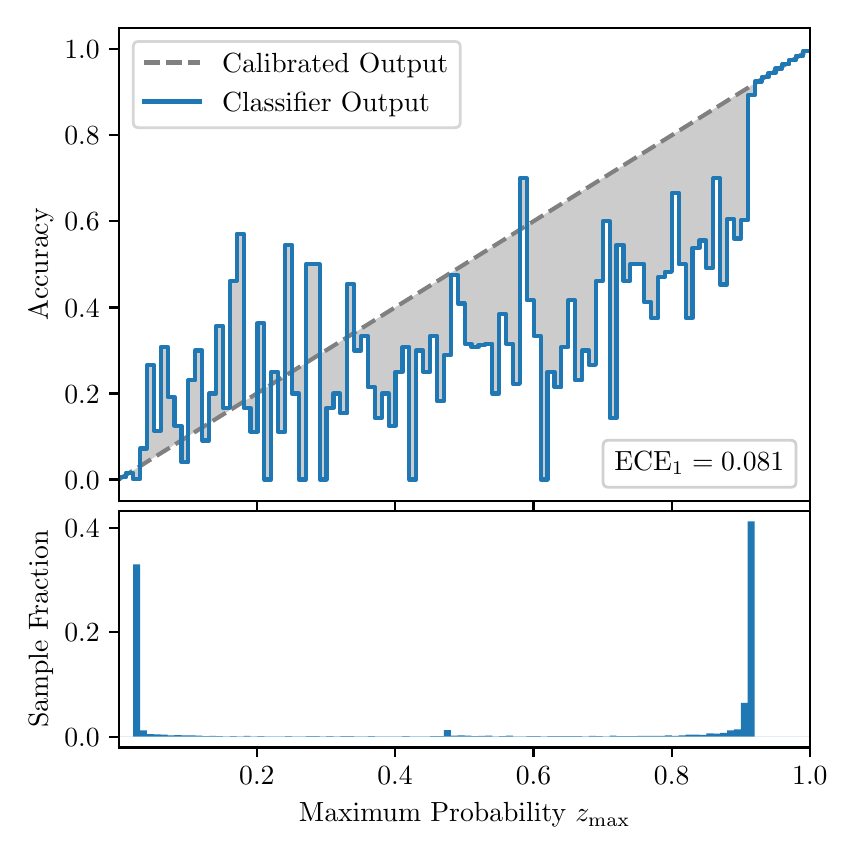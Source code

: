 \begingroup%
\makeatletter%
\begin{pgfpicture}%
\pgfpathrectangle{\pgfpointorigin}{\pgfqpoint{4.0in}{4.0in}}%
\pgfusepath{use as bounding box, clip}%
\begin{pgfscope}%
\pgfsetbuttcap%
\pgfsetmiterjoin%
\definecolor{currentfill}{rgb}{1.0,1.0,1.0}%
\pgfsetfillcolor{currentfill}%
\pgfsetlinewidth{0.0pt}%
\definecolor{currentstroke}{rgb}{1.0,1.0,1.0}%
\pgfsetstrokecolor{currentstroke}%
\pgfsetdash{}{0pt}%
\pgfpathmoveto{\pgfqpoint{0.0in}{0.0in}}%
\pgfpathlineto{\pgfqpoint{4.0in}{0.0in}}%
\pgfpathlineto{\pgfqpoint{4.0in}{4.0in}}%
\pgfpathlineto{\pgfqpoint{0.0in}{4.0in}}%
\pgfpathclose%
\pgfusepath{fill}%
\end{pgfscope}%
\begin{pgfscope}%
\pgfsetbuttcap%
\pgfsetmiterjoin%
\definecolor{currentfill}{rgb}{1.0,1.0,1.0}%
\pgfsetfillcolor{currentfill}%
\pgfsetlinewidth{0.0pt}%
\definecolor{currentstroke}{rgb}{0.0,0.0,0.0}%
\pgfsetstrokecolor{currentstroke}%
\pgfsetstrokeopacity{0.0}%
\pgfsetdash{}{0pt}%
\pgfpathmoveto{\pgfqpoint{0.458in}{1.633in}}%
\pgfpathlineto{\pgfqpoint{3.911in}{1.633in}}%
\pgfpathlineto{\pgfqpoint{3.911in}{4.0in}}%
\pgfpathlineto{\pgfqpoint{0.458in}{4.0in}}%
\pgfpathclose%
\pgfusepath{fill}%
\end{pgfscope}%
\begin{pgfscope}%
\pgfpathrectangle{\pgfqpoint{0.458in}{1.633in}}{\pgfqpoint{3.453in}{2.367in}}%
\pgfusepath{clip}%
\pgfsetbuttcap%
\pgfsetroundjoin%
\definecolor{currentfill}{rgb}{0.0,0.0,0.0}%
\pgfsetfillcolor{currentfill}%
\pgfsetfillopacity{0.2}%
\pgfsetlinewidth{0.0pt}%
\definecolor{currentstroke}{rgb}{0.0,0.0,0.0}%
\pgfsetstrokecolor{currentstroke}%
\pgfsetdash{}{0pt}%
\pgfpathmoveto{\pgfqpoint{0.462in}{1.754in}}%
\pgfpathlineto{\pgfqpoint{0.462in}{1.745in}}%
\pgfpathlineto{\pgfqpoint{0.465in}{1.747in}}%
\pgfpathlineto{\pgfqpoint{0.469in}{1.749in}}%
\pgfpathlineto{\pgfqpoint{0.472in}{1.751in}}%
\pgfpathlineto{\pgfqpoint{0.475in}{1.754in}}%
\pgfpathlineto{\pgfqpoint{0.479in}{1.756in}}%
\pgfpathlineto{\pgfqpoint{0.482in}{1.758in}}%
\pgfpathlineto{\pgfqpoint{0.486in}{1.76in}}%
\pgfpathlineto{\pgfqpoint{0.489in}{1.762in}}%
\pgfpathlineto{\pgfqpoint{0.493in}{1.764in}}%
\pgfpathlineto{\pgfqpoint{0.496in}{1.766in}}%
\pgfpathlineto{\pgfqpoint{0.5in}{1.769in}}%
\pgfpathlineto{\pgfqpoint{0.503in}{1.771in}}%
\pgfpathlineto{\pgfqpoint{0.507in}{1.773in}}%
\pgfpathlineto{\pgfqpoint{0.51in}{1.775in}}%
\pgfpathlineto{\pgfqpoint{0.513in}{1.777in}}%
\pgfpathlineto{\pgfqpoint{0.517in}{1.779in}}%
\pgfpathlineto{\pgfqpoint{0.52in}{1.782in}}%
\pgfpathlineto{\pgfqpoint{0.524in}{1.784in}}%
\pgfpathlineto{\pgfqpoint{0.527in}{1.786in}}%
\pgfpathlineto{\pgfqpoint{0.531in}{1.788in}}%
\pgfpathlineto{\pgfqpoint{0.534in}{1.79in}}%
\pgfpathlineto{\pgfqpoint{0.538in}{1.792in}}%
\pgfpathlineto{\pgfqpoint{0.541in}{1.794in}}%
\pgfpathlineto{\pgfqpoint{0.545in}{1.797in}}%
\pgfpathlineto{\pgfqpoint{0.548in}{1.799in}}%
\pgfpathlineto{\pgfqpoint{0.551in}{1.801in}}%
\pgfpathlineto{\pgfqpoint{0.555in}{1.803in}}%
\pgfpathlineto{\pgfqpoint{0.558in}{1.805in}}%
\pgfpathlineto{\pgfqpoint{0.562in}{1.807in}}%
\pgfpathlineto{\pgfqpoint{0.565in}{1.81in}}%
\pgfpathlineto{\pgfqpoint{0.569in}{1.812in}}%
\pgfpathlineto{\pgfqpoint{0.572in}{1.814in}}%
\pgfpathlineto{\pgfqpoint{0.576in}{1.816in}}%
\pgfpathlineto{\pgfqpoint{0.579in}{1.818in}}%
\pgfpathlineto{\pgfqpoint{0.583in}{1.82in}}%
\pgfpathlineto{\pgfqpoint{0.586in}{1.822in}}%
\pgfpathlineto{\pgfqpoint{0.59in}{1.825in}}%
\pgfpathlineto{\pgfqpoint{0.593in}{1.827in}}%
\pgfpathlineto{\pgfqpoint{0.596in}{1.829in}}%
\pgfpathlineto{\pgfqpoint{0.6in}{1.831in}}%
\pgfpathlineto{\pgfqpoint{0.603in}{1.833in}}%
\pgfpathlineto{\pgfqpoint{0.607in}{1.835in}}%
\pgfpathlineto{\pgfqpoint{0.61in}{1.837in}}%
\pgfpathlineto{\pgfqpoint{0.614in}{1.84in}}%
\pgfpathlineto{\pgfqpoint{0.617in}{1.842in}}%
\pgfpathlineto{\pgfqpoint{0.621in}{1.844in}}%
\pgfpathlineto{\pgfqpoint{0.624in}{1.846in}}%
\pgfpathlineto{\pgfqpoint{0.628in}{1.848in}}%
\pgfpathlineto{\pgfqpoint{0.631in}{1.85in}}%
\pgfpathlineto{\pgfqpoint{0.634in}{1.853in}}%
\pgfpathlineto{\pgfqpoint{0.638in}{1.855in}}%
\pgfpathlineto{\pgfqpoint{0.641in}{1.857in}}%
\pgfpathlineto{\pgfqpoint{0.645in}{1.859in}}%
\pgfpathlineto{\pgfqpoint{0.648in}{1.861in}}%
\pgfpathlineto{\pgfqpoint{0.652in}{1.863in}}%
\pgfpathlineto{\pgfqpoint{0.655in}{1.865in}}%
\pgfpathlineto{\pgfqpoint{0.659in}{1.868in}}%
\pgfpathlineto{\pgfqpoint{0.662in}{1.87in}}%
\pgfpathlineto{\pgfqpoint{0.666in}{1.872in}}%
\pgfpathlineto{\pgfqpoint{0.669in}{1.874in}}%
\pgfpathlineto{\pgfqpoint{0.672in}{1.876in}}%
\pgfpathlineto{\pgfqpoint{0.676in}{1.878in}}%
\pgfpathlineto{\pgfqpoint{0.679in}{1.881in}}%
\pgfpathlineto{\pgfqpoint{0.683in}{1.883in}}%
\pgfpathlineto{\pgfqpoint{0.686in}{1.885in}}%
\pgfpathlineto{\pgfqpoint{0.69in}{1.887in}}%
\pgfpathlineto{\pgfqpoint{0.693in}{1.889in}}%
\pgfpathlineto{\pgfqpoint{0.697in}{1.891in}}%
\pgfpathlineto{\pgfqpoint{0.7in}{1.893in}}%
\pgfpathlineto{\pgfqpoint{0.704in}{1.896in}}%
\pgfpathlineto{\pgfqpoint{0.707in}{1.898in}}%
\pgfpathlineto{\pgfqpoint{0.71in}{1.9in}}%
\pgfpathlineto{\pgfqpoint{0.714in}{1.902in}}%
\pgfpathlineto{\pgfqpoint{0.717in}{1.904in}}%
\pgfpathlineto{\pgfqpoint{0.721in}{1.906in}}%
\pgfpathlineto{\pgfqpoint{0.724in}{1.908in}}%
\pgfpathlineto{\pgfqpoint{0.728in}{1.911in}}%
\pgfpathlineto{\pgfqpoint{0.731in}{1.913in}}%
\pgfpathlineto{\pgfqpoint{0.735in}{1.915in}}%
\pgfpathlineto{\pgfqpoint{0.738in}{1.917in}}%
\pgfpathlineto{\pgfqpoint{0.742in}{1.919in}}%
\pgfpathlineto{\pgfqpoint{0.745in}{1.921in}}%
\pgfpathlineto{\pgfqpoint{0.749in}{1.924in}}%
\pgfpathlineto{\pgfqpoint{0.752in}{1.926in}}%
\pgfpathlineto{\pgfqpoint{0.755in}{1.928in}}%
\pgfpathlineto{\pgfqpoint{0.759in}{1.93in}}%
\pgfpathlineto{\pgfqpoint{0.762in}{1.932in}}%
\pgfpathlineto{\pgfqpoint{0.766in}{1.934in}}%
\pgfpathlineto{\pgfqpoint{0.769in}{1.936in}}%
\pgfpathlineto{\pgfqpoint{0.773in}{1.939in}}%
\pgfpathlineto{\pgfqpoint{0.776in}{1.941in}}%
\pgfpathlineto{\pgfqpoint{0.78in}{1.943in}}%
\pgfpathlineto{\pgfqpoint{0.783in}{1.945in}}%
\pgfpathlineto{\pgfqpoint{0.787in}{1.947in}}%
\pgfpathlineto{\pgfqpoint{0.79in}{1.949in}}%
\pgfpathlineto{\pgfqpoint{0.793in}{1.952in}}%
\pgfpathlineto{\pgfqpoint{0.797in}{1.954in}}%
\pgfpathlineto{\pgfqpoint{0.8in}{1.956in}}%
\pgfpathlineto{\pgfqpoint{0.804in}{1.958in}}%
\pgfpathlineto{\pgfqpoint{0.807in}{1.96in}}%
\pgfpathlineto{\pgfqpoint{0.811in}{1.962in}}%
\pgfpathlineto{\pgfqpoint{0.814in}{1.964in}}%
\pgfpathlineto{\pgfqpoint{0.818in}{1.967in}}%
\pgfpathlineto{\pgfqpoint{0.821in}{1.969in}}%
\pgfpathlineto{\pgfqpoint{0.825in}{1.971in}}%
\pgfpathlineto{\pgfqpoint{0.828in}{1.973in}}%
\pgfpathlineto{\pgfqpoint{0.831in}{1.975in}}%
\pgfpathlineto{\pgfqpoint{0.835in}{1.977in}}%
\pgfpathlineto{\pgfqpoint{0.838in}{1.979in}}%
\pgfpathlineto{\pgfqpoint{0.842in}{1.982in}}%
\pgfpathlineto{\pgfqpoint{0.845in}{1.984in}}%
\pgfpathlineto{\pgfqpoint{0.849in}{1.986in}}%
\pgfpathlineto{\pgfqpoint{0.852in}{1.988in}}%
\pgfpathlineto{\pgfqpoint{0.856in}{1.99in}}%
\pgfpathlineto{\pgfqpoint{0.859in}{1.992in}}%
\pgfpathlineto{\pgfqpoint{0.863in}{1.995in}}%
\pgfpathlineto{\pgfqpoint{0.866in}{1.997in}}%
\pgfpathlineto{\pgfqpoint{0.869in}{1.999in}}%
\pgfpathlineto{\pgfqpoint{0.873in}{2.001in}}%
\pgfpathlineto{\pgfqpoint{0.876in}{2.003in}}%
\pgfpathlineto{\pgfqpoint{0.88in}{2.005in}}%
\pgfpathlineto{\pgfqpoint{0.883in}{2.007in}}%
\pgfpathlineto{\pgfqpoint{0.887in}{2.01in}}%
\pgfpathlineto{\pgfqpoint{0.89in}{2.012in}}%
\pgfpathlineto{\pgfqpoint{0.894in}{2.014in}}%
\pgfpathlineto{\pgfqpoint{0.897in}{2.016in}}%
\pgfpathlineto{\pgfqpoint{0.901in}{2.018in}}%
\pgfpathlineto{\pgfqpoint{0.904in}{2.02in}}%
\pgfpathlineto{\pgfqpoint{0.908in}{2.023in}}%
\pgfpathlineto{\pgfqpoint{0.911in}{2.025in}}%
\pgfpathlineto{\pgfqpoint{0.914in}{2.027in}}%
\pgfpathlineto{\pgfqpoint{0.918in}{2.029in}}%
\pgfpathlineto{\pgfqpoint{0.921in}{2.031in}}%
\pgfpathlineto{\pgfqpoint{0.925in}{2.033in}}%
\pgfpathlineto{\pgfqpoint{0.928in}{2.035in}}%
\pgfpathlineto{\pgfqpoint{0.932in}{2.038in}}%
\pgfpathlineto{\pgfqpoint{0.935in}{2.04in}}%
\pgfpathlineto{\pgfqpoint{0.939in}{2.042in}}%
\pgfpathlineto{\pgfqpoint{0.942in}{2.044in}}%
\pgfpathlineto{\pgfqpoint{0.946in}{2.046in}}%
\pgfpathlineto{\pgfqpoint{0.949in}{2.048in}}%
\pgfpathlineto{\pgfqpoint{0.952in}{2.05in}}%
\pgfpathlineto{\pgfqpoint{0.956in}{2.053in}}%
\pgfpathlineto{\pgfqpoint{0.959in}{2.055in}}%
\pgfpathlineto{\pgfqpoint{0.963in}{2.057in}}%
\pgfpathlineto{\pgfqpoint{0.966in}{2.059in}}%
\pgfpathlineto{\pgfqpoint{0.97in}{2.061in}}%
\pgfpathlineto{\pgfqpoint{0.973in}{2.063in}}%
\pgfpathlineto{\pgfqpoint{0.977in}{2.066in}}%
\pgfpathlineto{\pgfqpoint{0.98in}{2.068in}}%
\pgfpathlineto{\pgfqpoint{0.984in}{2.07in}}%
\pgfpathlineto{\pgfqpoint{0.987in}{2.072in}}%
\pgfpathlineto{\pgfqpoint{0.99in}{2.074in}}%
\pgfpathlineto{\pgfqpoint{0.994in}{2.076in}}%
\pgfpathlineto{\pgfqpoint{0.997in}{2.078in}}%
\pgfpathlineto{\pgfqpoint{1.001in}{2.081in}}%
\pgfpathlineto{\pgfqpoint{1.004in}{2.083in}}%
\pgfpathlineto{\pgfqpoint{1.008in}{2.085in}}%
\pgfpathlineto{\pgfqpoint{1.011in}{2.087in}}%
\pgfpathlineto{\pgfqpoint{1.015in}{2.089in}}%
\pgfpathlineto{\pgfqpoint{1.018in}{2.091in}}%
\pgfpathlineto{\pgfqpoint{1.022in}{2.094in}}%
\pgfpathlineto{\pgfqpoint{1.025in}{2.096in}}%
\pgfpathlineto{\pgfqpoint{1.028in}{2.098in}}%
\pgfpathlineto{\pgfqpoint{1.032in}{2.1in}}%
\pgfpathlineto{\pgfqpoint{1.035in}{2.102in}}%
\pgfpathlineto{\pgfqpoint{1.039in}{2.104in}}%
\pgfpathlineto{\pgfqpoint{1.042in}{2.106in}}%
\pgfpathlineto{\pgfqpoint{1.046in}{2.109in}}%
\pgfpathlineto{\pgfqpoint{1.049in}{2.111in}}%
\pgfpathlineto{\pgfqpoint{1.053in}{2.113in}}%
\pgfpathlineto{\pgfqpoint{1.056in}{2.115in}}%
\pgfpathlineto{\pgfqpoint{1.06in}{2.117in}}%
\pgfpathlineto{\pgfqpoint{1.063in}{2.119in}}%
\pgfpathlineto{\pgfqpoint{1.067in}{2.122in}}%
\pgfpathlineto{\pgfqpoint{1.07in}{2.124in}}%
\pgfpathlineto{\pgfqpoint{1.073in}{2.126in}}%
\pgfpathlineto{\pgfqpoint{1.077in}{2.128in}}%
\pgfpathlineto{\pgfqpoint{1.08in}{2.13in}}%
\pgfpathlineto{\pgfqpoint{1.084in}{2.132in}}%
\pgfpathlineto{\pgfqpoint{1.087in}{2.134in}}%
\pgfpathlineto{\pgfqpoint{1.091in}{2.137in}}%
\pgfpathlineto{\pgfqpoint{1.094in}{2.139in}}%
\pgfpathlineto{\pgfqpoint{1.098in}{2.141in}}%
\pgfpathlineto{\pgfqpoint{1.101in}{2.143in}}%
\pgfpathlineto{\pgfqpoint{1.105in}{2.145in}}%
\pgfpathlineto{\pgfqpoint{1.108in}{2.147in}}%
\pgfpathlineto{\pgfqpoint{1.111in}{2.149in}}%
\pgfpathlineto{\pgfqpoint{1.115in}{2.152in}}%
\pgfpathlineto{\pgfqpoint{1.118in}{2.154in}}%
\pgfpathlineto{\pgfqpoint{1.122in}{2.156in}}%
\pgfpathlineto{\pgfqpoint{1.125in}{2.158in}}%
\pgfpathlineto{\pgfqpoint{1.129in}{2.16in}}%
\pgfpathlineto{\pgfqpoint{1.132in}{2.162in}}%
\pgfpathlineto{\pgfqpoint{1.136in}{2.165in}}%
\pgfpathlineto{\pgfqpoint{1.139in}{2.167in}}%
\pgfpathlineto{\pgfqpoint{1.143in}{2.169in}}%
\pgfpathlineto{\pgfqpoint{1.146in}{2.171in}}%
\pgfpathlineto{\pgfqpoint{1.149in}{2.173in}}%
\pgfpathlineto{\pgfqpoint{1.153in}{2.175in}}%
\pgfpathlineto{\pgfqpoint{1.156in}{2.177in}}%
\pgfpathlineto{\pgfqpoint{1.16in}{2.18in}}%
\pgfpathlineto{\pgfqpoint{1.163in}{2.182in}}%
\pgfpathlineto{\pgfqpoint{1.167in}{2.184in}}%
\pgfpathlineto{\pgfqpoint{1.17in}{2.186in}}%
\pgfpathlineto{\pgfqpoint{1.174in}{2.188in}}%
\pgfpathlineto{\pgfqpoint{1.177in}{2.19in}}%
\pgfpathlineto{\pgfqpoint{1.181in}{2.193in}}%
\pgfpathlineto{\pgfqpoint{1.184in}{2.195in}}%
\pgfpathlineto{\pgfqpoint{1.187in}{2.197in}}%
\pgfpathlineto{\pgfqpoint{1.191in}{2.199in}}%
\pgfpathlineto{\pgfqpoint{1.194in}{2.201in}}%
\pgfpathlineto{\pgfqpoint{1.198in}{2.203in}}%
\pgfpathlineto{\pgfqpoint{1.201in}{2.205in}}%
\pgfpathlineto{\pgfqpoint{1.205in}{2.208in}}%
\pgfpathlineto{\pgfqpoint{1.208in}{2.21in}}%
\pgfpathlineto{\pgfqpoint{1.212in}{2.212in}}%
\pgfpathlineto{\pgfqpoint{1.215in}{2.214in}}%
\pgfpathlineto{\pgfqpoint{1.219in}{2.216in}}%
\pgfpathlineto{\pgfqpoint{1.222in}{2.218in}}%
\pgfpathlineto{\pgfqpoint{1.226in}{2.22in}}%
\pgfpathlineto{\pgfqpoint{1.229in}{2.223in}}%
\pgfpathlineto{\pgfqpoint{1.232in}{2.225in}}%
\pgfpathlineto{\pgfqpoint{1.236in}{2.227in}}%
\pgfpathlineto{\pgfqpoint{1.239in}{2.229in}}%
\pgfpathlineto{\pgfqpoint{1.243in}{2.231in}}%
\pgfpathlineto{\pgfqpoint{1.246in}{2.233in}}%
\pgfpathlineto{\pgfqpoint{1.25in}{2.236in}}%
\pgfpathlineto{\pgfqpoint{1.253in}{2.238in}}%
\pgfpathlineto{\pgfqpoint{1.257in}{2.24in}}%
\pgfpathlineto{\pgfqpoint{1.26in}{2.242in}}%
\pgfpathlineto{\pgfqpoint{1.264in}{2.244in}}%
\pgfpathlineto{\pgfqpoint{1.267in}{2.246in}}%
\pgfpathlineto{\pgfqpoint{1.27in}{2.248in}}%
\pgfpathlineto{\pgfqpoint{1.274in}{2.251in}}%
\pgfpathlineto{\pgfqpoint{1.277in}{2.253in}}%
\pgfpathlineto{\pgfqpoint{1.281in}{2.255in}}%
\pgfpathlineto{\pgfqpoint{1.284in}{2.257in}}%
\pgfpathlineto{\pgfqpoint{1.288in}{2.259in}}%
\pgfpathlineto{\pgfqpoint{1.291in}{2.261in}}%
\pgfpathlineto{\pgfqpoint{1.295in}{2.264in}}%
\pgfpathlineto{\pgfqpoint{1.298in}{2.266in}}%
\pgfpathlineto{\pgfqpoint{1.302in}{2.268in}}%
\pgfpathlineto{\pgfqpoint{1.305in}{2.27in}}%
\pgfpathlineto{\pgfqpoint{1.308in}{2.272in}}%
\pgfpathlineto{\pgfqpoint{1.312in}{2.274in}}%
\pgfpathlineto{\pgfqpoint{1.315in}{2.276in}}%
\pgfpathlineto{\pgfqpoint{1.319in}{2.279in}}%
\pgfpathlineto{\pgfqpoint{1.322in}{2.281in}}%
\pgfpathlineto{\pgfqpoint{1.326in}{2.283in}}%
\pgfpathlineto{\pgfqpoint{1.329in}{2.285in}}%
\pgfpathlineto{\pgfqpoint{1.333in}{2.287in}}%
\pgfpathlineto{\pgfqpoint{1.336in}{2.289in}}%
\pgfpathlineto{\pgfqpoint{1.34in}{2.291in}}%
\pgfpathlineto{\pgfqpoint{1.343in}{2.294in}}%
\pgfpathlineto{\pgfqpoint{1.346in}{2.296in}}%
\pgfpathlineto{\pgfqpoint{1.35in}{2.298in}}%
\pgfpathlineto{\pgfqpoint{1.353in}{2.3in}}%
\pgfpathlineto{\pgfqpoint{1.357in}{2.302in}}%
\pgfpathlineto{\pgfqpoint{1.36in}{2.304in}}%
\pgfpathlineto{\pgfqpoint{1.364in}{2.307in}}%
\pgfpathlineto{\pgfqpoint{1.367in}{2.309in}}%
\pgfpathlineto{\pgfqpoint{1.371in}{2.311in}}%
\pgfpathlineto{\pgfqpoint{1.374in}{2.313in}}%
\pgfpathlineto{\pgfqpoint{1.378in}{2.315in}}%
\pgfpathlineto{\pgfqpoint{1.381in}{2.317in}}%
\pgfpathlineto{\pgfqpoint{1.385in}{2.319in}}%
\pgfpathlineto{\pgfqpoint{1.388in}{2.322in}}%
\pgfpathlineto{\pgfqpoint{1.391in}{2.324in}}%
\pgfpathlineto{\pgfqpoint{1.395in}{2.326in}}%
\pgfpathlineto{\pgfqpoint{1.398in}{2.328in}}%
\pgfpathlineto{\pgfqpoint{1.402in}{2.33in}}%
\pgfpathlineto{\pgfqpoint{1.405in}{2.332in}}%
\pgfpathlineto{\pgfqpoint{1.409in}{2.335in}}%
\pgfpathlineto{\pgfqpoint{1.412in}{2.337in}}%
\pgfpathlineto{\pgfqpoint{1.416in}{2.339in}}%
\pgfpathlineto{\pgfqpoint{1.419in}{2.341in}}%
\pgfpathlineto{\pgfqpoint{1.423in}{2.343in}}%
\pgfpathlineto{\pgfqpoint{1.426in}{2.345in}}%
\pgfpathlineto{\pgfqpoint{1.429in}{2.347in}}%
\pgfpathlineto{\pgfqpoint{1.433in}{2.35in}}%
\pgfpathlineto{\pgfqpoint{1.436in}{2.352in}}%
\pgfpathlineto{\pgfqpoint{1.44in}{2.354in}}%
\pgfpathlineto{\pgfqpoint{1.443in}{2.356in}}%
\pgfpathlineto{\pgfqpoint{1.447in}{2.358in}}%
\pgfpathlineto{\pgfqpoint{1.45in}{2.36in}}%
\pgfpathlineto{\pgfqpoint{1.454in}{2.363in}}%
\pgfpathlineto{\pgfqpoint{1.457in}{2.365in}}%
\pgfpathlineto{\pgfqpoint{1.461in}{2.367in}}%
\pgfpathlineto{\pgfqpoint{1.464in}{2.369in}}%
\pgfpathlineto{\pgfqpoint{1.467in}{2.371in}}%
\pgfpathlineto{\pgfqpoint{1.471in}{2.373in}}%
\pgfpathlineto{\pgfqpoint{1.474in}{2.375in}}%
\pgfpathlineto{\pgfqpoint{1.478in}{2.378in}}%
\pgfpathlineto{\pgfqpoint{1.481in}{2.38in}}%
\pgfpathlineto{\pgfqpoint{1.485in}{2.382in}}%
\pgfpathlineto{\pgfqpoint{1.488in}{2.384in}}%
\pgfpathlineto{\pgfqpoint{1.492in}{2.386in}}%
\pgfpathlineto{\pgfqpoint{1.495in}{2.388in}}%
\pgfpathlineto{\pgfqpoint{1.499in}{2.39in}}%
\pgfpathlineto{\pgfqpoint{1.502in}{2.393in}}%
\pgfpathlineto{\pgfqpoint{1.506in}{2.395in}}%
\pgfpathlineto{\pgfqpoint{1.509in}{2.397in}}%
\pgfpathlineto{\pgfqpoint{1.512in}{2.399in}}%
\pgfpathlineto{\pgfqpoint{1.516in}{2.401in}}%
\pgfpathlineto{\pgfqpoint{1.519in}{2.403in}}%
\pgfpathlineto{\pgfqpoint{1.523in}{2.406in}}%
\pgfpathlineto{\pgfqpoint{1.526in}{2.408in}}%
\pgfpathlineto{\pgfqpoint{1.53in}{2.41in}}%
\pgfpathlineto{\pgfqpoint{1.533in}{2.412in}}%
\pgfpathlineto{\pgfqpoint{1.537in}{2.414in}}%
\pgfpathlineto{\pgfqpoint{1.54in}{2.416in}}%
\pgfpathlineto{\pgfqpoint{1.544in}{2.418in}}%
\pgfpathlineto{\pgfqpoint{1.547in}{2.421in}}%
\pgfpathlineto{\pgfqpoint{1.55in}{2.423in}}%
\pgfpathlineto{\pgfqpoint{1.554in}{2.425in}}%
\pgfpathlineto{\pgfqpoint{1.557in}{2.427in}}%
\pgfpathlineto{\pgfqpoint{1.561in}{2.429in}}%
\pgfpathlineto{\pgfqpoint{1.564in}{2.431in}}%
\pgfpathlineto{\pgfqpoint{1.568in}{2.434in}}%
\pgfpathlineto{\pgfqpoint{1.571in}{2.436in}}%
\pgfpathlineto{\pgfqpoint{1.575in}{2.438in}}%
\pgfpathlineto{\pgfqpoint{1.578in}{2.44in}}%
\pgfpathlineto{\pgfqpoint{1.582in}{2.442in}}%
\pgfpathlineto{\pgfqpoint{1.585in}{2.444in}}%
\pgfpathlineto{\pgfqpoint{1.588in}{2.446in}}%
\pgfpathlineto{\pgfqpoint{1.592in}{2.449in}}%
\pgfpathlineto{\pgfqpoint{1.595in}{2.451in}}%
\pgfpathlineto{\pgfqpoint{1.599in}{2.453in}}%
\pgfpathlineto{\pgfqpoint{1.602in}{2.455in}}%
\pgfpathlineto{\pgfqpoint{1.606in}{2.457in}}%
\pgfpathlineto{\pgfqpoint{1.609in}{2.459in}}%
\pgfpathlineto{\pgfqpoint{1.613in}{2.461in}}%
\pgfpathlineto{\pgfqpoint{1.616in}{2.464in}}%
\pgfpathlineto{\pgfqpoint{1.62in}{2.466in}}%
\pgfpathlineto{\pgfqpoint{1.623in}{2.468in}}%
\pgfpathlineto{\pgfqpoint{1.626in}{2.47in}}%
\pgfpathlineto{\pgfqpoint{1.63in}{2.472in}}%
\pgfpathlineto{\pgfqpoint{1.633in}{2.474in}}%
\pgfpathlineto{\pgfqpoint{1.637in}{2.477in}}%
\pgfpathlineto{\pgfqpoint{1.64in}{2.479in}}%
\pgfpathlineto{\pgfqpoint{1.644in}{2.481in}}%
\pgfpathlineto{\pgfqpoint{1.647in}{2.483in}}%
\pgfpathlineto{\pgfqpoint{1.651in}{2.485in}}%
\pgfpathlineto{\pgfqpoint{1.654in}{2.487in}}%
\pgfpathlineto{\pgfqpoint{1.658in}{2.489in}}%
\pgfpathlineto{\pgfqpoint{1.661in}{2.492in}}%
\pgfpathlineto{\pgfqpoint{1.665in}{2.494in}}%
\pgfpathlineto{\pgfqpoint{1.668in}{2.496in}}%
\pgfpathlineto{\pgfqpoint{1.671in}{2.498in}}%
\pgfpathlineto{\pgfqpoint{1.675in}{2.5in}}%
\pgfpathlineto{\pgfqpoint{1.678in}{2.502in}}%
\pgfpathlineto{\pgfqpoint{1.682in}{2.505in}}%
\pgfpathlineto{\pgfqpoint{1.685in}{2.507in}}%
\pgfpathlineto{\pgfqpoint{1.689in}{2.509in}}%
\pgfpathlineto{\pgfqpoint{1.692in}{2.511in}}%
\pgfpathlineto{\pgfqpoint{1.696in}{2.513in}}%
\pgfpathlineto{\pgfqpoint{1.699in}{2.515in}}%
\pgfpathlineto{\pgfqpoint{1.703in}{2.517in}}%
\pgfpathlineto{\pgfqpoint{1.706in}{2.52in}}%
\pgfpathlineto{\pgfqpoint{1.709in}{2.522in}}%
\pgfpathlineto{\pgfqpoint{1.713in}{2.524in}}%
\pgfpathlineto{\pgfqpoint{1.716in}{2.526in}}%
\pgfpathlineto{\pgfqpoint{1.72in}{2.528in}}%
\pgfpathlineto{\pgfqpoint{1.723in}{2.53in}}%
\pgfpathlineto{\pgfqpoint{1.727in}{2.532in}}%
\pgfpathlineto{\pgfqpoint{1.73in}{2.535in}}%
\pgfpathlineto{\pgfqpoint{1.734in}{2.537in}}%
\pgfpathlineto{\pgfqpoint{1.737in}{2.539in}}%
\pgfpathlineto{\pgfqpoint{1.741in}{2.541in}}%
\pgfpathlineto{\pgfqpoint{1.744in}{2.543in}}%
\pgfpathlineto{\pgfqpoint{1.747in}{2.545in}}%
\pgfpathlineto{\pgfqpoint{1.751in}{2.548in}}%
\pgfpathlineto{\pgfqpoint{1.754in}{2.55in}}%
\pgfpathlineto{\pgfqpoint{1.758in}{2.552in}}%
\pgfpathlineto{\pgfqpoint{1.761in}{2.554in}}%
\pgfpathlineto{\pgfqpoint{1.765in}{2.556in}}%
\pgfpathlineto{\pgfqpoint{1.768in}{2.558in}}%
\pgfpathlineto{\pgfqpoint{1.772in}{2.56in}}%
\pgfpathlineto{\pgfqpoint{1.775in}{2.563in}}%
\pgfpathlineto{\pgfqpoint{1.779in}{2.565in}}%
\pgfpathlineto{\pgfqpoint{1.782in}{2.567in}}%
\pgfpathlineto{\pgfqpoint{1.785in}{2.569in}}%
\pgfpathlineto{\pgfqpoint{1.789in}{2.571in}}%
\pgfpathlineto{\pgfqpoint{1.792in}{2.573in}}%
\pgfpathlineto{\pgfqpoint{1.796in}{2.576in}}%
\pgfpathlineto{\pgfqpoint{1.799in}{2.578in}}%
\pgfpathlineto{\pgfqpoint{1.803in}{2.58in}}%
\pgfpathlineto{\pgfqpoint{1.806in}{2.582in}}%
\pgfpathlineto{\pgfqpoint{1.81in}{2.584in}}%
\pgfpathlineto{\pgfqpoint{1.813in}{2.586in}}%
\pgfpathlineto{\pgfqpoint{1.817in}{2.588in}}%
\pgfpathlineto{\pgfqpoint{1.82in}{2.591in}}%
\pgfpathlineto{\pgfqpoint{1.824in}{2.593in}}%
\pgfpathlineto{\pgfqpoint{1.827in}{2.595in}}%
\pgfpathlineto{\pgfqpoint{1.83in}{2.597in}}%
\pgfpathlineto{\pgfqpoint{1.834in}{2.599in}}%
\pgfpathlineto{\pgfqpoint{1.837in}{2.601in}}%
\pgfpathlineto{\pgfqpoint{1.841in}{2.604in}}%
\pgfpathlineto{\pgfqpoint{1.844in}{2.606in}}%
\pgfpathlineto{\pgfqpoint{1.848in}{2.608in}}%
\pgfpathlineto{\pgfqpoint{1.851in}{2.61in}}%
\pgfpathlineto{\pgfqpoint{1.855in}{2.612in}}%
\pgfpathlineto{\pgfqpoint{1.858in}{2.614in}}%
\pgfpathlineto{\pgfqpoint{1.862in}{2.616in}}%
\pgfpathlineto{\pgfqpoint{1.865in}{2.619in}}%
\pgfpathlineto{\pgfqpoint{1.868in}{2.621in}}%
\pgfpathlineto{\pgfqpoint{1.872in}{2.623in}}%
\pgfpathlineto{\pgfqpoint{1.875in}{2.625in}}%
\pgfpathlineto{\pgfqpoint{1.879in}{2.627in}}%
\pgfpathlineto{\pgfqpoint{1.882in}{2.629in}}%
\pgfpathlineto{\pgfqpoint{1.886in}{2.631in}}%
\pgfpathlineto{\pgfqpoint{1.889in}{2.634in}}%
\pgfpathlineto{\pgfqpoint{1.893in}{2.636in}}%
\pgfpathlineto{\pgfqpoint{1.896in}{2.638in}}%
\pgfpathlineto{\pgfqpoint{1.9in}{2.64in}}%
\pgfpathlineto{\pgfqpoint{1.903in}{2.642in}}%
\pgfpathlineto{\pgfqpoint{1.906in}{2.644in}}%
\pgfpathlineto{\pgfqpoint{1.91in}{2.647in}}%
\pgfpathlineto{\pgfqpoint{1.913in}{2.649in}}%
\pgfpathlineto{\pgfqpoint{1.917in}{2.651in}}%
\pgfpathlineto{\pgfqpoint{1.92in}{2.653in}}%
\pgfpathlineto{\pgfqpoint{1.924in}{2.655in}}%
\pgfpathlineto{\pgfqpoint{1.927in}{2.657in}}%
\pgfpathlineto{\pgfqpoint{1.931in}{2.659in}}%
\pgfpathlineto{\pgfqpoint{1.934in}{2.662in}}%
\pgfpathlineto{\pgfqpoint{1.938in}{2.664in}}%
\pgfpathlineto{\pgfqpoint{1.941in}{2.666in}}%
\pgfpathlineto{\pgfqpoint{1.944in}{2.668in}}%
\pgfpathlineto{\pgfqpoint{1.948in}{2.67in}}%
\pgfpathlineto{\pgfqpoint{1.951in}{2.672in}}%
\pgfpathlineto{\pgfqpoint{1.955in}{2.675in}}%
\pgfpathlineto{\pgfqpoint{1.958in}{2.677in}}%
\pgfpathlineto{\pgfqpoint{1.962in}{2.679in}}%
\pgfpathlineto{\pgfqpoint{1.965in}{2.681in}}%
\pgfpathlineto{\pgfqpoint{1.969in}{2.683in}}%
\pgfpathlineto{\pgfqpoint{1.972in}{2.685in}}%
\pgfpathlineto{\pgfqpoint{1.976in}{2.687in}}%
\pgfpathlineto{\pgfqpoint{1.979in}{2.69in}}%
\pgfpathlineto{\pgfqpoint{1.983in}{2.692in}}%
\pgfpathlineto{\pgfqpoint{1.986in}{2.694in}}%
\pgfpathlineto{\pgfqpoint{1.989in}{2.696in}}%
\pgfpathlineto{\pgfqpoint{1.993in}{2.698in}}%
\pgfpathlineto{\pgfqpoint{1.996in}{2.7in}}%
\pgfpathlineto{\pgfqpoint{2.0in}{2.702in}}%
\pgfpathlineto{\pgfqpoint{2.003in}{2.705in}}%
\pgfpathlineto{\pgfqpoint{2.007in}{2.707in}}%
\pgfpathlineto{\pgfqpoint{2.01in}{2.709in}}%
\pgfpathlineto{\pgfqpoint{2.014in}{2.711in}}%
\pgfpathlineto{\pgfqpoint{2.017in}{2.713in}}%
\pgfpathlineto{\pgfqpoint{2.021in}{2.715in}}%
\pgfpathlineto{\pgfqpoint{2.024in}{2.718in}}%
\pgfpathlineto{\pgfqpoint{2.027in}{2.72in}}%
\pgfpathlineto{\pgfqpoint{2.031in}{2.722in}}%
\pgfpathlineto{\pgfqpoint{2.034in}{2.724in}}%
\pgfpathlineto{\pgfqpoint{2.038in}{2.726in}}%
\pgfpathlineto{\pgfqpoint{2.041in}{2.728in}}%
\pgfpathlineto{\pgfqpoint{2.045in}{2.73in}}%
\pgfpathlineto{\pgfqpoint{2.048in}{2.733in}}%
\pgfpathlineto{\pgfqpoint{2.052in}{2.735in}}%
\pgfpathlineto{\pgfqpoint{2.055in}{2.737in}}%
\pgfpathlineto{\pgfqpoint{2.059in}{2.739in}}%
\pgfpathlineto{\pgfqpoint{2.062in}{2.741in}}%
\pgfpathlineto{\pgfqpoint{2.065in}{2.743in}}%
\pgfpathlineto{\pgfqpoint{2.069in}{2.746in}}%
\pgfpathlineto{\pgfqpoint{2.072in}{2.748in}}%
\pgfpathlineto{\pgfqpoint{2.076in}{2.75in}}%
\pgfpathlineto{\pgfqpoint{2.079in}{2.752in}}%
\pgfpathlineto{\pgfqpoint{2.083in}{2.754in}}%
\pgfpathlineto{\pgfqpoint{2.086in}{2.756in}}%
\pgfpathlineto{\pgfqpoint{2.09in}{2.758in}}%
\pgfpathlineto{\pgfqpoint{2.093in}{2.761in}}%
\pgfpathlineto{\pgfqpoint{2.097in}{2.763in}}%
\pgfpathlineto{\pgfqpoint{2.1in}{2.765in}}%
\pgfpathlineto{\pgfqpoint{2.103in}{2.767in}}%
\pgfpathlineto{\pgfqpoint{2.107in}{2.769in}}%
\pgfpathlineto{\pgfqpoint{2.11in}{2.771in}}%
\pgfpathlineto{\pgfqpoint{2.114in}{2.773in}}%
\pgfpathlineto{\pgfqpoint{2.117in}{2.776in}}%
\pgfpathlineto{\pgfqpoint{2.121in}{2.778in}}%
\pgfpathlineto{\pgfqpoint{2.124in}{2.78in}}%
\pgfpathlineto{\pgfqpoint{2.128in}{2.782in}}%
\pgfpathlineto{\pgfqpoint{2.131in}{2.784in}}%
\pgfpathlineto{\pgfqpoint{2.135in}{2.786in}}%
\pgfpathlineto{\pgfqpoint{2.138in}{2.789in}}%
\pgfpathlineto{\pgfqpoint{2.142in}{2.791in}}%
\pgfpathlineto{\pgfqpoint{2.145in}{2.793in}}%
\pgfpathlineto{\pgfqpoint{2.148in}{2.795in}}%
\pgfpathlineto{\pgfqpoint{2.152in}{2.797in}}%
\pgfpathlineto{\pgfqpoint{2.155in}{2.799in}}%
\pgfpathlineto{\pgfqpoint{2.159in}{2.801in}}%
\pgfpathlineto{\pgfqpoint{2.162in}{2.804in}}%
\pgfpathlineto{\pgfqpoint{2.166in}{2.806in}}%
\pgfpathlineto{\pgfqpoint{2.169in}{2.808in}}%
\pgfpathlineto{\pgfqpoint{2.173in}{2.81in}}%
\pgfpathlineto{\pgfqpoint{2.176in}{2.812in}}%
\pgfpathlineto{\pgfqpoint{2.18in}{2.814in}}%
\pgfpathlineto{\pgfqpoint{2.183in}{2.817in}}%
\pgfpathlineto{\pgfqpoint{2.186in}{2.819in}}%
\pgfpathlineto{\pgfqpoint{2.19in}{2.821in}}%
\pgfpathlineto{\pgfqpoint{2.193in}{2.823in}}%
\pgfpathlineto{\pgfqpoint{2.197in}{2.825in}}%
\pgfpathlineto{\pgfqpoint{2.2in}{2.827in}}%
\pgfpathlineto{\pgfqpoint{2.204in}{2.829in}}%
\pgfpathlineto{\pgfqpoint{2.207in}{2.832in}}%
\pgfpathlineto{\pgfqpoint{2.211in}{2.834in}}%
\pgfpathlineto{\pgfqpoint{2.214in}{2.836in}}%
\pgfpathlineto{\pgfqpoint{2.218in}{2.838in}}%
\pgfpathlineto{\pgfqpoint{2.221in}{2.84in}}%
\pgfpathlineto{\pgfqpoint{2.224in}{2.842in}}%
\pgfpathlineto{\pgfqpoint{2.228in}{2.845in}}%
\pgfpathlineto{\pgfqpoint{2.231in}{2.847in}}%
\pgfpathlineto{\pgfqpoint{2.235in}{2.849in}}%
\pgfpathlineto{\pgfqpoint{2.238in}{2.851in}}%
\pgfpathlineto{\pgfqpoint{2.242in}{2.853in}}%
\pgfpathlineto{\pgfqpoint{2.245in}{2.855in}}%
\pgfpathlineto{\pgfqpoint{2.249in}{2.857in}}%
\pgfpathlineto{\pgfqpoint{2.252in}{2.86in}}%
\pgfpathlineto{\pgfqpoint{2.256in}{2.862in}}%
\pgfpathlineto{\pgfqpoint{2.259in}{2.864in}}%
\pgfpathlineto{\pgfqpoint{2.262in}{2.866in}}%
\pgfpathlineto{\pgfqpoint{2.266in}{2.868in}}%
\pgfpathlineto{\pgfqpoint{2.269in}{2.87in}}%
\pgfpathlineto{\pgfqpoint{2.273in}{2.872in}}%
\pgfpathlineto{\pgfqpoint{2.276in}{2.875in}}%
\pgfpathlineto{\pgfqpoint{2.28in}{2.877in}}%
\pgfpathlineto{\pgfqpoint{2.283in}{2.879in}}%
\pgfpathlineto{\pgfqpoint{2.287in}{2.881in}}%
\pgfpathlineto{\pgfqpoint{2.29in}{2.883in}}%
\pgfpathlineto{\pgfqpoint{2.294in}{2.885in}}%
\pgfpathlineto{\pgfqpoint{2.297in}{2.888in}}%
\pgfpathlineto{\pgfqpoint{2.301in}{2.89in}}%
\pgfpathlineto{\pgfqpoint{2.304in}{2.892in}}%
\pgfpathlineto{\pgfqpoint{2.307in}{2.894in}}%
\pgfpathlineto{\pgfqpoint{2.311in}{2.896in}}%
\pgfpathlineto{\pgfqpoint{2.314in}{2.898in}}%
\pgfpathlineto{\pgfqpoint{2.318in}{2.9in}}%
\pgfpathlineto{\pgfqpoint{2.321in}{2.903in}}%
\pgfpathlineto{\pgfqpoint{2.325in}{2.905in}}%
\pgfpathlineto{\pgfqpoint{2.328in}{2.907in}}%
\pgfpathlineto{\pgfqpoint{2.332in}{2.909in}}%
\pgfpathlineto{\pgfqpoint{2.335in}{2.911in}}%
\pgfpathlineto{\pgfqpoint{2.339in}{2.913in}}%
\pgfpathlineto{\pgfqpoint{2.342in}{2.916in}}%
\pgfpathlineto{\pgfqpoint{2.345in}{2.918in}}%
\pgfpathlineto{\pgfqpoint{2.349in}{2.92in}}%
\pgfpathlineto{\pgfqpoint{2.352in}{2.922in}}%
\pgfpathlineto{\pgfqpoint{2.356in}{2.924in}}%
\pgfpathlineto{\pgfqpoint{2.359in}{2.926in}}%
\pgfpathlineto{\pgfqpoint{2.363in}{2.928in}}%
\pgfpathlineto{\pgfqpoint{2.366in}{2.931in}}%
\pgfpathlineto{\pgfqpoint{2.37in}{2.933in}}%
\pgfpathlineto{\pgfqpoint{2.373in}{2.935in}}%
\pgfpathlineto{\pgfqpoint{2.377in}{2.937in}}%
\pgfpathlineto{\pgfqpoint{2.38in}{2.939in}}%
\pgfpathlineto{\pgfqpoint{2.383in}{2.941in}}%
\pgfpathlineto{\pgfqpoint{2.387in}{2.943in}}%
\pgfpathlineto{\pgfqpoint{2.39in}{2.946in}}%
\pgfpathlineto{\pgfqpoint{2.394in}{2.948in}}%
\pgfpathlineto{\pgfqpoint{2.397in}{2.95in}}%
\pgfpathlineto{\pgfqpoint{2.401in}{2.952in}}%
\pgfpathlineto{\pgfqpoint{2.404in}{2.954in}}%
\pgfpathlineto{\pgfqpoint{2.408in}{2.956in}}%
\pgfpathlineto{\pgfqpoint{2.411in}{2.959in}}%
\pgfpathlineto{\pgfqpoint{2.415in}{2.961in}}%
\pgfpathlineto{\pgfqpoint{2.418in}{2.963in}}%
\pgfpathlineto{\pgfqpoint{2.421in}{2.965in}}%
\pgfpathlineto{\pgfqpoint{2.425in}{2.967in}}%
\pgfpathlineto{\pgfqpoint{2.428in}{2.969in}}%
\pgfpathlineto{\pgfqpoint{2.432in}{2.971in}}%
\pgfpathlineto{\pgfqpoint{2.435in}{2.974in}}%
\pgfpathlineto{\pgfqpoint{2.439in}{2.976in}}%
\pgfpathlineto{\pgfqpoint{2.442in}{2.978in}}%
\pgfpathlineto{\pgfqpoint{2.446in}{2.98in}}%
\pgfpathlineto{\pgfqpoint{2.449in}{2.982in}}%
\pgfpathlineto{\pgfqpoint{2.453in}{2.984in}}%
\pgfpathlineto{\pgfqpoint{2.456in}{2.987in}}%
\pgfpathlineto{\pgfqpoint{2.46in}{2.989in}}%
\pgfpathlineto{\pgfqpoint{2.463in}{2.991in}}%
\pgfpathlineto{\pgfqpoint{2.466in}{2.993in}}%
\pgfpathlineto{\pgfqpoint{2.47in}{2.995in}}%
\pgfpathlineto{\pgfqpoint{2.473in}{2.997in}}%
\pgfpathlineto{\pgfqpoint{2.477in}{2.999in}}%
\pgfpathlineto{\pgfqpoint{2.48in}{3.002in}}%
\pgfpathlineto{\pgfqpoint{2.484in}{3.004in}}%
\pgfpathlineto{\pgfqpoint{2.487in}{3.006in}}%
\pgfpathlineto{\pgfqpoint{2.491in}{3.008in}}%
\pgfpathlineto{\pgfqpoint{2.494in}{3.01in}}%
\pgfpathlineto{\pgfqpoint{2.498in}{3.012in}}%
\pgfpathlineto{\pgfqpoint{2.501in}{3.014in}}%
\pgfpathlineto{\pgfqpoint{2.504in}{3.017in}}%
\pgfpathlineto{\pgfqpoint{2.508in}{3.019in}}%
\pgfpathlineto{\pgfqpoint{2.511in}{3.021in}}%
\pgfpathlineto{\pgfqpoint{2.515in}{3.023in}}%
\pgfpathlineto{\pgfqpoint{2.518in}{3.025in}}%
\pgfpathlineto{\pgfqpoint{2.522in}{3.027in}}%
\pgfpathlineto{\pgfqpoint{2.525in}{3.03in}}%
\pgfpathlineto{\pgfqpoint{2.529in}{3.032in}}%
\pgfpathlineto{\pgfqpoint{2.532in}{3.034in}}%
\pgfpathlineto{\pgfqpoint{2.536in}{3.036in}}%
\pgfpathlineto{\pgfqpoint{2.539in}{3.038in}}%
\pgfpathlineto{\pgfqpoint{2.542in}{3.04in}}%
\pgfpathlineto{\pgfqpoint{2.546in}{3.042in}}%
\pgfpathlineto{\pgfqpoint{2.549in}{3.045in}}%
\pgfpathlineto{\pgfqpoint{2.553in}{3.047in}}%
\pgfpathlineto{\pgfqpoint{2.556in}{3.049in}}%
\pgfpathlineto{\pgfqpoint{2.56in}{3.051in}}%
\pgfpathlineto{\pgfqpoint{2.563in}{3.053in}}%
\pgfpathlineto{\pgfqpoint{2.567in}{3.055in}}%
\pgfpathlineto{\pgfqpoint{2.57in}{3.058in}}%
\pgfpathlineto{\pgfqpoint{2.574in}{3.06in}}%
\pgfpathlineto{\pgfqpoint{2.577in}{3.062in}}%
\pgfpathlineto{\pgfqpoint{2.58in}{3.064in}}%
\pgfpathlineto{\pgfqpoint{2.584in}{3.066in}}%
\pgfpathlineto{\pgfqpoint{2.587in}{3.068in}}%
\pgfpathlineto{\pgfqpoint{2.591in}{3.07in}}%
\pgfpathlineto{\pgfqpoint{2.594in}{3.073in}}%
\pgfpathlineto{\pgfqpoint{2.598in}{3.075in}}%
\pgfpathlineto{\pgfqpoint{2.601in}{3.077in}}%
\pgfpathlineto{\pgfqpoint{2.605in}{3.079in}}%
\pgfpathlineto{\pgfqpoint{2.608in}{3.081in}}%
\pgfpathlineto{\pgfqpoint{2.612in}{3.083in}}%
\pgfpathlineto{\pgfqpoint{2.615in}{3.085in}}%
\pgfpathlineto{\pgfqpoint{2.619in}{3.088in}}%
\pgfpathlineto{\pgfqpoint{2.622in}{3.09in}}%
\pgfpathlineto{\pgfqpoint{2.625in}{3.092in}}%
\pgfpathlineto{\pgfqpoint{2.629in}{3.094in}}%
\pgfpathlineto{\pgfqpoint{2.632in}{3.096in}}%
\pgfpathlineto{\pgfqpoint{2.636in}{3.098in}}%
\pgfpathlineto{\pgfqpoint{2.639in}{3.101in}}%
\pgfpathlineto{\pgfqpoint{2.643in}{3.103in}}%
\pgfpathlineto{\pgfqpoint{2.646in}{3.105in}}%
\pgfpathlineto{\pgfqpoint{2.65in}{3.107in}}%
\pgfpathlineto{\pgfqpoint{2.653in}{3.109in}}%
\pgfpathlineto{\pgfqpoint{2.657in}{3.111in}}%
\pgfpathlineto{\pgfqpoint{2.66in}{3.113in}}%
\pgfpathlineto{\pgfqpoint{2.663in}{3.116in}}%
\pgfpathlineto{\pgfqpoint{2.667in}{3.118in}}%
\pgfpathlineto{\pgfqpoint{2.67in}{3.12in}}%
\pgfpathlineto{\pgfqpoint{2.674in}{3.122in}}%
\pgfpathlineto{\pgfqpoint{2.677in}{3.124in}}%
\pgfpathlineto{\pgfqpoint{2.681in}{3.126in}}%
\pgfpathlineto{\pgfqpoint{2.684in}{3.129in}}%
\pgfpathlineto{\pgfqpoint{2.688in}{3.131in}}%
\pgfpathlineto{\pgfqpoint{2.691in}{3.133in}}%
\pgfpathlineto{\pgfqpoint{2.695in}{3.135in}}%
\pgfpathlineto{\pgfqpoint{2.698in}{3.137in}}%
\pgfpathlineto{\pgfqpoint{2.701in}{3.139in}}%
\pgfpathlineto{\pgfqpoint{2.705in}{3.141in}}%
\pgfpathlineto{\pgfqpoint{2.708in}{3.144in}}%
\pgfpathlineto{\pgfqpoint{2.712in}{3.146in}}%
\pgfpathlineto{\pgfqpoint{2.715in}{3.148in}}%
\pgfpathlineto{\pgfqpoint{2.719in}{3.15in}}%
\pgfpathlineto{\pgfqpoint{2.722in}{3.152in}}%
\pgfpathlineto{\pgfqpoint{2.726in}{3.154in}}%
\pgfpathlineto{\pgfqpoint{2.729in}{3.157in}}%
\pgfpathlineto{\pgfqpoint{2.733in}{3.159in}}%
\pgfpathlineto{\pgfqpoint{2.736in}{3.161in}}%
\pgfpathlineto{\pgfqpoint{2.739in}{3.163in}}%
\pgfpathlineto{\pgfqpoint{2.743in}{3.165in}}%
\pgfpathlineto{\pgfqpoint{2.746in}{3.167in}}%
\pgfpathlineto{\pgfqpoint{2.75in}{3.169in}}%
\pgfpathlineto{\pgfqpoint{2.753in}{3.172in}}%
\pgfpathlineto{\pgfqpoint{2.757in}{3.174in}}%
\pgfpathlineto{\pgfqpoint{2.76in}{3.176in}}%
\pgfpathlineto{\pgfqpoint{2.764in}{3.178in}}%
\pgfpathlineto{\pgfqpoint{2.767in}{3.18in}}%
\pgfpathlineto{\pgfqpoint{2.771in}{3.182in}}%
\pgfpathlineto{\pgfqpoint{2.774in}{3.184in}}%
\pgfpathlineto{\pgfqpoint{2.778in}{3.187in}}%
\pgfpathlineto{\pgfqpoint{2.781in}{3.189in}}%
\pgfpathlineto{\pgfqpoint{2.784in}{3.191in}}%
\pgfpathlineto{\pgfqpoint{2.788in}{3.193in}}%
\pgfpathlineto{\pgfqpoint{2.791in}{3.195in}}%
\pgfpathlineto{\pgfqpoint{2.795in}{3.197in}}%
\pgfpathlineto{\pgfqpoint{2.798in}{3.2in}}%
\pgfpathlineto{\pgfqpoint{2.802in}{3.202in}}%
\pgfpathlineto{\pgfqpoint{2.805in}{3.204in}}%
\pgfpathlineto{\pgfqpoint{2.809in}{3.206in}}%
\pgfpathlineto{\pgfqpoint{2.812in}{3.208in}}%
\pgfpathlineto{\pgfqpoint{2.816in}{3.21in}}%
\pgfpathlineto{\pgfqpoint{2.819in}{3.212in}}%
\pgfpathlineto{\pgfqpoint{2.822in}{3.215in}}%
\pgfpathlineto{\pgfqpoint{2.826in}{3.217in}}%
\pgfpathlineto{\pgfqpoint{2.829in}{3.219in}}%
\pgfpathlineto{\pgfqpoint{2.833in}{3.221in}}%
\pgfpathlineto{\pgfqpoint{2.836in}{3.223in}}%
\pgfpathlineto{\pgfqpoint{2.84in}{3.225in}}%
\pgfpathlineto{\pgfqpoint{2.843in}{3.228in}}%
\pgfpathlineto{\pgfqpoint{2.847in}{3.23in}}%
\pgfpathlineto{\pgfqpoint{2.85in}{3.232in}}%
\pgfpathlineto{\pgfqpoint{2.854in}{3.234in}}%
\pgfpathlineto{\pgfqpoint{2.857in}{3.236in}}%
\pgfpathlineto{\pgfqpoint{2.86in}{3.238in}}%
\pgfpathlineto{\pgfqpoint{2.864in}{3.24in}}%
\pgfpathlineto{\pgfqpoint{2.867in}{3.243in}}%
\pgfpathlineto{\pgfqpoint{2.871in}{3.245in}}%
\pgfpathlineto{\pgfqpoint{2.874in}{3.247in}}%
\pgfpathlineto{\pgfqpoint{2.878in}{3.249in}}%
\pgfpathlineto{\pgfqpoint{2.881in}{3.251in}}%
\pgfpathlineto{\pgfqpoint{2.885in}{3.253in}}%
\pgfpathlineto{\pgfqpoint{2.888in}{3.255in}}%
\pgfpathlineto{\pgfqpoint{2.892in}{3.258in}}%
\pgfpathlineto{\pgfqpoint{2.895in}{3.26in}}%
\pgfpathlineto{\pgfqpoint{2.898in}{3.262in}}%
\pgfpathlineto{\pgfqpoint{2.902in}{3.264in}}%
\pgfpathlineto{\pgfqpoint{2.905in}{3.266in}}%
\pgfpathlineto{\pgfqpoint{2.909in}{3.268in}}%
\pgfpathlineto{\pgfqpoint{2.912in}{3.271in}}%
\pgfpathlineto{\pgfqpoint{2.916in}{3.273in}}%
\pgfpathlineto{\pgfqpoint{2.919in}{3.275in}}%
\pgfpathlineto{\pgfqpoint{2.923in}{3.277in}}%
\pgfpathlineto{\pgfqpoint{2.926in}{3.279in}}%
\pgfpathlineto{\pgfqpoint{2.93in}{3.281in}}%
\pgfpathlineto{\pgfqpoint{2.933in}{3.283in}}%
\pgfpathlineto{\pgfqpoint{2.937in}{3.286in}}%
\pgfpathlineto{\pgfqpoint{2.94in}{3.288in}}%
\pgfpathlineto{\pgfqpoint{2.943in}{3.29in}}%
\pgfpathlineto{\pgfqpoint{2.947in}{3.292in}}%
\pgfpathlineto{\pgfqpoint{2.95in}{3.294in}}%
\pgfpathlineto{\pgfqpoint{2.954in}{3.296in}}%
\pgfpathlineto{\pgfqpoint{2.957in}{3.299in}}%
\pgfpathlineto{\pgfqpoint{2.961in}{3.301in}}%
\pgfpathlineto{\pgfqpoint{2.964in}{3.303in}}%
\pgfpathlineto{\pgfqpoint{2.968in}{3.305in}}%
\pgfpathlineto{\pgfqpoint{2.971in}{3.307in}}%
\pgfpathlineto{\pgfqpoint{2.975in}{3.309in}}%
\pgfpathlineto{\pgfqpoint{2.978in}{3.311in}}%
\pgfpathlineto{\pgfqpoint{2.981in}{3.314in}}%
\pgfpathlineto{\pgfqpoint{2.985in}{3.316in}}%
\pgfpathlineto{\pgfqpoint{2.988in}{3.318in}}%
\pgfpathlineto{\pgfqpoint{2.992in}{3.32in}}%
\pgfpathlineto{\pgfqpoint{2.995in}{3.322in}}%
\pgfpathlineto{\pgfqpoint{2.999in}{3.324in}}%
\pgfpathlineto{\pgfqpoint{3.002in}{3.326in}}%
\pgfpathlineto{\pgfqpoint{3.006in}{3.329in}}%
\pgfpathlineto{\pgfqpoint{3.009in}{3.331in}}%
\pgfpathlineto{\pgfqpoint{3.013in}{3.333in}}%
\pgfpathlineto{\pgfqpoint{3.016in}{3.335in}}%
\pgfpathlineto{\pgfqpoint{3.019in}{3.337in}}%
\pgfpathlineto{\pgfqpoint{3.023in}{3.339in}}%
\pgfpathlineto{\pgfqpoint{3.026in}{3.342in}}%
\pgfpathlineto{\pgfqpoint{3.03in}{3.344in}}%
\pgfpathlineto{\pgfqpoint{3.033in}{3.346in}}%
\pgfpathlineto{\pgfqpoint{3.037in}{3.348in}}%
\pgfpathlineto{\pgfqpoint{3.04in}{3.35in}}%
\pgfpathlineto{\pgfqpoint{3.044in}{3.352in}}%
\pgfpathlineto{\pgfqpoint{3.047in}{3.354in}}%
\pgfpathlineto{\pgfqpoint{3.051in}{3.357in}}%
\pgfpathlineto{\pgfqpoint{3.054in}{3.359in}}%
\pgfpathlineto{\pgfqpoint{3.057in}{3.361in}}%
\pgfpathlineto{\pgfqpoint{3.061in}{3.363in}}%
\pgfpathlineto{\pgfqpoint{3.064in}{3.365in}}%
\pgfpathlineto{\pgfqpoint{3.068in}{3.367in}}%
\pgfpathlineto{\pgfqpoint{3.071in}{3.37in}}%
\pgfpathlineto{\pgfqpoint{3.075in}{3.372in}}%
\pgfpathlineto{\pgfqpoint{3.078in}{3.374in}}%
\pgfpathlineto{\pgfqpoint{3.082in}{3.376in}}%
\pgfpathlineto{\pgfqpoint{3.085in}{3.378in}}%
\pgfpathlineto{\pgfqpoint{3.089in}{3.38in}}%
\pgfpathlineto{\pgfqpoint{3.092in}{3.382in}}%
\pgfpathlineto{\pgfqpoint{3.096in}{3.385in}}%
\pgfpathlineto{\pgfqpoint{3.099in}{3.387in}}%
\pgfpathlineto{\pgfqpoint{3.102in}{3.389in}}%
\pgfpathlineto{\pgfqpoint{3.106in}{3.391in}}%
\pgfpathlineto{\pgfqpoint{3.109in}{3.393in}}%
\pgfpathlineto{\pgfqpoint{3.113in}{3.395in}}%
\pgfpathlineto{\pgfqpoint{3.116in}{3.398in}}%
\pgfpathlineto{\pgfqpoint{3.12in}{3.4in}}%
\pgfpathlineto{\pgfqpoint{3.123in}{3.402in}}%
\pgfpathlineto{\pgfqpoint{3.127in}{3.404in}}%
\pgfpathlineto{\pgfqpoint{3.13in}{3.406in}}%
\pgfpathlineto{\pgfqpoint{3.134in}{3.408in}}%
\pgfpathlineto{\pgfqpoint{3.137in}{3.41in}}%
\pgfpathlineto{\pgfqpoint{3.14in}{3.413in}}%
\pgfpathlineto{\pgfqpoint{3.144in}{3.415in}}%
\pgfpathlineto{\pgfqpoint{3.147in}{3.417in}}%
\pgfpathlineto{\pgfqpoint{3.151in}{3.419in}}%
\pgfpathlineto{\pgfqpoint{3.154in}{3.421in}}%
\pgfpathlineto{\pgfqpoint{3.158in}{3.423in}}%
\pgfpathlineto{\pgfqpoint{3.161in}{3.425in}}%
\pgfpathlineto{\pgfqpoint{3.165in}{3.428in}}%
\pgfpathlineto{\pgfqpoint{3.168in}{3.43in}}%
\pgfpathlineto{\pgfqpoint{3.172in}{3.432in}}%
\pgfpathlineto{\pgfqpoint{3.175in}{3.434in}}%
\pgfpathlineto{\pgfqpoint{3.178in}{3.436in}}%
\pgfpathlineto{\pgfqpoint{3.182in}{3.438in}}%
\pgfpathlineto{\pgfqpoint{3.185in}{3.441in}}%
\pgfpathlineto{\pgfqpoint{3.189in}{3.443in}}%
\pgfpathlineto{\pgfqpoint{3.192in}{3.445in}}%
\pgfpathlineto{\pgfqpoint{3.196in}{3.447in}}%
\pgfpathlineto{\pgfqpoint{3.199in}{3.449in}}%
\pgfpathlineto{\pgfqpoint{3.203in}{3.451in}}%
\pgfpathlineto{\pgfqpoint{3.206in}{3.453in}}%
\pgfpathlineto{\pgfqpoint{3.21in}{3.456in}}%
\pgfpathlineto{\pgfqpoint{3.213in}{3.458in}}%
\pgfpathlineto{\pgfqpoint{3.216in}{3.46in}}%
\pgfpathlineto{\pgfqpoint{3.22in}{3.462in}}%
\pgfpathlineto{\pgfqpoint{3.223in}{3.464in}}%
\pgfpathlineto{\pgfqpoint{3.227in}{3.466in}}%
\pgfpathlineto{\pgfqpoint{3.23in}{3.469in}}%
\pgfpathlineto{\pgfqpoint{3.234in}{3.471in}}%
\pgfpathlineto{\pgfqpoint{3.237in}{3.473in}}%
\pgfpathlineto{\pgfqpoint{3.241in}{3.475in}}%
\pgfpathlineto{\pgfqpoint{3.244in}{3.477in}}%
\pgfpathlineto{\pgfqpoint{3.248in}{3.479in}}%
\pgfpathlineto{\pgfqpoint{3.251in}{3.481in}}%
\pgfpathlineto{\pgfqpoint{3.255in}{3.484in}}%
\pgfpathlineto{\pgfqpoint{3.258in}{3.486in}}%
\pgfpathlineto{\pgfqpoint{3.261in}{3.488in}}%
\pgfpathlineto{\pgfqpoint{3.265in}{3.49in}}%
\pgfpathlineto{\pgfqpoint{3.268in}{3.492in}}%
\pgfpathlineto{\pgfqpoint{3.272in}{3.494in}}%
\pgfpathlineto{\pgfqpoint{3.275in}{3.496in}}%
\pgfpathlineto{\pgfqpoint{3.279in}{3.499in}}%
\pgfpathlineto{\pgfqpoint{3.282in}{3.501in}}%
\pgfpathlineto{\pgfqpoint{3.286in}{3.503in}}%
\pgfpathlineto{\pgfqpoint{3.289in}{3.505in}}%
\pgfpathlineto{\pgfqpoint{3.293in}{3.507in}}%
\pgfpathlineto{\pgfqpoint{3.296in}{3.509in}}%
\pgfpathlineto{\pgfqpoint{3.299in}{3.512in}}%
\pgfpathlineto{\pgfqpoint{3.303in}{3.514in}}%
\pgfpathlineto{\pgfqpoint{3.306in}{3.516in}}%
\pgfpathlineto{\pgfqpoint{3.31in}{3.518in}}%
\pgfpathlineto{\pgfqpoint{3.313in}{3.52in}}%
\pgfpathlineto{\pgfqpoint{3.317in}{3.522in}}%
\pgfpathlineto{\pgfqpoint{3.32in}{3.524in}}%
\pgfpathlineto{\pgfqpoint{3.324in}{3.527in}}%
\pgfpathlineto{\pgfqpoint{3.327in}{3.529in}}%
\pgfpathlineto{\pgfqpoint{3.331in}{3.531in}}%
\pgfpathlineto{\pgfqpoint{3.334in}{3.533in}}%
\pgfpathlineto{\pgfqpoint{3.337in}{3.535in}}%
\pgfpathlineto{\pgfqpoint{3.341in}{3.537in}}%
\pgfpathlineto{\pgfqpoint{3.344in}{3.54in}}%
\pgfpathlineto{\pgfqpoint{3.348in}{3.542in}}%
\pgfpathlineto{\pgfqpoint{3.351in}{3.544in}}%
\pgfpathlineto{\pgfqpoint{3.355in}{3.546in}}%
\pgfpathlineto{\pgfqpoint{3.358in}{3.548in}}%
\pgfpathlineto{\pgfqpoint{3.362in}{3.55in}}%
\pgfpathlineto{\pgfqpoint{3.365in}{3.552in}}%
\pgfpathlineto{\pgfqpoint{3.369in}{3.555in}}%
\pgfpathlineto{\pgfqpoint{3.372in}{3.557in}}%
\pgfpathlineto{\pgfqpoint{3.375in}{3.559in}}%
\pgfpathlineto{\pgfqpoint{3.379in}{3.561in}}%
\pgfpathlineto{\pgfqpoint{3.382in}{3.563in}}%
\pgfpathlineto{\pgfqpoint{3.386in}{3.565in}}%
\pgfpathlineto{\pgfqpoint{3.389in}{3.567in}}%
\pgfpathlineto{\pgfqpoint{3.393in}{3.57in}}%
\pgfpathlineto{\pgfqpoint{3.396in}{3.572in}}%
\pgfpathlineto{\pgfqpoint{3.4in}{3.574in}}%
\pgfpathlineto{\pgfqpoint{3.403in}{3.576in}}%
\pgfpathlineto{\pgfqpoint{3.407in}{3.578in}}%
\pgfpathlineto{\pgfqpoint{3.41in}{3.58in}}%
\pgfpathlineto{\pgfqpoint{3.414in}{3.583in}}%
\pgfpathlineto{\pgfqpoint{3.417in}{3.585in}}%
\pgfpathlineto{\pgfqpoint{3.42in}{3.587in}}%
\pgfpathlineto{\pgfqpoint{3.424in}{3.589in}}%
\pgfpathlineto{\pgfqpoint{3.427in}{3.591in}}%
\pgfpathlineto{\pgfqpoint{3.431in}{3.593in}}%
\pgfpathlineto{\pgfqpoint{3.434in}{3.595in}}%
\pgfpathlineto{\pgfqpoint{3.438in}{3.598in}}%
\pgfpathlineto{\pgfqpoint{3.441in}{3.6in}}%
\pgfpathlineto{\pgfqpoint{3.445in}{3.602in}}%
\pgfpathlineto{\pgfqpoint{3.448in}{3.604in}}%
\pgfpathlineto{\pgfqpoint{3.452in}{3.606in}}%
\pgfpathlineto{\pgfqpoint{3.455in}{3.608in}}%
\pgfpathlineto{\pgfqpoint{3.458in}{3.611in}}%
\pgfpathlineto{\pgfqpoint{3.462in}{3.613in}}%
\pgfpathlineto{\pgfqpoint{3.465in}{3.615in}}%
\pgfpathlineto{\pgfqpoint{3.469in}{3.617in}}%
\pgfpathlineto{\pgfqpoint{3.472in}{3.619in}}%
\pgfpathlineto{\pgfqpoint{3.476in}{3.621in}}%
\pgfpathlineto{\pgfqpoint{3.479in}{3.623in}}%
\pgfpathlineto{\pgfqpoint{3.483in}{3.626in}}%
\pgfpathlineto{\pgfqpoint{3.486in}{3.628in}}%
\pgfpathlineto{\pgfqpoint{3.49in}{3.63in}}%
\pgfpathlineto{\pgfqpoint{3.493in}{3.632in}}%
\pgfpathlineto{\pgfqpoint{3.496in}{3.634in}}%
\pgfpathlineto{\pgfqpoint{3.5in}{3.636in}}%
\pgfpathlineto{\pgfqpoint{3.503in}{3.639in}}%
\pgfpathlineto{\pgfqpoint{3.507in}{3.641in}}%
\pgfpathlineto{\pgfqpoint{3.51in}{3.643in}}%
\pgfpathlineto{\pgfqpoint{3.514in}{3.645in}}%
\pgfpathlineto{\pgfqpoint{3.517in}{3.647in}}%
\pgfpathlineto{\pgfqpoint{3.521in}{3.649in}}%
\pgfpathlineto{\pgfqpoint{3.524in}{3.651in}}%
\pgfpathlineto{\pgfqpoint{3.528in}{3.654in}}%
\pgfpathlineto{\pgfqpoint{3.531in}{3.656in}}%
\pgfpathlineto{\pgfqpoint{3.534in}{3.658in}}%
\pgfpathlineto{\pgfqpoint{3.538in}{3.66in}}%
\pgfpathlineto{\pgfqpoint{3.541in}{3.662in}}%
\pgfpathlineto{\pgfqpoint{3.545in}{3.664in}}%
\pgfpathlineto{\pgfqpoint{3.548in}{3.666in}}%
\pgfpathlineto{\pgfqpoint{3.552in}{3.669in}}%
\pgfpathlineto{\pgfqpoint{3.555in}{3.671in}}%
\pgfpathlineto{\pgfqpoint{3.559in}{3.673in}}%
\pgfpathlineto{\pgfqpoint{3.562in}{3.675in}}%
\pgfpathlineto{\pgfqpoint{3.566in}{3.677in}}%
\pgfpathlineto{\pgfqpoint{3.569in}{3.679in}}%
\pgfpathlineto{\pgfqpoint{3.573in}{3.682in}}%
\pgfpathlineto{\pgfqpoint{3.576in}{3.684in}}%
\pgfpathlineto{\pgfqpoint{3.579in}{3.686in}}%
\pgfpathlineto{\pgfqpoint{3.583in}{3.688in}}%
\pgfpathlineto{\pgfqpoint{3.586in}{3.69in}}%
\pgfpathlineto{\pgfqpoint{3.59in}{3.692in}}%
\pgfpathlineto{\pgfqpoint{3.593in}{3.694in}}%
\pgfpathlineto{\pgfqpoint{3.597in}{3.697in}}%
\pgfpathlineto{\pgfqpoint{3.6in}{3.699in}}%
\pgfpathlineto{\pgfqpoint{3.604in}{3.701in}}%
\pgfpathlineto{\pgfqpoint{3.607in}{3.703in}}%
\pgfpathlineto{\pgfqpoint{3.611in}{3.705in}}%
\pgfpathlineto{\pgfqpoint{3.614in}{3.707in}}%
\pgfpathlineto{\pgfqpoint{3.617in}{3.71in}}%
\pgfpathlineto{\pgfqpoint{3.621in}{3.712in}}%
\pgfpathlineto{\pgfqpoint{3.624in}{3.714in}}%
\pgfpathlineto{\pgfqpoint{3.628in}{3.716in}}%
\pgfpathlineto{\pgfqpoint{3.631in}{3.718in}}%
\pgfpathlineto{\pgfqpoint{3.635in}{3.72in}}%
\pgfpathlineto{\pgfqpoint{3.638in}{3.722in}}%
\pgfpathlineto{\pgfqpoint{3.642in}{3.725in}}%
\pgfpathlineto{\pgfqpoint{3.645in}{3.727in}}%
\pgfpathlineto{\pgfqpoint{3.649in}{3.729in}}%
\pgfpathlineto{\pgfqpoint{3.652in}{3.731in}}%
\pgfpathlineto{\pgfqpoint{3.655in}{3.733in}}%
\pgfpathlineto{\pgfqpoint{3.659in}{3.735in}}%
\pgfpathlineto{\pgfqpoint{3.662in}{3.737in}}%
\pgfpathlineto{\pgfqpoint{3.666in}{3.74in}}%
\pgfpathlineto{\pgfqpoint{3.669in}{3.742in}}%
\pgfpathlineto{\pgfqpoint{3.673in}{3.744in}}%
\pgfpathlineto{\pgfqpoint{3.676in}{3.746in}}%
\pgfpathlineto{\pgfqpoint{3.68in}{3.748in}}%
\pgfpathlineto{\pgfqpoint{3.683in}{3.75in}}%
\pgfpathlineto{\pgfqpoint{3.687in}{3.753in}}%
\pgfpathlineto{\pgfqpoint{3.69in}{3.755in}}%
\pgfpathlineto{\pgfqpoint{3.694in}{3.757in}}%
\pgfpathlineto{\pgfqpoint{3.697in}{3.759in}}%
\pgfpathlineto{\pgfqpoint{3.7in}{3.761in}}%
\pgfpathlineto{\pgfqpoint{3.704in}{3.763in}}%
\pgfpathlineto{\pgfqpoint{3.707in}{3.765in}}%
\pgfpathlineto{\pgfqpoint{3.711in}{3.768in}}%
\pgfpathlineto{\pgfqpoint{3.714in}{3.77in}}%
\pgfpathlineto{\pgfqpoint{3.718in}{3.772in}}%
\pgfpathlineto{\pgfqpoint{3.721in}{3.774in}}%
\pgfpathlineto{\pgfqpoint{3.725in}{3.776in}}%
\pgfpathlineto{\pgfqpoint{3.728in}{3.778in}}%
\pgfpathlineto{\pgfqpoint{3.732in}{3.781in}}%
\pgfpathlineto{\pgfqpoint{3.735in}{3.783in}}%
\pgfpathlineto{\pgfqpoint{3.738in}{3.785in}}%
\pgfpathlineto{\pgfqpoint{3.742in}{3.787in}}%
\pgfpathlineto{\pgfqpoint{3.745in}{3.789in}}%
\pgfpathlineto{\pgfqpoint{3.749in}{3.791in}}%
\pgfpathlineto{\pgfqpoint{3.752in}{3.793in}}%
\pgfpathlineto{\pgfqpoint{3.756in}{3.796in}}%
\pgfpathlineto{\pgfqpoint{3.759in}{3.798in}}%
\pgfpathlineto{\pgfqpoint{3.763in}{3.8in}}%
\pgfpathlineto{\pgfqpoint{3.766in}{3.802in}}%
\pgfpathlineto{\pgfqpoint{3.77in}{3.804in}}%
\pgfpathlineto{\pgfqpoint{3.773in}{3.806in}}%
\pgfpathlineto{\pgfqpoint{3.776in}{3.808in}}%
\pgfpathlineto{\pgfqpoint{3.78in}{3.811in}}%
\pgfpathlineto{\pgfqpoint{3.783in}{3.813in}}%
\pgfpathlineto{\pgfqpoint{3.787in}{3.815in}}%
\pgfpathlineto{\pgfqpoint{3.79in}{3.817in}}%
\pgfpathlineto{\pgfqpoint{3.794in}{3.819in}}%
\pgfpathlineto{\pgfqpoint{3.797in}{3.821in}}%
\pgfpathlineto{\pgfqpoint{3.801in}{3.824in}}%
\pgfpathlineto{\pgfqpoint{3.804in}{3.826in}}%
\pgfpathlineto{\pgfqpoint{3.808in}{3.828in}}%
\pgfpathlineto{\pgfqpoint{3.811in}{3.83in}}%
\pgfpathlineto{\pgfqpoint{3.814in}{3.832in}}%
\pgfpathlineto{\pgfqpoint{3.818in}{3.834in}}%
\pgfpathlineto{\pgfqpoint{3.821in}{3.836in}}%
\pgfpathlineto{\pgfqpoint{3.825in}{3.839in}}%
\pgfpathlineto{\pgfqpoint{3.828in}{3.841in}}%
\pgfpathlineto{\pgfqpoint{3.832in}{3.843in}}%
\pgfpathlineto{\pgfqpoint{3.835in}{3.845in}}%
\pgfpathlineto{\pgfqpoint{3.839in}{3.847in}}%
\pgfpathlineto{\pgfqpoint{3.842in}{3.849in}}%
\pgfpathlineto{\pgfqpoint{3.846in}{3.852in}}%
\pgfpathlineto{\pgfqpoint{3.849in}{3.854in}}%
\pgfpathlineto{\pgfqpoint{3.853in}{3.856in}}%
\pgfpathlineto{\pgfqpoint{3.856in}{3.858in}}%
\pgfpathlineto{\pgfqpoint{3.859in}{3.86in}}%
\pgfpathlineto{\pgfqpoint{3.863in}{3.862in}}%
\pgfpathlineto{\pgfqpoint{3.866in}{3.864in}}%
\pgfpathlineto{\pgfqpoint{3.87in}{3.867in}}%
\pgfpathlineto{\pgfqpoint{3.873in}{3.869in}}%
\pgfpathlineto{\pgfqpoint{3.877in}{3.871in}}%
\pgfpathlineto{\pgfqpoint{3.88in}{3.873in}}%
\pgfpathlineto{\pgfqpoint{3.884in}{3.875in}}%
\pgfpathlineto{\pgfqpoint{3.887in}{3.877in}}%
\pgfpathlineto{\pgfqpoint{3.891in}{3.88in}}%
\pgfpathlineto{\pgfqpoint{3.894in}{3.882in}}%
\pgfpathlineto{\pgfqpoint{3.897in}{3.884in}}%
\pgfpathlineto{\pgfqpoint{3.901in}{3.886in}}%
\pgfpathlineto{\pgfqpoint{3.904in}{3.888in}}%
\pgfpathlineto{\pgfqpoint{3.908in}{3.89in}}%
\pgfpathlineto{\pgfqpoint{3.908in}{3.882in}}%
\pgfpathlineto{\pgfqpoint{3.908in}{3.882in}}%
\pgfpathlineto{\pgfqpoint{3.904in}{3.882in}}%
\pgfpathlineto{\pgfqpoint{3.901in}{3.882in}}%
\pgfpathlineto{\pgfqpoint{3.897in}{3.882in}}%
\pgfpathlineto{\pgfqpoint{3.894in}{3.882in}}%
\pgfpathlineto{\pgfqpoint{3.891in}{3.882in}}%
\pgfpathlineto{\pgfqpoint{3.887in}{3.882in}}%
\pgfpathlineto{\pgfqpoint{3.884in}{3.882in}}%
\pgfpathlineto{\pgfqpoint{3.88in}{3.882in}}%
\pgfpathlineto{\pgfqpoint{3.877in}{3.86in}}%
\pgfpathlineto{\pgfqpoint{3.873in}{3.86in}}%
\pgfpathlineto{\pgfqpoint{3.87in}{3.86in}}%
\pgfpathlineto{\pgfqpoint{3.866in}{3.86in}}%
\pgfpathlineto{\pgfqpoint{3.863in}{3.86in}}%
\pgfpathlineto{\pgfqpoint{3.859in}{3.86in}}%
\pgfpathlineto{\pgfqpoint{3.856in}{3.86in}}%
\pgfpathlineto{\pgfqpoint{3.853in}{3.86in}}%
\pgfpathlineto{\pgfqpoint{3.849in}{3.86in}}%
\pgfpathlineto{\pgfqpoint{3.846in}{3.86in}}%
\pgfpathlineto{\pgfqpoint{3.842in}{3.839in}}%
\pgfpathlineto{\pgfqpoint{3.839in}{3.839in}}%
\pgfpathlineto{\pgfqpoint{3.835in}{3.839in}}%
\pgfpathlineto{\pgfqpoint{3.832in}{3.839in}}%
\pgfpathlineto{\pgfqpoint{3.828in}{3.839in}}%
\pgfpathlineto{\pgfqpoint{3.825in}{3.839in}}%
\pgfpathlineto{\pgfqpoint{3.821in}{3.839in}}%
\pgfpathlineto{\pgfqpoint{3.818in}{3.839in}}%
\pgfpathlineto{\pgfqpoint{3.814in}{3.839in}}%
\pgfpathlineto{\pgfqpoint{3.811in}{3.839in}}%
\pgfpathlineto{\pgfqpoint{3.808in}{3.817in}}%
\pgfpathlineto{\pgfqpoint{3.804in}{3.817in}}%
\pgfpathlineto{\pgfqpoint{3.801in}{3.817in}}%
\pgfpathlineto{\pgfqpoint{3.797in}{3.817in}}%
\pgfpathlineto{\pgfqpoint{3.794in}{3.817in}}%
\pgfpathlineto{\pgfqpoint{3.79in}{3.817in}}%
\pgfpathlineto{\pgfqpoint{3.787in}{3.817in}}%
\pgfpathlineto{\pgfqpoint{3.783in}{3.817in}}%
\pgfpathlineto{\pgfqpoint{3.78in}{3.817in}}%
\pgfpathlineto{\pgfqpoint{3.776in}{3.817in}}%
\pgfpathlineto{\pgfqpoint{3.773in}{3.796in}}%
\pgfpathlineto{\pgfqpoint{3.77in}{3.796in}}%
\pgfpathlineto{\pgfqpoint{3.766in}{3.796in}}%
\pgfpathlineto{\pgfqpoint{3.763in}{3.796in}}%
\pgfpathlineto{\pgfqpoint{3.759in}{3.796in}}%
\pgfpathlineto{\pgfqpoint{3.756in}{3.796in}}%
\pgfpathlineto{\pgfqpoint{3.752in}{3.796in}}%
\pgfpathlineto{\pgfqpoint{3.749in}{3.796in}}%
\pgfpathlineto{\pgfqpoint{3.745in}{3.796in}}%
\pgfpathlineto{\pgfqpoint{3.742in}{3.796in}}%
\pgfpathlineto{\pgfqpoint{3.738in}{3.774in}}%
\pgfpathlineto{\pgfqpoint{3.735in}{3.774in}}%
\pgfpathlineto{\pgfqpoint{3.732in}{3.774in}}%
\pgfpathlineto{\pgfqpoint{3.728in}{3.774in}}%
\pgfpathlineto{\pgfqpoint{3.725in}{3.774in}}%
\pgfpathlineto{\pgfqpoint{3.721in}{3.774in}}%
\pgfpathlineto{\pgfqpoint{3.718in}{3.774in}}%
\pgfpathlineto{\pgfqpoint{3.714in}{3.774in}}%
\pgfpathlineto{\pgfqpoint{3.711in}{3.774in}}%
\pgfpathlineto{\pgfqpoint{3.707in}{3.774in}}%
\pgfpathlineto{\pgfqpoint{3.704in}{3.753in}}%
\pgfpathlineto{\pgfqpoint{3.7in}{3.753in}}%
\pgfpathlineto{\pgfqpoint{3.697in}{3.753in}}%
\pgfpathlineto{\pgfqpoint{3.694in}{3.753in}}%
\pgfpathlineto{\pgfqpoint{3.69in}{3.753in}}%
\pgfpathlineto{\pgfqpoint{3.687in}{3.753in}}%
\pgfpathlineto{\pgfqpoint{3.683in}{3.753in}}%
\pgfpathlineto{\pgfqpoint{3.68in}{3.753in}}%
\pgfpathlineto{\pgfqpoint{3.676in}{3.753in}}%
\pgfpathlineto{\pgfqpoint{3.673in}{3.753in}}%
\pgfpathlineto{\pgfqpoint{3.669in}{3.731in}}%
\pgfpathlineto{\pgfqpoint{3.666in}{3.731in}}%
\pgfpathlineto{\pgfqpoint{3.662in}{3.731in}}%
\pgfpathlineto{\pgfqpoint{3.659in}{3.731in}}%
\pgfpathlineto{\pgfqpoint{3.655in}{3.731in}}%
\pgfpathlineto{\pgfqpoint{3.652in}{3.731in}}%
\pgfpathlineto{\pgfqpoint{3.649in}{3.731in}}%
\pgfpathlineto{\pgfqpoint{3.645in}{3.731in}}%
\pgfpathlineto{\pgfqpoint{3.642in}{3.731in}}%
\pgfpathlineto{\pgfqpoint{3.638in}{3.731in}}%
\pgfpathlineto{\pgfqpoint{3.635in}{3.662in}}%
\pgfpathlineto{\pgfqpoint{3.631in}{3.662in}}%
\pgfpathlineto{\pgfqpoint{3.628in}{3.662in}}%
\pgfpathlineto{\pgfqpoint{3.624in}{3.662in}}%
\pgfpathlineto{\pgfqpoint{3.621in}{3.662in}}%
\pgfpathlineto{\pgfqpoint{3.617in}{3.662in}}%
\pgfpathlineto{\pgfqpoint{3.614in}{3.662in}}%
\pgfpathlineto{\pgfqpoint{3.611in}{3.662in}}%
\pgfpathlineto{\pgfqpoint{3.607in}{3.662in}}%
\pgfpathlineto{\pgfqpoint{3.604in}{3.662in}}%
\pgfpathlineto{\pgfqpoint{3.6in}{3.037in}}%
\pgfpathlineto{\pgfqpoint{3.597in}{3.037in}}%
\pgfpathlineto{\pgfqpoint{3.593in}{3.037in}}%
\pgfpathlineto{\pgfqpoint{3.59in}{3.037in}}%
\pgfpathlineto{\pgfqpoint{3.586in}{3.037in}}%
\pgfpathlineto{\pgfqpoint{3.583in}{3.037in}}%
\pgfpathlineto{\pgfqpoint{3.579in}{3.037in}}%
\pgfpathlineto{\pgfqpoint{3.576in}{3.037in}}%
\pgfpathlineto{\pgfqpoint{3.573in}{3.037in}}%
\pgfpathlineto{\pgfqpoint{3.569in}{3.037in}}%
\pgfpathlineto{\pgfqpoint{3.566in}{2.946in}}%
\pgfpathlineto{\pgfqpoint{3.562in}{2.946in}}%
\pgfpathlineto{\pgfqpoint{3.559in}{2.946in}}%
\pgfpathlineto{\pgfqpoint{3.555in}{2.946in}}%
\pgfpathlineto{\pgfqpoint{3.552in}{2.946in}}%
\pgfpathlineto{\pgfqpoint{3.548in}{2.946in}}%
\pgfpathlineto{\pgfqpoint{3.545in}{2.946in}}%
\pgfpathlineto{\pgfqpoint{3.541in}{2.946in}}%
\pgfpathlineto{\pgfqpoint{3.538in}{2.946in}}%
\pgfpathlineto{\pgfqpoint{3.534in}{2.946in}}%
\pgfpathlineto{\pgfqpoint{3.531in}{3.043in}}%
\pgfpathlineto{\pgfqpoint{3.528in}{3.043in}}%
\pgfpathlineto{\pgfqpoint{3.524in}{3.043in}}%
\pgfpathlineto{\pgfqpoint{3.521in}{3.043in}}%
\pgfpathlineto{\pgfqpoint{3.517in}{3.043in}}%
\pgfpathlineto{\pgfqpoint{3.514in}{3.043in}}%
\pgfpathlineto{\pgfqpoint{3.51in}{3.043in}}%
\pgfpathlineto{\pgfqpoint{3.507in}{3.043in}}%
\pgfpathlineto{\pgfqpoint{3.503in}{3.043in}}%
\pgfpathlineto{\pgfqpoint{3.5in}{3.043in}}%
\pgfpathlineto{\pgfqpoint{3.496in}{2.716in}}%
\pgfpathlineto{\pgfqpoint{3.493in}{2.716in}}%
\pgfpathlineto{\pgfqpoint{3.49in}{2.716in}}%
\pgfpathlineto{\pgfqpoint{3.486in}{2.716in}}%
\pgfpathlineto{\pgfqpoint{3.483in}{2.716in}}%
\pgfpathlineto{\pgfqpoint{3.479in}{2.716in}}%
\pgfpathlineto{\pgfqpoint{3.476in}{2.716in}}%
\pgfpathlineto{\pgfqpoint{3.472in}{2.716in}}%
\pgfpathlineto{\pgfqpoint{3.469in}{2.716in}}%
\pgfpathlineto{\pgfqpoint{3.465in}{2.716in}}%
\pgfpathlineto{\pgfqpoint{3.462in}{3.247in}}%
\pgfpathlineto{\pgfqpoint{3.458in}{3.247in}}%
\pgfpathlineto{\pgfqpoint{3.455in}{3.247in}}%
\pgfpathlineto{\pgfqpoint{3.452in}{3.247in}}%
\pgfpathlineto{\pgfqpoint{3.448in}{3.247in}}%
\pgfpathlineto{\pgfqpoint{3.445in}{3.247in}}%
\pgfpathlineto{\pgfqpoint{3.441in}{3.247in}}%
\pgfpathlineto{\pgfqpoint{3.438in}{3.247in}}%
\pgfpathlineto{\pgfqpoint{3.434in}{3.247in}}%
\pgfpathlineto{\pgfqpoint{3.431in}{3.247in}}%
\pgfpathlineto{\pgfqpoint{3.427in}{2.799in}}%
\pgfpathlineto{\pgfqpoint{3.424in}{2.799in}}%
\pgfpathlineto{\pgfqpoint{3.42in}{2.799in}}%
\pgfpathlineto{\pgfqpoint{3.417in}{2.799in}}%
\pgfpathlineto{\pgfqpoint{3.414in}{2.799in}}%
\pgfpathlineto{\pgfqpoint{3.41in}{2.799in}}%
\pgfpathlineto{\pgfqpoint{3.407in}{2.799in}}%
\pgfpathlineto{\pgfqpoint{3.403in}{2.799in}}%
\pgfpathlineto{\pgfqpoint{3.4in}{2.799in}}%
\pgfpathlineto{\pgfqpoint{3.396in}{2.799in}}%
\pgfpathlineto{\pgfqpoint{3.393in}{2.936in}}%
\pgfpathlineto{\pgfqpoint{3.389in}{2.936in}}%
\pgfpathlineto{\pgfqpoint{3.386in}{2.936in}}%
\pgfpathlineto{\pgfqpoint{3.382in}{2.936in}}%
\pgfpathlineto{\pgfqpoint{3.379in}{2.936in}}%
\pgfpathlineto{\pgfqpoint{3.375in}{2.936in}}%
\pgfpathlineto{\pgfqpoint{3.372in}{2.936in}}%
\pgfpathlineto{\pgfqpoint{3.369in}{2.936in}}%
\pgfpathlineto{\pgfqpoint{3.365in}{2.936in}}%
\pgfpathlineto{\pgfqpoint{3.362in}{2.936in}}%
\pgfpathlineto{\pgfqpoint{3.358in}{2.899in}}%
\pgfpathlineto{\pgfqpoint{3.355in}{2.899in}}%
\pgfpathlineto{\pgfqpoint{3.351in}{2.899in}}%
\pgfpathlineto{\pgfqpoint{3.348in}{2.899in}}%
\pgfpathlineto{\pgfqpoint{3.344in}{2.899in}}%
\pgfpathlineto{\pgfqpoint{3.341in}{2.899in}}%
\pgfpathlineto{\pgfqpoint{3.337in}{2.899in}}%
\pgfpathlineto{\pgfqpoint{3.334in}{2.899in}}%
\pgfpathlineto{\pgfqpoint{3.331in}{2.899in}}%
\pgfpathlineto{\pgfqpoint{3.327in}{2.899in}}%
\pgfpathlineto{\pgfqpoint{3.324in}{2.548in}}%
\pgfpathlineto{\pgfqpoint{3.32in}{2.548in}}%
\pgfpathlineto{\pgfqpoint{3.317in}{2.548in}}%
\pgfpathlineto{\pgfqpoint{3.313in}{2.548in}}%
\pgfpathlineto{\pgfqpoint{3.31in}{2.548in}}%
\pgfpathlineto{\pgfqpoint{3.306in}{2.548in}}%
\pgfpathlineto{\pgfqpoint{3.303in}{2.548in}}%
\pgfpathlineto{\pgfqpoint{3.299in}{2.548in}}%
\pgfpathlineto{\pgfqpoint{3.296in}{2.548in}}%
\pgfpathlineto{\pgfqpoint{3.293in}{2.548in}}%
\pgfpathlineto{\pgfqpoint{3.289in}{2.817in}}%
\pgfpathlineto{\pgfqpoint{3.286in}{2.817in}}%
\pgfpathlineto{\pgfqpoint{3.282in}{2.817in}}%
\pgfpathlineto{\pgfqpoint{3.279in}{2.817in}}%
\pgfpathlineto{\pgfqpoint{3.275in}{2.817in}}%
\pgfpathlineto{\pgfqpoint{3.272in}{2.817in}}%
\pgfpathlineto{\pgfqpoint{3.268in}{2.817in}}%
\pgfpathlineto{\pgfqpoint{3.265in}{2.817in}}%
\pgfpathlineto{\pgfqpoint{3.261in}{2.817in}}%
\pgfpathlineto{\pgfqpoint{3.258in}{2.817in}}%
\pgfpathlineto{\pgfqpoint{3.255in}{3.175in}}%
\pgfpathlineto{\pgfqpoint{3.251in}{3.175in}}%
\pgfpathlineto{\pgfqpoint{3.248in}{3.175in}}%
\pgfpathlineto{\pgfqpoint{3.244in}{3.175in}}%
\pgfpathlineto{\pgfqpoint{3.241in}{3.175in}}%
\pgfpathlineto{\pgfqpoint{3.237in}{3.175in}}%
\pgfpathlineto{\pgfqpoint{3.234in}{3.175in}}%
\pgfpathlineto{\pgfqpoint{3.23in}{3.175in}}%
\pgfpathlineto{\pgfqpoint{3.227in}{3.175in}}%
\pgfpathlineto{\pgfqpoint{3.223in}{3.175in}}%
\pgfpathlineto{\pgfqpoint{3.22in}{2.779in}}%
\pgfpathlineto{\pgfqpoint{3.216in}{2.779in}}%
\pgfpathlineto{\pgfqpoint{3.213in}{2.779in}}%
\pgfpathlineto{\pgfqpoint{3.21in}{2.779in}}%
\pgfpathlineto{\pgfqpoint{3.206in}{2.779in}}%
\pgfpathlineto{\pgfqpoint{3.203in}{2.779in}}%
\pgfpathlineto{\pgfqpoint{3.199in}{2.779in}}%
\pgfpathlineto{\pgfqpoint{3.196in}{2.779in}}%
\pgfpathlineto{\pgfqpoint{3.192in}{2.779in}}%
\pgfpathlineto{\pgfqpoint{3.189in}{2.779in}}%
\pgfpathlineto{\pgfqpoint{3.185in}{2.753in}}%
\pgfpathlineto{\pgfqpoint{3.182in}{2.753in}}%
\pgfpathlineto{\pgfqpoint{3.178in}{2.753in}}%
\pgfpathlineto{\pgfqpoint{3.175in}{2.753in}}%
\pgfpathlineto{\pgfqpoint{3.172in}{2.753in}}%
\pgfpathlineto{\pgfqpoint{3.168in}{2.753in}}%
\pgfpathlineto{\pgfqpoint{3.165in}{2.753in}}%
\pgfpathlineto{\pgfqpoint{3.161in}{2.753in}}%
\pgfpathlineto{\pgfqpoint{3.158in}{2.753in}}%
\pgfpathlineto{\pgfqpoint{3.154in}{2.753in}}%
\pgfpathlineto{\pgfqpoint{3.151in}{2.548in}}%
\pgfpathlineto{\pgfqpoint{3.147in}{2.548in}}%
\pgfpathlineto{\pgfqpoint{3.144in}{2.548in}}%
\pgfpathlineto{\pgfqpoint{3.14in}{2.548in}}%
\pgfpathlineto{\pgfqpoint{3.137in}{2.548in}}%
\pgfpathlineto{\pgfqpoint{3.134in}{2.548in}}%
\pgfpathlineto{\pgfqpoint{3.13in}{2.548in}}%
\pgfpathlineto{\pgfqpoint{3.127in}{2.548in}}%
\pgfpathlineto{\pgfqpoint{3.123in}{2.548in}}%
\pgfpathlineto{\pgfqpoint{3.12in}{2.548in}}%
\pgfpathlineto{\pgfqpoint{3.116in}{2.627in}}%
\pgfpathlineto{\pgfqpoint{3.113in}{2.627in}}%
\pgfpathlineto{\pgfqpoint{3.109in}{2.627in}}%
\pgfpathlineto{\pgfqpoint{3.106in}{2.627in}}%
\pgfpathlineto{\pgfqpoint{3.102in}{2.627in}}%
\pgfpathlineto{\pgfqpoint{3.099in}{2.627in}}%
\pgfpathlineto{\pgfqpoint{3.096in}{2.627in}}%
\pgfpathlineto{\pgfqpoint{3.092in}{2.627in}}%
\pgfpathlineto{\pgfqpoint{3.089in}{2.627in}}%
\pgfpathlineto{\pgfqpoint{3.085in}{2.627in}}%
\pgfpathlineto{\pgfqpoint{3.082in}{2.817in}}%
\pgfpathlineto{\pgfqpoint{3.078in}{2.817in}}%
\pgfpathlineto{\pgfqpoint{3.075in}{2.817in}}%
\pgfpathlineto{\pgfqpoint{3.071in}{2.817in}}%
\pgfpathlineto{\pgfqpoint{3.068in}{2.817in}}%
\pgfpathlineto{\pgfqpoint{3.064in}{2.817in}}%
\pgfpathlineto{\pgfqpoint{3.061in}{2.817in}}%
\pgfpathlineto{\pgfqpoint{3.057in}{2.817in}}%
\pgfpathlineto{\pgfqpoint{3.054in}{2.817in}}%
\pgfpathlineto{\pgfqpoint{3.051in}{2.817in}}%
\pgfpathlineto{\pgfqpoint{3.047in}{2.817in}}%
\pgfpathlineto{\pgfqpoint{3.044in}{2.817in}}%
\pgfpathlineto{\pgfqpoint{3.04in}{2.817in}}%
\pgfpathlineto{\pgfqpoint{3.037in}{2.817in}}%
\pgfpathlineto{\pgfqpoint{3.033in}{2.817in}}%
\pgfpathlineto{\pgfqpoint{3.03in}{2.817in}}%
\pgfpathlineto{\pgfqpoint{3.026in}{2.817in}}%
\pgfpathlineto{\pgfqpoint{3.023in}{2.817in}}%
\pgfpathlineto{\pgfqpoint{3.019in}{2.817in}}%
\pgfpathlineto{\pgfqpoint{3.016in}{2.817in}}%
\pgfpathlineto{\pgfqpoint{3.013in}{2.734in}}%
\pgfpathlineto{\pgfqpoint{3.009in}{2.734in}}%
\pgfpathlineto{\pgfqpoint{3.006in}{2.734in}}%
\pgfpathlineto{\pgfqpoint{3.002in}{2.734in}}%
\pgfpathlineto{\pgfqpoint{2.999in}{2.734in}}%
\pgfpathlineto{\pgfqpoint{2.995in}{2.734in}}%
\pgfpathlineto{\pgfqpoint{2.992in}{2.734in}}%
\pgfpathlineto{\pgfqpoint{2.988in}{2.734in}}%
\pgfpathlineto{\pgfqpoint{2.985in}{2.734in}}%
\pgfpathlineto{\pgfqpoint{2.981in}{2.734in}}%
\pgfpathlineto{\pgfqpoint{2.978in}{2.914in}}%
\pgfpathlineto{\pgfqpoint{2.975in}{2.914in}}%
\pgfpathlineto{\pgfqpoint{2.971in}{2.914in}}%
\pgfpathlineto{\pgfqpoint{2.968in}{2.914in}}%
\pgfpathlineto{\pgfqpoint{2.964in}{2.914in}}%
\pgfpathlineto{\pgfqpoint{2.961in}{2.914in}}%
\pgfpathlineto{\pgfqpoint{2.957in}{2.914in}}%
\pgfpathlineto{\pgfqpoint{2.954in}{2.914in}}%
\pgfpathlineto{\pgfqpoint{2.95in}{2.914in}}%
\pgfpathlineto{\pgfqpoint{2.947in}{2.914in}}%
\pgfpathlineto{\pgfqpoint{2.943in}{2.048in}}%
\pgfpathlineto{\pgfqpoint{2.94in}{2.048in}}%
\pgfpathlineto{\pgfqpoint{2.937in}{2.048in}}%
\pgfpathlineto{\pgfqpoint{2.933in}{2.048in}}%
\pgfpathlineto{\pgfqpoint{2.93in}{2.048in}}%
\pgfpathlineto{\pgfqpoint{2.926in}{2.048in}}%
\pgfpathlineto{\pgfqpoint{2.923in}{2.048in}}%
\pgfpathlineto{\pgfqpoint{2.919in}{2.048in}}%
\pgfpathlineto{\pgfqpoint{2.916in}{2.048in}}%
\pgfpathlineto{\pgfqpoint{2.912in}{2.048in}}%
\pgfpathlineto{\pgfqpoint{2.909in}{3.032in}}%
\pgfpathlineto{\pgfqpoint{2.905in}{3.032in}}%
\pgfpathlineto{\pgfqpoint{2.902in}{3.032in}}%
\pgfpathlineto{\pgfqpoint{2.898in}{3.032in}}%
\pgfpathlineto{\pgfqpoint{2.895in}{3.032in}}%
\pgfpathlineto{\pgfqpoint{2.892in}{3.032in}}%
\pgfpathlineto{\pgfqpoint{2.888in}{3.032in}}%
\pgfpathlineto{\pgfqpoint{2.885in}{3.032in}}%
\pgfpathlineto{\pgfqpoint{2.881in}{3.032in}}%
\pgfpathlineto{\pgfqpoint{2.878in}{3.032in}}%
\pgfpathlineto{\pgfqpoint{2.874in}{2.734in}}%
\pgfpathlineto{\pgfqpoint{2.871in}{2.734in}}%
\pgfpathlineto{\pgfqpoint{2.867in}{2.734in}}%
\pgfpathlineto{\pgfqpoint{2.864in}{2.734in}}%
\pgfpathlineto{\pgfqpoint{2.86in}{2.734in}}%
\pgfpathlineto{\pgfqpoint{2.857in}{2.734in}}%
\pgfpathlineto{\pgfqpoint{2.854in}{2.734in}}%
\pgfpathlineto{\pgfqpoint{2.85in}{2.734in}}%
\pgfpathlineto{\pgfqpoint{2.847in}{2.734in}}%
\pgfpathlineto{\pgfqpoint{2.843in}{2.734in}}%
\pgfpathlineto{\pgfqpoint{2.84in}{2.314in}}%
\pgfpathlineto{\pgfqpoint{2.836in}{2.314in}}%
\pgfpathlineto{\pgfqpoint{2.833in}{2.314in}}%
\pgfpathlineto{\pgfqpoint{2.829in}{2.314in}}%
\pgfpathlineto{\pgfqpoint{2.826in}{2.314in}}%
\pgfpathlineto{\pgfqpoint{2.822in}{2.314in}}%
\pgfpathlineto{\pgfqpoint{2.819in}{2.314in}}%
\pgfpathlineto{\pgfqpoint{2.816in}{2.314in}}%
\pgfpathlineto{\pgfqpoint{2.812in}{2.314in}}%
\pgfpathlineto{\pgfqpoint{2.809in}{2.314in}}%
\pgfpathlineto{\pgfqpoint{2.805in}{2.386in}}%
\pgfpathlineto{\pgfqpoint{2.802in}{2.386in}}%
\pgfpathlineto{\pgfqpoint{2.798in}{2.386in}}%
\pgfpathlineto{\pgfqpoint{2.795in}{2.386in}}%
\pgfpathlineto{\pgfqpoint{2.791in}{2.386in}}%
\pgfpathlineto{\pgfqpoint{2.788in}{2.386in}}%
\pgfpathlineto{\pgfqpoint{2.784in}{2.386in}}%
\pgfpathlineto{\pgfqpoint{2.781in}{2.386in}}%
\pgfpathlineto{\pgfqpoint{2.778in}{2.386in}}%
\pgfpathlineto{\pgfqpoint{2.774in}{2.386in}}%
\pgfpathlineto{\pgfqpoint{2.771in}{2.237in}}%
\pgfpathlineto{\pgfqpoint{2.767in}{2.237in}}%
\pgfpathlineto{\pgfqpoint{2.764in}{2.237in}}%
\pgfpathlineto{\pgfqpoint{2.76in}{2.237in}}%
\pgfpathlineto{\pgfqpoint{2.757in}{2.237in}}%
\pgfpathlineto{\pgfqpoint{2.753in}{2.237in}}%
\pgfpathlineto{\pgfqpoint{2.75in}{2.237in}}%
\pgfpathlineto{\pgfqpoint{2.746in}{2.237in}}%
\pgfpathlineto{\pgfqpoint{2.743in}{2.237in}}%
\pgfpathlineto{\pgfqpoint{2.739in}{2.237in}}%
\pgfpathlineto{\pgfqpoint{2.736in}{2.637in}}%
\pgfpathlineto{\pgfqpoint{2.733in}{2.637in}}%
\pgfpathlineto{\pgfqpoint{2.729in}{2.637in}}%
\pgfpathlineto{\pgfqpoint{2.726in}{2.637in}}%
\pgfpathlineto{\pgfqpoint{2.722in}{2.637in}}%
\pgfpathlineto{\pgfqpoint{2.719in}{2.637in}}%
\pgfpathlineto{\pgfqpoint{2.715in}{2.637in}}%
\pgfpathlineto{\pgfqpoint{2.712in}{2.637in}}%
\pgfpathlineto{\pgfqpoint{2.708in}{2.637in}}%
\pgfpathlineto{\pgfqpoint{2.705in}{2.637in}}%
\pgfpathlineto{\pgfqpoint{2.701in}{2.403in}}%
\pgfpathlineto{\pgfqpoint{2.698in}{2.403in}}%
\pgfpathlineto{\pgfqpoint{2.695in}{2.403in}}%
\pgfpathlineto{\pgfqpoint{2.691in}{2.403in}}%
\pgfpathlineto{\pgfqpoint{2.688in}{2.403in}}%
\pgfpathlineto{\pgfqpoint{2.684in}{2.403in}}%
\pgfpathlineto{\pgfqpoint{2.681in}{2.403in}}%
\pgfpathlineto{\pgfqpoint{2.677in}{2.403in}}%
\pgfpathlineto{\pgfqpoint{2.674in}{2.403in}}%
\pgfpathlineto{\pgfqpoint{2.67in}{2.403in}}%
\pgfpathlineto{\pgfqpoint{2.667in}{2.202in}}%
\pgfpathlineto{\pgfqpoint{2.663in}{2.202in}}%
\pgfpathlineto{\pgfqpoint{2.66in}{2.202in}}%
\pgfpathlineto{\pgfqpoint{2.657in}{2.202in}}%
\pgfpathlineto{\pgfqpoint{2.653in}{2.202in}}%
\pgfpathlineto{\pgfqpoint{2.65in}{2.202in}}%
\pgfpathlineto{\pgfqpoint{2.646in}{2.202in}}%
\pgfpathlineto{\pgfqpoint{2.643in}{2.202in}}%
\pgfpathlineto{\pgfqpoint{2.639in}{2.202in}}%
\pgfpathlineto{\pgfqpoint{2.636in}{2.202in}}%
\pgfpathlineto{\pgfqpoint{2.632in}{2.279in}}%
\pgfpathlineto{\pgfqpoint{2.629in}{2.279in}}%
\pgfpathlineto{\pgfqpoint{2.625in}{2.279in}}%
\pgfpathlineto{\pgfqpoint{2.622in}{2.279in}}%
\pgfpathlineto{\pgfqpoint{2.619in}{2.279in}}%
\pgfpathlineto{\pgfqpoint{2.615in}{2.279in}}%
\pgfpathlineto{\pgfqpoint{2.612in}{2.279in}}%
\pgfpathlineto{\pgfqpoint{2.608in}{2.279in}}%
\pgfpathlineto{\pgfqpoint{2.605in}{2.279in}}%
\pgfpathlineto{\pgfqpoint{2.601in}{2.279in}}%
\pgfpathlineto{\pgfqpoint{2.598in}{1.741in}}%
\pgfpathlineto{\pgfqpoint{2.594in}{1.741in}}%
\pgfpathlineto{\pgfqpoint{2.591in}{1.741in}}%
\pgfpathlineto{\pgfqpoint{2.587in}{1.741in}}%
\pgfpathlineto{\pgfqpoint{2.584in}{1.741in}}%
\pgfpathlineto{\pgfqpoint{2.58in}{1.741in}}%
\pgfpathlineto{\pgfqpoint{2.577in}{1.741in}}%
\pgfpathlineto{\pgfqpoint{2.574in}{1.741in}}%
\pgfpathlineto{\pgfqpoint{2.57in}{1.741in}}%
\pgfpathlineto{\pgfqpoint{2.567in}{1.741in}}%
\pgfpathlineto{\pgfqpoint{2.563in}{2.458in}}%
\pgfpathlineto{\pgfqpoint{2.56in}{2.458in}}%
\pgfpathlineto{\pgfqpoint{2.556in}{2.458in}}%
\pgfpathlineto{\pgfqpoint{2.553in}{2.458in}}%
\pgfpathlineto{\pgfqpoint{2.549in}{2.458in}}%
\pgfpathlineto{\pgfqpoint{2.546in}{2.458in}}%
\pgfpathlineto{\pgfqpoint{2.542in}{2.458in}}%
\pgfpathlineto{\pgfqpoint{2.539in}{2.458in}}%
\pgfpathlineto{\pgfqpoint{2.536in}{2.458in}}%
\pgfpathlineto{\pgfqpoint{2.532in}{2.458in}}%
\pgfpathlineto{\pgfqpoint{2.529in}{2.637in}}%
\pgfpathlineto{\pgfqpoint{2.525in}{2.637in}}%
\pgfpathlineto{\pgfqpoint{2.522in}{2.637in}}%
\pgfpathlineto{\pgfqpoint{2.518in}{2.637in}}%
\pgfpathlineto{\pgfqpoint{2.515in}{2.637in}}%
\pgfpathlineto{\pgfqpoint{2.511in}{2.637in}}%
\pgfpathlineto{\pgfqpoint{2.508in}{2.637in}}%
\pgfpathlineto{\pgfqpoint{2.504in}{2.637in}}%
\pgfpathlineto{\pgfqpoint{2.501in}{2.637in}}%
\pgfpathlineto{\pgfqpoint{2.498in}{2.637in}}%
\pgfpathlineto{\pgfqpoint{2.494in}{3.247in}}%
\pgfpathlineto{\pgfqpoint{2.491in}{3.247in}}%
\pgfpathlineto{\pgfqpoint{2.487in}{3.247in}}%
\pgfpathlineto{\pgfqpoint{2.484in}{3.247in}}%
\pgfpathlineto{\pgfqpoint{2.48in}{3.247in}}%
\pgfpathlineto{\pgfqpoint{2.477in}{3.247in}}%
\pgfpathlineto{\pgfqpoint{2.473in}{3.247in}}%
\pgfpathlineto{\pgfqpoint{2.47in}{3.247in}}%
\pgfpathlineto{\pgfqpoint{2.466in}{3.247in}}%
\pgfpathlineto{\pgfqpoint{2.463in}{3.247in}}%
\pgfpathlineto{\pgfqpoint{2.46in}{2.219in}}%
\pgfpathlineto{\pgfqpoint{2.456in}{2.219in}}%
\pgfpathlineto{\pgfqpoint{2.453in}{2.219in}}%
\pgfpathlineto{\pgfqpoint{2.449in}{2.219in}}%
\pgfpathlineto{\pgfqpoint{2.446in}{2.219in}}%
\pgfpathlineto{\pgfqpoint{2.442in}{2.219in}}%
\pgfpathlineto{\pgfqpoint{2.439in}{2.219in}}%
\pgfpathlineto{\pgfqpoint{2.435in}{2.219in}}%
\pgfpathlineto{\pgfqpoint{2.432in}{2.219in}}%
\pgfpathlineto{\pgfqpoint{2.428in}{2.219in}}%
\pgfpathlineto{\pgfqpoint{2.425in}{2.42in}}%
\pgfpathlineto{\pgfqpoint{2.421in}{2.42in}}%
\pgfpathlineto{\pgfqpoint{2.418in}{2.42in}}%
\pgfpathlineto{\pgfqpoint{2.415in}{2.42in}}%
\pgfpathlineto{\pgfqpoint{2.411in}{2.42in}}%
\pgfpathlineto{\pgfqpoint{2.408in}{2.42in}}%
\pgfpathlineto{\pgfqpoint{2.404in}{2.42in}}%
\pgfpathlineto{\pgfqpoint{2.401in}{2.42in}}%
\pgfpathlineto{\pgfqpoint{2.397in}{2.42in}}%
\pgfpathlineto{\pgfqpoint{2.394in}{2.42in}}%
\pgfpathlineto{\pgfqpoint{2.39in}{2.568in}}%
\pgfpathlineto{\pgfqpoint{2.387in}{2.568in}}%
\pgfpathlineto{\pgfqpoint{2.383in}{2.568in}}%
\pgfpathlineto{\pgfqpoint{2.38in}{2.568in}}%
\pgfpathlineto{\pgfqpoint{2.377in}{2.568in}}%
\pgfpathlineto{\pgfqpoint{2.373in}{2.568in}}%
\pgfpathlineto{\pgfqpoint{2.37in}{2.568in}}%
\pgfpathlineto{\pgfqpoint{2.366in}{2.568in}}%
\pgfpathlineto{\pgfqpoint{2.363in}{2.568in}}%
\pgfpathlineto{\pgfqpoint{2.359in}{2.568in}}%
\pgfpathlineto{\pgfqpoint{2.356in}{2.171in}}%
\pgfpathlineto{\pgfqpoint{2.352in}{2.171in}}%
\pgfpathlineto{\pgfqpoint{2.349in}{2.171in}}%
\pgfpathlineto{\pgfqpoint{2.345in}{2.171in}}%
\pgfpathlineto{\pgfqpoint{2.342in}{2.171in}}%
\pgfpathlineto{\pgfqpoint{2.339in}{2.171in}}%
\pgfpathlineto{\pgfqpoint{2.335in}{2.171in}}%
\pgfpathlineto{\pgfqpoint{2.332in}{2.171in}}%
\pgfpathlineto{\pgfqpoint{2.328in}{2.171in}}%
\pgfpathlineto{\pgfqpoint{2.325in}{2.171in}}%
\pgfpathlineto{\pgfqpoint{2.321in}{2.42in}}%
\pgfpathlineto{\pgfqpoint{2.318in}{2.42in}}%
\pgfpathlineto{\pgfqpoint{2.314in}{2.42in}}%
\pgfpathlineto{\pgfqpoint{2.311in}{2.42in}}%
\pgfpathlineto{\pgfqpoint{2.307in}{2.42in}}%
\pgfpathlineto{\pgfqpoint{2.304in}{2.42in}}%
\pgfpathlineto{\pgfqpoint{2.301in}{2.42in}}%
\pgfpathlineto{\pgfqpoint{2.297in}{2.42in}}%
\pgfpathlineto{\pgfqpoint{2.294in}{2.42in}}%
\pgfpathlineto{\pgfqpoint{2.29in}{2.42in}}%
\pgfpathlineto{\pgfqpoint{2.287in}{2.413in}}%
\pgfpathlineto{\pgfqpoint{2.283in}{2.413in}}%
\pgfpathlineto{\pgfqpoint{2.28in}{2.413in}}%
\pgfpathlineto{\pgfqpoint{2.276in}{2.413in}}%
\pgfpathlineto{\pgfqpoint{2.273in}{2.413in}}%
\pgfpathlineto{\pgfqpoint{2.269in}{2.413in}}%
\pgfpathlineto{\pgfqpoint{2.266in}{2.413in}}%
\pgfpathlineto{\pgfqpoint{2.262in}{2.413in}}%
\pgfpathlineto{\pgfqpoint{2.259in}{2.413in}}%
\pgfpathlineto{\pgfqpoint{2.256in}{2.413in}}%
\pgfpathlineto{\pgfqpoint{2.252in}{2.403in}}%
\pgfpathlineto{\pgfqpoint{2.249in}{2.403in}}%
\pgfpathlineto{\pgfqpoint{2.245in}{2.403in}}%
\pgfpathlineto{\pgfqpoint{2.242in}{2.403in}}%
\pgfpathlineto{\pgfqpoint{2.238in}{2.403in}}%
\pgfpathlineto{\pgfqpoint{2.235in}{2.403in}}%
\pgfpathlineto{\pgfqpoint{2.231in}{2.403in}}%
\pgfpathlineto{\pgfqpoint{2.228in}{2.403in}}%
\pgfpathlineto{\pgfqpoint{2.224in}{2.403in}}%
\pgfpathlineto{\pgfqpoint{2.221in}{2.403in}}%
\pgfpathlineto{\pgfqpoint{2.218in}{2.42in}}%
\pgfpathlineto{\pgfqpoint{2.214in}{2.42in}}%
\pgfpathlineto{\pgfqpoint{2.211in}{2.42in}}%
\pgfpathlineto{\pgfqpoint{2.207in}{2.42in}}%
\pgfpathlineto{\pgfqpoint{2.204in}{2.42in}}%
\pgfpathlineto{\pgfqpoint{2.2in}{2.42in}}%
\pgfpathlineto{\pgfqpoint{2.197in}{2.42in}}%
\pgfpathlineto{\pgfqpoint{2.193in}{2.42in}}%
\pgfpathlineto{\pgfqpoint{2.19in}{2.42in}}%
\pgfpathlineto{\pgfqpoint{2.186in}{2.42in}}%
\pgfpathlineto{\pgfqpoint{2.183in}{2.621in}}%
\pgfpathlineto{\pgfqpoint{2.18in}{2.621in}}%
\pgfpathlineto{\pgfqpoint{2.176in}{2.621in}}%
\pgfpathlineto{\pgfqpoint{2.173in}{2.621in}}%
\pgfpathlineto{\pgfqpoint{2.169in}{2.621in}}%
\pgfpathlineto{\pgfqpoint{2.166in}{2.621in}}%
\pgfpathlineto{\pgfqpoint{2.162in}{2.621in}}%
\pgfpathlineto{\pgfqpoint{2.159in}{2.621in}}%
\pgfpathlineto{\pgfqpoint{2.155in}{2.621in}}%
\pgfpathlineto{\pgfqpoint{2.152in}{2.621in}}%
\pgfpathlineto{\pgfqpoint{2.148in}{2.765in}}%
\pgfpathlineto{\pgfqpoint{2.145in}{2.765in}}%
\pgfpathlineto{\pgfqpoint{2.142in}{2.765in}}%
\pgfpathlineto{\pgfqpoint{2.138in}{2.765in}}%
\pgfpathlineto{\pgfqpoint{2.135in}{2.765in}}%
\pgfpathlineto{\pgfqpoint{2.131in}{2.765in}}%
\pgfpathlineto{\pgfqpoint{2.128in}{2.765in}}%
\pgfpathlineto{\pgfqpoint{2.124in}{2.765in}}%
\pgfpathlineto{\pgfqpoint{2.121in}{2.765in}}%
\pgfpathlineto{\pgfqpoint{2.117in}{2.765in}}%
\pgfpathlineto{\pgfqpoint{2.114in}{2.363in}}%
\pgfpathlineto{\pgfqpoint{2.11in}{2.363in}}%
\pgfpathlineto{\pgfqpoint{2.107in}{2.363in}}%
\pgfpathlineto{\pgfqpoint{2.103in}{2.363in}}%
\pgfpathlineto{\pgfqpoint{2.1in}{2.363in}}%
\pgfpathlineto{\pgfqpoint{2.097in}{2.363in}}%
\pgfpathlineto{\pgfqpoint{2.093in}{2.363in}}%
\pgfpathlineto{\pgfqpoint{2.09in}{2.363in}}%
\pgfpathlineto{\pgfqpoint{2.086in}{2.363in}}%
\pgfpathlineto{\pgfqpoint{2.083in}{2.363in}}%
\pgfpathlineto{\pgfqpoint{2.079in}{2.132in}}%
\pgfpathlineto{\pgfqpoint{2.076in}{2.132in}}%
\pgfpathlineto{\pgfqpoint{2.072in}{2.132in}}%
\pgfpathlineto{\pgfqpoint{2.069in}{2.132in}}%
\pgfpathlineto{\pgfqpoint{2.065in}{2.132in}}%
\pgfpathlineto{\pgfqpoint{2.062in}{2.132in}}%
\pgfpathlineto{\pgfqpoint{2.059in}{2.132in}}%
\pgfpathlineto{\pgfqpoint{2.055in}{2.132in}}%
\pgfpathlineto{\pgfqpoint{2.052in}{2.132in}}%
\pgfpathlineto{\pgfqpoint{2.048in}{2.132in}}%
\pgfpathlineto{\pgfqpoint{2.045in}{2.458in}}%
\pgfpathlineto{\pgfqpoint{2.041in}{2.458in}}%
\pgfpathlineto{\pgfqpoint{2.038in}{2.458in}}%
\pgfpathlineto{\pgfqpoint{2.034in}{2.458in}}%
\pgfpathlineto{\pgfqpoint{2.031in}{2.458in}}%
\pgfpathlineto{\pgfqpoint{2.027in}{2.458in}}%
\pgfpathlineto{\pgfqpoint{2.024in}{2.458in}}%
\pgfpathlineto{\pgfqpoint{2.021in}{2.458in}}%
\pgfpathlineto{\pgfqpoint{2.017in}{2.458in}}%
\pgfpathlineto{\pgfqpoint{2.014in}{2.458in}}%
\pgfpathlineto{\pgfqpoint{2.01in}{2.279in}}%
\pgfpathlineto{\pgfqpoint{2.007in}{2.279in}}%
\pgfpathlineto{\pgfqpoint{2.003in}{2.279in}}%
\pgfpathlineto{\pgfqpoint{2.0in}{2.279in}}%
\pgfpathlineto{\pgfqpoint{1.996in}{2.279in}}%
\pgfpathlineto{\pgfqpoint{1.993in}{2.279in}}%
\pgfpathlineto{\pgfqpoint{1.989in}{2.279in}}%
\pgfpathlineto{\pgfqpoint{1.986in}{2.279in}}%
\pgfpathlineto{\pgfqpoint{1.983in}{2.279in}}%
\pgfpathlineto{\pgfqpoint{1.979in}{2.279in}}%
\pgfpathlineto{\pgfqpoint{1.976in}{2.386in}}%
\pgfpathlineto{\pgfqpoint{1.972in}{2.386in}}%
\pgfpathlineto{\pgfqpoint{1.969in}{2.386in}}%
\pgfpathlineto{\pgfqpoint{1.965in}{2.386in}}%
\pgfpathlineto{\pgfqpoint{1.962in}{2.386in}}%
\pgfpathlineto{\pgfqpoint{1.958in}{2.386in}}%
\pgfpathlineto{\pgfqpoint{1.955in}{2.386in}}%
\pgfpathlineto{\pgfqpoint{1.951in}{2.386in}}%
\pgfpathlineto{\pgfqpoint{1.948in}{2.386in}}%
\pgfpathlineto{\pgfqpoint{1.944in}{2.386in}}%
\pgfpathlineto{\pgfqpoint{1.941in}{1.741in}}%
\pgfpathlineto{\pgfqpoint{1.938in}{1.741in}}%
\pgfpathlineto{\pgfqpoint{1.934in}{1.741in}}%
\pgfpathlineto{\pgfqpoint{1.931in}{1.741in}}%
\pgfpathlineto{\pgfqpoint{1.927in}{1.741in}}%
\pgfpathlineto{\pgfqpoint{1.924in}{1.741in}}%
\pgfpathlineto{\pgfqpoint{1.92in}{1.741in}}%
\pgfpathlineto{\pgfqpoint{1.917in}{1.741in}}%
\pgfpathlineto{\pgfqpoint{1.913in}{1.741in}}%
\pgfpathlineto{\pgfqpoint{1.91in}{1.741in}}%
\pgfpathlineto{\pgfqpoint{1.906in}{2.403in}}%
\pgfpathlineto{\pgfqpoint{1.903in}{2.403in}}%
\pgfpathlineto{\pgfqpoint{1.9in}{2.403in}}%
\pgfpathlineto{\pgfqpoint{1.896in}{2.403in}}%
\pgfpathlineto{\pgfqpoint{1.893in}{2.403in}}%
\pgfpathlineto{\pgfqpoint{1.889in}{2.403in}}%
\pgfpathlineto{\pgfqpoint{1.886in}{2.403in}}%
\pgfpathlineto{\pgfqpoint{1.882in}{2.403in}}%
\pgfpathlineto{\pgfqpoint{1.879in}{2.403in}}%
\pgfpathlineto{\pgfqpoint{1.875in}{2.403in}}%
\pgfpathlineto{\pgfqpoint{1.872in}{2.279in}}%
\pgfpathlineto{\pgfqpoint{1.868in}{2.279in}}%
\pgfpathlineto{\pgfqpoint{1.865in}{2.279in}}%
\pgfpathlineto{\pgfqpoint{1.862in}{2.279in}}%
\pgfpathlineto{\pgfqpoint{1.858in}{2.279in}}%
\pgfpathlineto{\pgfqpoint{1.855in}{2.279in}}%
\pgfpathlineto{\pgfqpoint{1.851in}{2.279in}}%
\pgfpathlineto{\pgfqpoint{1.848in}{2.279in}}%
\pgfpathlineto{\pgfqpoint{1.844in}{2.279in}}%
\pgfpathlineto{\pgfqpoint{1.841in}{2.279in}}%
\pgfpathlineto{\pgfqpoint{1.837in}{2.01in}}%
\pgfpathlineto{\pgfqpoint{1.834in}{2.01in}}%
\pgfpathlineto{\pgfqpoint{1.83in}{2.01in}}%
\pgfpathlineto{\pgfqpoint{1.827in}{2.01in}}%
\pgfpathlineto{\pgfqpoint{1.824in}{2.01in}}%
\pgfpathlineto{\pgfqpoint{1.82in}{2.01in}}%
\pgfpathlineto{\pgfqpoint{1.817in}{2.01in}}%
\pgfpathlineto{\pgfqpoint{1.813in}{2.01in}}%
\pgfpathlineto{\pgfqpoint{1.81in}{2.01in}}%
\pgfpathlineto{\pgfqpoint{1.806in}{2.01in}}%
\pgfpathlineto{\pgfqpoint{1.803in}{2.171in}}%
\pgfpathlineto{\pgfqpoint{1.799in}{2.171in}}%
\pgfpathlineto{\pgfqpoint{1.796in}{2.171in}}%
\pgfpathlineto{\pgfqpoint{1.792in}{2.171in}}%
\pgfpathlineto{\pgfqpoint{1.789in}{2.171in}}%
\pgfpathlineto{\pgfqpoint{1.785in}{2.171in}}%
\pgfpathlineto{\pgfqpoint{1.782in}{2.171in}}%
\pgfpathlineto{\pgfqpoint{1.779in}{2.171in}}%
\pgfpathlineto{\pgfqpoint{1.775in}{2.171in}}%
\pgfpathlineto{\pgfqpoint{1.772in}{2.171in}}%
\pgfpathlineto{\pgfqpoint{1.768in}{2.048in}}%
\pgfpathlineto{\pgfqpoint{1.765in}{2.048in}}%
\pgfpathlineto{\pgfqpoint{1.761in}{2.048in}}%
\pgfpathlineto{\pgfqpoint{1.758in}{2.048in}}%
\pgfpathlineto{\pgfqpoint{1.754in}{2.048in}}%
\pgfpathlineto{\pgfqpoint{1.751in}{2.048in}}%
\pgfpathlineto{\pgfqpoint{1.747in}{2.048in}}%
\pgfpathlineto{\pgfqpoint{1.744in}{2.048in}}%
\pgfpathlineto{\pgfqpoint{1.741in}{2.048in}}%
\pgfpathlineto{\pgfqpoint{1.737in}{2.048in}}%
\pgfpathlineto{\pgfqpoint{1.734in}{2.202in}}%
\pgfpathlineto{\pgfqpoint{1.73in}{2.202in}}%
\pgfpathlineto{\pgfqpoint{1.727in}{2.202in}}%
\pgfpathlineto{\pgfqpoint{1.723in}{2.202in}}%
\pgfpathlineto{\pgfqpoint{1.72in}{2.202in}}%
\pgfpathlineto{\pgfqpoint{1.716in}{2.202in}}%
\pgfpathlineto{\pgfqpoint{1.713in}{2.202in}}%
\pgfpathlineto{\pgfqpoint{1.709in}{2.202in}}%
\pgfpathlineto{\pgfqpoint{1.706in}{2.202in}}%
\pgfpathlineto{\pgfqpoint{1.703in}{2.202in}}%
\pgfpathlineto{\pgfqpoint{1.699in}{2.458in}}%
\pgfpathlineto{\pgfqpoint{1.696in}{2.458in}}%
\pgfpathlineto{\pgfqpoint{1.692in}{2.458in}}%
\pgfpathlineto{\pgfqpoint{1.689in}{2.458in}}%
\pgfpathlineto{\pgfqpoint{1.685in}{2.458in}}%
\pgfpathlineto{\pgfqpoint{1.682in}{2.458in}}%
\pgfpathlineto{\pgfqpoint{1.678in}{2.458in}}%
\pgfpathlineto{\pgfqpoint{1.675in}{2.458in}}%
\pgfpathlineto{\pgfqpoint{1.671in}{2.458in}}%
\pgfpathlineto{\pgfqpoint{1.668in}{2.458in}}%
\pgfpathlineto{\pgfqpoint{1.665in}{2.386in}}%
\pgfpathlineto{\pgfqpoint{1.661in}{2.386in}}%
\pgfpathlineto{\pgfqpoint{1.658in}{2.386in}}%
\pgfpathlineto{\pgfqpoint{1.654in}{2.386in}}%
\pgfpathlineto{\pgfqpoint{1.651in}{2.386in}}%
\pgfpathlineto{\pgfqpoint{1.647in}{2.386in}}%
\pgfpathlineto{\pgfqpoint{1.644in}{2.386in}}%
\pgfpathlineto{\pgfqpoint{1.64in}{2.386in}}%
\pgfpathlineto{\pgfqpoint{1.637in}{2.386in}}%
\pgfpathlineto{\pgfqpoint{1.633in}{2.386in}}%
\pgfpathlineto{\pgfqpoint{1.63in}{2.719in}}%
\pgfpathlineto{\pgfqpoint{1.626in}{2.719in}}%
\pgfpathlineto{\pgfqpoint{1.623in}{2.719in}}%
\pgfpathlineto{\pgfqpoint{1.62in}{2.719in}}%
\pgfpathlineto{\pgfqpoint{1.616in}{2.719in}}%
\pgfpathlineto{\pgfqpoint{1.613in}{2.719in}}%
\pgfpathlineto{\pgfqpoint{1.609in}{2.719in}}%
\pgfpathlineto{\pgfqpoint{1.606in}{2.719in}}%
\pgfpathlineto{\pgfqpoint{1.602in}{2.719in}}%
\pgfpathlineto{\pgfqpoint{1.599in}{2.719in}}%
\pgfpathlineto{\pgfqpoint{1.595in}{2.072in}}%
\pgfpathlineto{\pgfqpoint{1.592in}{2.072in}}%
\pgfpathlineto{\pgfqpoint{1.588in}{2.072in}}%
\pgfpathlineto{\pgfqpoint{1.585in}{2.072in}}%
\pgfpathlineto{\pgfqpoint{1.582in}{2.072in}}%
\pgfpathlineto{\pgfqpoint{1.578in}{2.072in}}%
\pgfpathlineto{\pgfqpoint{1.575in}{2.072in}}%
\pgfpathlineto{\pgfqpoint{1.571in}{2.072in}}%
\pgfpathlineto{\pgfqpoint{1.568in}{2.072in}}%
\pgfpathlineto{\pgfqpoint{1.564in}{2.072in}}%
\pgfpathlineto{\pgfqpoint{1.561in}{2.171in}}%
\pgfpathlineto{\pgfqpoint{1.557in}{2.171in}}%
\pgfpathlineto{\pgfqpoint{1.554in}{2.171in}}%
\pgfpathlineto{\pgfqpoint{1.55in}{2.171in}}%
\pgfpathlineto{\pgfqpoint{1.547in}{2.171in}}%
\pgfpathlineto{\pgfqpoint{1.544in}{2.171in}}%
\pgfpathlineto{\pgfqpoint{1.54in}{2.171in}}%
\pgfpathlineto{\pgfqpoint{1.537in}{2.171in}}%
\pgfpathlineto{\pgfqpoint{1.533in}{2.171in}}%
\pgfpathlineto{\pgfqpoint{1.53in}{2.171in}}%
\pgfpathlineto{\pgfqpoint{1.526in}{2.099in}}%
\pgfpathlineto{\pgfqpoint{1.523in}{2.099in}}%
\pgfpathlineto{\pgfqpoint{1.519in}{2.099in}}%
\pgfpathlineto{\pgfqpoint{1.516in}{2.099in}}%
\pgfpathlineto{\pgfqpoint{1.512in}{2.099in}}%
\pgfpathlineto{\pgfqpoint{1.509in}{2.099in}}%
\pgfpathlineto{\pgfqpoint{1.506in}{2.099in}}%
\pgfpathlineto{\pgfqpoint{1.502in}{2.099in}}%
\pgfpathlineto{\pgfqpoint{1.499in}{2.099in}}%
\pgfpathlineto{\pgfqpoint{1.495in}{2.099in}}%
\pgfpathlineto{\pgfqpoint{1.492in}{1.741in}}%
\pgfpathlineto{\pgfqpoint{1.488in}{1.741in}}%
\pgfpathlineto{\pgfqpoint{1.485in}{1.741in}}%
\pgfpathlineto{\pgfqpoint{1.481in}{1.741in}}%
\pgfpathlineto{\pgfqpoint{1.478in}{1.741in}}%
\pgfpathlineto{\pgfqpoint{1.474in}{1.741in}}%
\pgfpathlineto{\pgfqpoint{1.471in}{1.741in}}%
\pgfpathlineto{\pgfqpoint{1.467in}{1.741in}}%
\pgfpathlineto{\pgfqpoint{1.464in}{1.741in}}%
\pgfpathlineto{\pgfqpoint{1.461in}{1.741in}}%
\pgfpathlineto{\pgfqpoint{1.457in}{2.817in}}%
\pgfpathlineto{\pgfqpoint{1.454in}{2.817in}}%
\pgfpathlineto{\pgfqpoint{1.45in}{2.817in}}%
\pgfpathlineto{\pgfqpoint{1.447in}{2.817in}}%
\pgfpathlineto{\pgfqpoint{1.443in}{2.817in}}%
\pgfpathlineto{\pgfqpoint{1.44in}{2.817in}}%
\pgfpathlineto{\pgfqpoint{1.436in}{2.817in}}%
\pgfpathlineto{\pgfqpoint{1.433in}{2.817in}}%
\pgfpathlineto{\pgfqpoint{1.429in}{2.817in}}%
\pgfpathlineto{\pgfqpoint{1.426in}{2.817in}}%
\pgfpathlineto{\pgfqpoint{1.423in}{2.817in}}%
\pgfpathlineto{\pgfqpoint{1.419in}{2.817in}}%
\pgfpathlineto{\pgfqpoint{1.416in}{2.817in}}%
\pgfpathlineto{\pgfqpoint{1.412in}{2.817in}}%
\pgfpathlineto{\pgfqpoint{1.409in}{2.817in}}%
\pgfpathlineto{\pgfqpoint{1.405in}{2.817in}}%
\pgfpathlineto{\pgfqpoint{1.402in}{2.817in}}%
\pgfpathlineto{\pgfqpoint{1.398in}{2.817in}}%
\pgfpathlineto{\pgfqpoint{1.395in}{2.817in}}%
\pgfpathlineto{\pgfqpoint{1.391in}{2.817in}}%
\pgfpathlineto{\pgfqpoint{1.388in}{1.741in}}%
\pgfpathlineto{\pgfqpoint{1.385in}{1.741in}}%
\pgfpathlineto{\pgfqpoint{1.381in}{1.741in}}%
\pgfpathlineto{\pgfqpoint{1.378in}{1.741in}}%
\pgfpathlineto{\pgfqpoint{1.374in}{1.741in}}%
\pgfpathlineto{\pgfqpoint{1.371in}{1.741in}}%
\pgfpathlineto{\pgfqpoint{1.367in}{1.741in}}%
\pgfpathlineto{\pgfqpoint{1.364in}{1.741in}}%
\pgfpathlineto{\pgfqpoint{1.36in}{1.741in}}%
\pgfpathlineto{\pgfqpoint{1.357in}{1.741in}}%
\pgfpathlineto{\pgfqpoint{1.353in}{2.171in}}%
\pgfpathlineto{\pgfqpoint{1.35in}{2.171in}}%
\pgfpathlineto{\pgfqpoint{1.346in}{2.171in}}%
\pgfpathlineto{\pgfqpoint{1.343in}{2.171in}}%
\pgfpathlineto{\pgfqpoint{1.34in}{2.171in}}%
\pgfpathlineto{\pgfqpoint{1.336in}{2.171in}}%
\pgfpathlineto{\pgfqpoint{1.333in}{2.171in}}%
\pgfpathlineto{\pgfqpoint{1.329in}{2.171in}}%
\pgfpathlineto{\pgfqpoint{1.326in}{2.171in}}%
\pgfpathlineto{\pgfqpoint{1.322in}{2.171in}}%
\pgfpathlineto{\pgfqpoint{1.319in}{2.914in}}%
\pgfpathlineto{\pgfqpoint{1.315in}{2.914in}}%
\pgfpathlineto{\pgfqpoint{1.312in}{2.914in}}%
\pgfpathlineto{\pgfqpoint{1.308in}{2.914in}}%
\pgfpathlineto{\pgfqpoint{1.305in}{2.914in}}%
\pgfpathlineto{\pgfqpoint{1.302in}{2.914in}}%
\pgfpathlineto{\pgfqpoint{1.298in}{2.914in}}%
\pgfpathlineto{\pgfqpoint{1.295in}{2.914in}}%
\pgfpathlineto{\pgfqpoint{1.291in}{2.914in}}%
\pgfpathlineto{\pgfqpoint{1.288in}{2.914in}}%
\pgfpathlineto{\pgfqpoint{1.284in}{1.98in}}%
\pgfpathlineto{\pgfqpoint{1.281in}{1.98in}}%
\pgfpathlineto{\pgfqpoint{1.277in}{1.98in}}%
\pgfpathlineto{\pgfqpoint{1.274in}{1.98in}}%
\pgfpathlineto{\pgfqpoint{1.27in}{1.98in}}%
\pgfpathlineto{\pgfqpoint{1.267in}{1.98in}}%
\pgfpathlineto{\pgfqpoint{1.264in}{1.98in}}%
\pgfpathlineto{\pgfqpoint{1.26in}{1.98in}}%
\pgfpathlineto{\pgfqpoint{1.257in}{1.98in}}%
\pgfpathlineto{\pgfqpoint{1.253in}{1.98in}}%
\pgfpathlineto{\pgfqpoint{1.25in}{2.279in}}%
\pgfpathlineto{\pgfqpoint{1.246in}{2.279in}}%
\pgfpathlineto{\pgfqpoint{1.243in}{2.279in}}%
\pgfpathlineto{\pgfqpoint{1.239in}{2.279in}}%
\pgfpathlineto{\pgfqpoint{1.236in}{2.279in}}%
\pgfpathlineto{\pgfqpoint{1.232in}{2.279in}}%
\pgfpathlineto{\pgfqpoint{1.229in}{2.279in}}%
\pgfpathlineto{\pgfqpoint{1.226in}{2.279in}}%
\pgfpathlineto{\pgfqpoint{1.222in}{2.279in}}%
\pgfpathlineto{\pgfqpoint{1.219in}{2.279in}}%
\pgfpathlineto{\pgfqpoint{1.215in}{1.741in}}%
\pgfpathlineto{\pgfqpoint{1.212in}{1.741in}}%
\pgfpathlineto{\pgfqpoint{1.208in}{1.741in}}%
\pgfpathlineto{\pgfqpoint{1.205in}{1.741in}}%
\pgfpathlineto{\pgfqpoint{1.201in}{1.741in}}%
\pgfpathlineto{\pgfqpoint{1.198in}{1.741in}}%
\pgfpathlineto{\pgfqpoint{1.194in}{1.741in}}%
\pgfpathlineto{\pgfqpoint{1.191in}{1.741in}}%
\pgfpathlineto{\pgfqpoint{1.187in}{1.741in}}%
\pgfpathlineto{\pgfqpoint{1.184in}{1.741in}}%
\pgfpathlineto{\pgfqpoint{1.181in}{2.523in}}%
\pgfpathlineto{\pgfqpoint{1.177in}{2.523in}}%
\pgfpathlineto{\pgfqpoint{1.174in}{2.523in}}%
\pgfpathlineto{\pgfqpoint{1.17in}{2.523in}}%
\pgfpathlineto{\pgfqpoint{1.167in}{2.523in}}%
\pgfpathlineto{\pgfqpoint{1.163in}{2.523in}}%
\pgfpathlineto{\pgfqpoint{1.16in}{2.523in}}%
\pgfpathlineto{\pgfqpoint{1.156in}{2.523in}}%
\pgfpathlineto{\pgfqpoint{1.153in}{2.523in}}%
\pgfpathlineto{\pgfqpoint{1.149in}{2.523in}}%
\pgfpathlineto{\pgfqpoint{1.146in}{1.98in}}%
\pgfpathlineto{\pgfqpoint{1.143in}{1.98in}}%
\pgfpathlineto{\pgfqpoint{1.139in}{1.98in}}%
\pgfpathlineto{\pgfqpoint{1.136in}{1.98in}}%
\pgfpathlineto{\pgfqpoint{1.132in}{1.98in}}%
\pgfpathlineto{\pgfqpoint{1.129in}{1.98in}}%
\pgfpathlineto{\pgfqpoint{1.125in}{1.98in}}%
\pgfpathlineto{\pgfqpoint{1.122in}{1.98in}}%
\pgfpathlineto{\pgfqpoint{1.118in}{1.98in}}%
\pgfpathlineto{\pgfqpoint{1.115in}{1.98in}}%
\pgfpathlineto{\pgfqpoint{1.111in}{2.099in}}%
\pgfpathlineto{\pgfqpoint{1.108in}{2.099in}}%
\pgfpathlineto{\pgfqpoint{1.105in}{2.099in}}%
\pgfpathlineto{\pgfqpoint{1.101in}{2.099in}}%
\pgfpathlineto{\pgfqpoint{1.098in}{2.099in}}%
\pgfpathlineto{\pgfqpoint{1.094in}{2.099in}}%
\pgfpathlineto{\pgfqpoint{1.091in}{2.099in}}%
\pgfpathlineto{\pgfqpoint{1.087in}{2.099in}}%
\pgfpathlineto{\pgfqpoint{1.084in}{2.099in}}%
\pgfpathlineto{\pgfqpoint{1.08in}{2.099in}}%
\pgfpathlineto{\pgfqpoint{1.077in}{2.97in}}%
\pgfpathlineto{\pgfqpoint{1.073in}{2.97in}}%
\pgfpathlineto{\pgfqpoint{1.07in}{2.97in}}%
\pgfpathlineto{\pgfqpoint{1.067in}{2.97in}}%
\pgfpathlineto{\pgfqpoint{1.063in}{2.97in}}%
\pgfpathlineto{\pgfqpoint{1.06in}{2.97in}}%
\pgfpathlineto{\pgfqpoint{1.056in}{2.97in}}%
\pgfpathlineto{\pgfqpoint{1.053in}{2.97in}}%
\pgfpathlineto{\pgfqpoint{1.049in}{2.97in}}%
\pgfpathlineto{\pgfqpoint{1.046in}{2.97in}}%
\pgfpathlineto{\pgfqpoint{1.042in}{2.734in}}%
\pgfpathlineto{\pgfqpoint{1.039in}{2.734in}}%
\pgfpathlineto{\pgfqpoint{1.035in}{2.734in}}%
\pgfpathlineto{\pgfqpoint{1.032in}{2.734in}}%
\pgfpathlineto{\pgfqpoint{1.028in}{2.734in}}%
\pgfpathlineto{\pgfqpoint{1.025in}{2.734in}}%
\pgfpathlineto{\pgfqpoint{1.022in}{2.734in}}%
\pgfpathlineto{\pgfqpoint{1.018in}{2.734in}}%
\pgfpathlineto{\pgfqpoint{1.015in}{2.734in}}%
\pgfpathlineto{\pgfqpoint{1.011in}{2.734in}}%
\pgfpathlineto{\pgfqpoint{1.008in}{2.099in}}%
\pgfpathlineto{\pgfqpoint{1.004in}{2.099in}}%
\pgfpathlineto{\pgfqpoint{1.001in}{2.099in}}%
\pgfpathlineto{\pgfqpoint{0.997in}{2.099in}}%
\pgfpathlineto{\pgfqpoint{0.994in}{2.099in}}%
\pgfpathlineto{\pgfqpoint{0.99in}{2.099in}}%
\pgfpathlineto{\pgfqpoint{0.987in}{2.099in}}%
\pgfpathlineto{\pgfqpoint{0.984in}{2.099in}}%
\pgfpathlineto{\pgfqpoint{0.98in}{2.099in}}%
\pgfpathlineto{\pgfqpoint{0.977in}{2.099in}}%
\pgfpathlineto{\pgfqpoint{0.973in}{2.509in}}%
\pgfpathlineto{\pgfqpoint{0.97in}{2.509in}}%
\pgfpathlineto{\pgfqpoint{0.966in}{2.509in}}%
\pgfpathlineto{\pgfqpoint{0.963in}{2.509in}}%
\pgfpathlineto{\pgfqpoint{0.959in}{2.509in}}%
\pgfpathlineto{\pgfqpoint{0.956in}{2.509in}}%
\pgfpathlineto{\pgfqpoint{0.952in}{2.509in}}%
\pgfpathlineto{\pgfqpoint{0.949in}{2.509in}}%
\pgfpathlineto{\pgfqpoint{0.946in}{2.509in}}%
\pgfpathlineto{\pgfqpoint{0.942in}{2.509in}}%
\pgfpathlineto{\pgfqpoint{0.939in}{2.171in}}%
\pgfpathlineto{\pgfqpoint{0.935in}{2.171in}}%
\pgfpathlineto{\pgfqpoint{0.932in}{2.171in}}%
\pgfpathlineto{\pgfqpoint{0.928in}{2.171in}}%
\pgfpathlineto{\pgfqpoint{0.925in}{2.171in}}%
\pgfpathlineto{\pgfqpoint{0.921in}{2.171in}}%
\pgfpathlineto{\pgfqpoint{0.918in}{2.171in}}%
\pgfpathlineto{\pgfqpoint{0.914in}{2.171in}}%
\pgfpathlineto{\pgfqpoint{0.911in}{2.171in}}%
\pgfpathlineto{\pgfqpoint{0.908in}{2.171in}}%
\pgfpathlineto{\pgfqpoint{0.904in}{1.936in}}%
\pgfpathlineto{\pgfqpoint{0.901in}{1.936in}}%
\pgfpathlineto{\pgfqpoint{0.897in}{1.936in}}%
\pgfpathlineto{\pgfqpoint{0.894in}{1.936in}}%
\pgfpathlineto{\pgfqpoint{0.89in}{1.936in}}%
\pgfpathlineto{\pgfqpoint{0.887in}{1.936in}}%
\pgfpathlineto{\pgfqpoint{0.883in}{1.936in}}%
\pgfpathlineto{\pgfqpoint{0.88in}{1.936in}}%
\pgfpathlineto{\pgfqpoint{0.876in}{1.936in}}%
\pgfpathlineto{\pgfqpoint{0.873in}{1.936in}}%
\pgfpathlineto{\pgfqpoint{0.869in}{2.386in}}%
\pgfpathlineto{\pgfqpoint{0.866in}{2.386in}}%
\pgfpathlineto{\pgfqpoint{0.863in}{2.386in}}%
\pgfpathlineto{\pgfqpoint{0.859in}{2.386in}}%
\pgfpathlineto{\pgfqpoint{0.856in}{2.386in}}%
\pgfpathlineto{\pgfqpoint{0.852in}{2.386in}}%
\pgfpathlineto{\pgfqpoint{0.849in}{2.386in}}%
\pgfpathlineto{\pgfqpoint{0.845in}{2.386in}}%
\pgfpathlineto{\pgfqpoint{0.842in}{2.386in}}%
\pgfpathlineto{\pgfqpoint{0.838in}{2.386in}}%
\pgfpathlineto{\pgfqpoint{0.835in}{2.237in}}%
\pgfpathlineto{\pgfqpoint{0.831in}{2.237in}}%
\pgfpathlineto{\pgfqpoint{0.828in}{2.237in}}%
\pgfpathlineto{\pgfqpoint{0.825in}{2.237in}}%
\pgfpathlineto{\pgfqpoint{0.821in}{2.237in}}%
\pgfpathlineto{\pgfqpoint{0.818in}{2.237in}}%
\pgfpathlineto{\pgfqpoint{0.814in}{2.237in}}%
\pgfpathlineto{\pgfqpoint{0.811in}{2.237in}}%
\pgfpathlineto{\pgfqpoint{0.807in}{2.237in}}%
\pgfpathlineto{\pgfqpoint{0.804in}{2.237in}}%
\pgfpathlineto{\pgfqpoint{0.8in}{1.827in}}%
\pgfpathlineto{\pgfqpoint{0.797in}{1.827in}}%
\pgfpathlineto{\pgfqpoint{0.793in}{1.827in}}%
\pgfpathlineto{\pgfqpoint{0.79in}{1.827in}}%
\pgfpathlineto{\pgfqpoint{0.787in}{1.827in}}%
\pgfpathlineto{\pgfqpoint{0.783in}{1.827in}}%
\pgfpathlineto{\pgfqpoint{0.78in}{1.827in}}%
\pgfpathlineto{\pgfqpoint{0.776in}{1.827in}}%
\pgfpathlineto{\pgfqpoint{0.773in}{1.827in}}%
\pgfpathlineto{\pgfqpoint{0.769in}{1.827in}}%
\pgfpathlineto{\pgfqpoint{0.766in}{2.01in}}%
\pgfpathlineto{\pgfqpoint{0.762in}{2.01in}}%
\pgfpathlineto{\pgfqpoint{0.759in}{2.01in}}%
\pgfpathlineto{\pgfqpoint{0.755in}{2.01in}}%
\pgfpathlineto{\pgfqpoint{0.752in}{2.01in}}%
\pgfpathlineto{\pgfqpoint{0.749in}{2.01in}}%
\pgfpathlineto{\pgfqpoint{0.745in}{2.01in}}%
\pgfpathlineto{\pgfqpoint{0.742in}{2.01in}}%
\pgfpathlineto{\pgfqpoint{0.738in}{2.01in}}%
\pgfpathlineto{\pgfqpoint{0.735in}{2.01in}}%
\pgfpathlineto{\pgfqpoint{0.731in}{2.154in}}%
\pgfpathlineto{\pgfqpoint{0.728in}{2.154in}}%
\pgfpathlineto{\pgfqpoint{0.724in}{2.154in}}%
\pgfpathlineto{\pgfqpoint{0.721in}{2.154in}}%
\pgfpathlineto{\pgfqpoint{0.717in}{2.154in}}%
\pgfpathlineto{\pgfqpoint{0.714in}{2.154in}}%
\pgfpathlineto{\pgfqpoint{0.71in}{2.154in}}%
\pgfpathlineto{\pgfqpoint{0.707in}{2.154in}}%
\pgfpathlineto{\pgfqpoint{0.704in}{2.154in}}%
\pgfpathlineto{\pgfqpoint{0.7in}{2.154in}}%
\pgfpathlineto{\pgfqpoint{0.697in}{2.403in}}%
\pgfpathlineto{\pgfqpoint{0.693in}{2.403in}}%
\pgfpathlineto{\pgfqpoint{0.69in}{2.403in}}%
\pgfpathlineto{\pgfqpoint{0.686in}{2.403in}}%
\pgfpathlineto{\pgfqpoint{0.683in}{2.403in}}%
\pgfpathlineto{\pgfqpoint{0.679in}{2.403in}}%
\pgfpathlineto{\pgfqpoint{0.676in}{2.403in}}%
\pgfpathlineto{\pgfqpoint{0.672in}{2.403in}}%
\pgfpathlineto{\pgfqpoint{0.669in}{2.403in}}%
\pgfpathlineto{\pgfqpoint{0.666in}{2.403in}}%
\pgfpathlineto{\pgfqpoint{0.662in}{1.985in}}%
\pgfpathlineto{\pgfqpoint{0.659in}{1.985in}}%
\pgfpathlineto{\pgfqpoint{0.655in}{1.985in}}%
\pgfpathlineto{\pgfqpoint{0.652in}{1.985in}}%
\pgfpathlineto{\pgfqpoint{0.648in}{1.985in}}%
\pgfpathlineto{\pgfqpoint{0.645in}{1.985in}}%
\pgfpathlineto{\pgfqpoint{0.641in}{1.985in}}%
\pgfpathlineto{\pgfqpoint{0.638in}{1.985in}}%
\pgfpathlineto{\pgfqpoint{0.634in}{1.985in}}%
\pgfpathlineto{\pgfqpoint{0.631in}{1.985in}}%
\pgfpathlineto{\pgfqpoint{0.628in}{2.312in}}%
\pgfpathlineto{\pgfqpoint{0.624in}{2.312in}}%
\pgfpathlineto{\pgfqpoint{0.621in}{2.312in}}%
\pgfpathlineto{\pgfqpoint{0.617in}{2.312in}}%
\pgfpathlineto{\pgfqpoint{0.614in}{2.312in}}%
\pgfpathlineto{\pgfqpoint{0.61in}{2.312in}}%
\pgfpathlineto{\pgfqpoint{0.607in}{2.312in}}%
\pgfpathlineto{\pgfqpoint{0.603in}{2.312in}}%
\pgfpathlineto{\pgfqpoint{0.6in}{2.312in}}%
\pgfpathlineto{\pgfqpoint{0.596in}{2.312in}}%
\pgfpathlineto{\pgfqpoint{0.593in}{1.896in}}%
\pgfpathlineto{\pgfqpoint{0.59in}{1.896in}}%
\pgfpathlineto{\pgfqpoint{0.586in}{1.896in}}%
\pgfpathlineto{\pgfqpoint{0.583in}{1.896in}}%
\pgfpathlineto{\pgfqpoint{0.579in}{1.896in}}%
\pgfpathlineto{\pgfqpoint{0.576in}{1.896in}}%
\pgfpathlineto{\pgfqpoint{0.572in}{1.896in}}%
\pgfpathlineto{\pgfqpoint{0.569in}{1.896in}}%
\pgfpathlineto{\pgfqpoint{0.565in}{1.896in}}%
\pgfpathlineto{\pgfqpoint{0.562in}{1.896in}}%
\pgfpathlineto{\pgfqpoint{0.558in}{1.742in}}%
\pgfpathlineto{\pgfqpoint{0.555in}{1.742in}}%
\pgfpathlineto{\pgfqpoint{0.551in}{1.742in}}%
\pgfpathlineto{\pgfqpoint{0.548in}{1.742in}}%
\pgfpathlineto{\pgfqpoint{0.545in}{1.742in}}%
\pgfpathlineto{\pgfqpoint{0.541in}{1.742in}}%
\pgfpathlineto{\pgfqpoint{0.538in}{1.742in}}%
\pgfpathlineto{\pgfqpoint{0.534in}{1.742in}}%
\pgfpathlineto{\pgfqpoint{0.531in}{1.742in}}%
\pgfpathlineto{\pgfqpoint{0.527in}{1.742in}}%
\pgfpathlineto{\pgfqpoint{0.524in}{1.775in}}%
\pgfpathlineto{\pgfqpoint{0.52in}{1.775in}}%
\pgfpathlineto{\pgfqpoint{0.517in}{1.775in}}%
\pgfpathlineto{\pgfqpoint{0.513in}{1.775in}}%
\pgfpathlineto{\pgfqpoint{0.51in}{1.775in}}%
\pgfpathlineto{\pgfqpoint{0.507in}{1.775in}}%
\pgfpathlineto{\pgfqpoint{0.503in}{1.775in}}%
\pgfpathlineto{\pgfqpoint{0.5in}{1.775in}}%
\pgfpathlineto{\pgfqpoint{0.496in}{1.775in}}%
\pgfpathlineto{\pgfqpoint{0.493in}{1.775in}}%
\pgfpathlineto{\pgfqpoint{0.489in}{1.754in}}%
\pgfpathlineto{\pgfqpoint{0.486in}{1.754in}}%
\pgfpathlineto{\pgfqpoint{0.482in}{1.754in}}%
\pgfpathlineto{\pgfqpoint{0.479in}{1.754in}}%
\pgfpathlineto{\pgfqpoint{0.475in}{1.754in}}%
\pgfpathlineto{\pgfqpoint{0.472in}{1.754in}}%
\pgfpathlineto{\pgfqpoint{0.469in}{1.754in}}%
\pgfpathlineto{\pgfqpoint{0.465in}{1.754in}}%
\pgfpathlineto{\pgfqpoint{0.462in}{1.754in}}%
\pgfpathclose%
\pgfusepath{fill}%
\end{pgfscope}%
\begin{pgfscope}%
\pgfsetbuttcap%
\pgfsetroundjoin%
\definecolor{currentfill}{rgb}{0.0,0.0,0.0}%
\pgfsetfillcolor{currentfill}%
\pgfsetlinewidth{0.803pt}%
\definecolor{currentstroke}{rgb}{0.0,0.0,0.0}%
\pgfsetstrokecolor{currentstroke}%
\pgfsetdash{}{0pt}%
\pgfsys@defobject{currentmarker}{\pgfqpoint{0.0in}{-0.049in}}{\pgfqpoint{0.0in}{0.0in}}{%
\pgfpathmoveto{\pgfqpoint{0.0in}{0.0in}}%
\pgfpathlineto{\pgfqpoint{0.0in}{-0.049in}}%
\pgfusepath{stroke,fill}%
}%
\begin{pgfscope}%
\pgfsys@transformshift{1.146in}{1.633in}%
\pgfsys@useobject{currentmarker}{}%
\end{pgfscope}%
\end{pgfscope}%
\begin{pgfscope}%
\pgfsetbuttcap%
\pgfsetroundjoin%
\definecolor{currentfill}{rgb}{0.0,0.0,0.0}%
\pgfsetfillcolor{currentfill}%
\pgfsetlinewidth{0.803pt}%
\definecolor{currentstroke}{rgb}{0.0,0.0,0.0}%
\pgfsetstrokecolor{currentstroke}%
\pgfsetdash{}{0pt}%
\pgfsys@defobject{currentmarker}{\pgfqpoint{0.0in}{-0.049in}}{\pgfqpoint{0.0in}{0.0in}}{%
\pgfpathmoveto{\pgfqpoint{0.0in}{0.0in}}%
\pgfpathlineto{\pgfqpoint{0.0in}{-0.049in}}%
\pgfusepath{stroke,fill}%
}%
\begin{pgfscope}%
\pgfsys@transformshift{1.837in}{1.633in}%
\pgfsys@useobject{currentmarker}{}%
\end{pgfscope}%
\end{pgfscope}%
\begin{pgfscope}%
\pgfsetbuttcap%
\pgfsetroundjoin%
\definecolor{currentfill}{rgb}{0.0,0.0,0.0}%
\pgfsetfillcolor{currentfill}%
\pgfsetlinewidth{0.803pt}%
\definecolor{currentstroke}{rgb}{0.0,0.0,0.0}%
\pgfsetstrokecolor{currentstroke}%
\pgfsetdash{}{0pt}%
\pgfsys@defobject{currentmarker}{\pgfqpoint{0.0in}{-0.049in}}{\pgfqpoint{0.0in}{0.0in}}{%
\pgfpathmoveto{\pgfqpoint{0.0in}{0.0in}}%
\pgfpathlineto{\pgfqpoint{0.0in}{-0.049in}}%
\pgfusepath{stroke,fill}%
}%
\begin{pgfscope}%
\pgfsys@transformshift{2.529in}{1.633in}%
\pgfsys@useobject{currentmarker}{}%
\end{pgfscope}%
\end{pgfscope}%
\begin{pgfscope}%
\pgfsetbuttcap%
\pgfsetroundjoin%
\definecolor{currentfill}{rgb}{0.0,0.0,0.0}%
\pgfsetfillcolor{currentfill}%
\pgfsetlinewidth{0.803pt}%
\definecolor{currentstroke}{rgb}{0.0,0.0,0.0}%
\pgfsetstrokecolor{currentstroke}%
\pgfsetdash{}{0pt}%
\pgfsys@defobject{currentmarker}{\pgfqpoint{0.0in}{-0.049in}}{\pgfqpoint{0.0in}{0.0in}}{%
\pgfpathmoveto{\pgfqpoint{0.0in}{0.0in}}%
\pgfpathlineto{\pgfqpoint{0.0in}{-0.049in}}%
\pgfusepath{stroke,fill}%
}%
\begin{pgfscope}%
\pgfsys@transformshift{3.22in}{1.633in}%
\pgfsys@useobject{currentmarker}{}%
\end{pgfscope}%
\end{pgfscope}%
\begin{pgfscope}%
\pgfsetbuttcap%
\pgfsetroundjoin%
\definecolor{currentfill}{rgb}{0.0,0.0,0.0}%
\pgfsetfillcolor{currentfill}%
\pgfsetlinewidth{0.803pt}%
\definecolor{currentstroke}{rgb}{0.0,0.0,0.0}%
\pgfsetstrokecolor{currentstroke}%
\pgfsetdash{}{0pt}%
\pgfsys@defobject{currentmarker}{\pgfqpoint{0.0in}{-0.049in}}{\pgfqpoint{0.0in}{0.0in}}{%
\pgfpathmoveto{\pgfqpoint{0.0in}{0.0in}}%
\pgfpathlineto{\pgfqpoint{0.0in}{-0.049in}}%
\pgfusepath{stroke,fill}%
}%
\begin{pgfscope}%
\pgfsys@transformshift{3.911in}{1.633in}%
\pgfsys@useobject{currentmarker}{}%
\end{pgfscope}%
\end{pgfscope}%
\begin{pgfscope}%
\pgfsetbuttcap%
\pgfsetroundjoin%
\definecolor{currentfill}{rgb}{0.0,0.0,0.0}%
\pgfsetfillcolor{currentfill}%
\pgfsetlinewidth{0.803pt}%
\definecolor{currentstroke}{rgb}{0.0,0.0,0.0}%
\pgfsetstrokecolor{currentstroke}%
\pgfsetdash{}{0pt}%
\pgfsys@defobject{currentmarker}{\pgfqpoint{-0.049in}{0.0in}}{\pgfqpoint{0.0in}{0.0in}}{%
\pgfpathmoveto{\pgfqpoint{0.0in}{0.0in}}%
\pgfpathlineto{\pgfqpoint{-0.049in}{0.0in}}%
\pgfusepath{stroke,fill}%
}%
\begin{pgfscope}%
\pgfsys@transformshift{0.458in}{1.741in}%
\pgfsys@useobject{currentmarker}{}%
\end{pgfscope}%
\end{pgfscope}%
\begin{pgfscope}%
\definecolor{textcolor}{rgb}{0.0,0.0,0.0}%
\pgfsetstrokecolor{textcolor}%
\pgfsetfillcolor{textcolor}%
\pgftext[x=0.183in,y=1.692in,left,base]{\color{textcolor}\rmfamily\fontsize{10.0}{12.0}\selectfont \(\displaystyle 0.0\)}%
\end{pgfscope}%
\begin{pgfscope}%
\pgfsetbuttcap%
\pgfsetroundjoin%
\definecolor{currentfill}{rgb}{0.0,0.0,0.0}%
\pgfsetfillcolor{currentfill}%
\pgfsetlinewidth{0.803pt}%
\definecolor{currentstroke}{rgb}{0.0,0.0,0.0}%
\pgfsetstrokecolor{currentstroke}%
\pgfsetdash{}{0pt}%
\pgfsys@defobject{currentmarker}{\pgfqpoint{-0.049in}{0.0in}}{\pgfqpoint{0.0in}{0.0in}}{%
\pgfpathmoveto{\pgfqpoint{0.0in}{0.0in}}%
\pgfpathlineto{\pgfqpoint{-0.049in}{0.0in}}%
\pgfusepath{stroke,fill}%
}%
\begin{pgfscope}%
\pgfsys@transformshift{0.458in}{2.171in}%
\pgfsys@useobject{currentmarker}{}%
\end{pgfscope}%
\end{pgfscope}%
\begin{pgfscope}%
\definecolor{textcolor}{rgb}{0.0,0.0,0.0}%
\pgfsetstrokecolor{textcolor}%
\pgfsetfillcolor{textcolor}%
\pgftext[x=0.183in,y=2.123in,left,base]{\color{textcolor}\rmfamily\fontsize{10.0}{12.0}\selectfont \(\displaystyle 0.2\)}%
\end{pgfscope}%
\begin{pgfscope}%
\pgfsetbuttcap%
\pgfsetroundjoin%
\definecolor{currentfill}{rgb}{0.0,0.0,0.0}%
\pgfsetfillcolor{currentfill}%
\pgfsetlinewidth{0.803pt}%
\definecolor{currentstroke}{rgb}{0.0,0.0,0.0}%
\pgfsetstrokecolor{currentstroke}%
\pgfsetdash{}{0pt}%
\pgfsys@defobject{currentmarker}{\pgfqpoint{-0.049in}{0.0in}}{\pgfqpoint{0.0in}{0.0in}}{%
\pgfpathmoveto{\pgfqpoint{0.0in}{0.0in}}%
\pgfpathlineto{\pgfqpoint{-0.049in}{0.0in}}%
\pgfusepath{stroke,fill}%
}%
\begin{pgfscope}%
\pgfsys@transformshift{0.458in}{2.601in}%
\pgfsys@useobject{currentmarker}{}%
\end{pgfscope}%
\end{pgfscope}%
\begin{pgfscope}%
\definecolor{textcolor}{rgb}{0.0,0.0,0.0}%
\pgfsetstrokecolor{textcolor}%
\pgfsetfillcolor{textcolor}%
\pgftext[x=0.183in,y=2.553in,left,base]{\color{textcolor}\rmfamily\fontsize{10.0}{12.0}\selectfont \(\displaystyle 0.4\)}%
\end{pgfscope}%
\begin{pgfscope}%
\pgfsetbuttcap%
\pgfsetroundjoin%
\definecolor{currentfill}{rgb}{0.0,0.0,0.0}%
\pgfsetfillcolor{currentfill}%
\pgfsetlinewidth{0.803pt}%
\definecolor{currentstroke}{rgb}{0.0,0.0,0.0}%
\pgfsetstrokecolor{currentstroke}%
\pgfsetdash{}{0pt}%
\pgfsys@defobject{currentmarker}{\pgfqpoint{-0.049in}{0.0in}}{\pgfqpoint{0.0in}{0.0in}}{%
\pgfpathmoveto{\pgfqpoint{0.0in}{0.0in}}%
\pgfpathlineto{\pgfqpoint{-0.049in}{0.0in}}%
\pgfusepath{stroke,fill}%
}%
\begin{pgfscope}%
\pgfsys@transformshift{0.458in}{3.032in}%
\pgfsys@useobject{currentmarker}{}%
\end{pgfscope}%
\end{pgfscope}%
\begin{pgfscope}%
\definecolor{textcolor}{rgb}{0.0,0.0,0.0}%
\pgfsetstrokecolor{textcolor}%
\pgfsetfillcolor{textcolor}%
\pgftext[x=0.183in,y=2.984in,left,base]{\color{textcolor}\rmfamily\fontsize{10.0}{12.0}\selectfont \(\displaystyle 0.6\)}%
\end{pgfscope}%
\begin{pgfscope}%
\pgfsetbuttcap%
\pgfsetroundjoin%
\definecolor{currentfill}{rgb}{0.0,0.0,0.0}%
\pgfsetfillcolor{currentfill}%
\pgfsetlinewidth{0.803pt}%
\definecolor{currentstroke}{rgb}{0.0,0.0,0.0}%
\pgfsetstrokecolor{currentstroke}%
\pgfsetdash{}{0pt}%
\pgfsys@defobject{currentmarker}{\pgfqpoint{-0.049in}{0.0in}}{\pgfqpoint{0.0in}{0.0in}}{%
\pgfpathmoveto{\pgfqpoint{0.0in}{0.0in}}%
\pgfpathlineto{\pgfqpoint{-0.049in}{0.0in}}%
\pgfusepath{stroke,fill}%
}%
\begin{pgfscope}%
\pgfsys@transformshift{0.458in}{3.462in}%
\pgfsys@useobject{currentmarker}{}%
\end{pgfscope}%
\end{pgfscope}%
\begin{pgfscope}%
\definecolor{textcolor}{rgb}{0.0,0.0,0.0}%
\pgfsetstrokecolor{textcolor}%
\pgfsetfillcolor{textcolor}%
\pgftext[x=0.183in,y=3.414in,left,base]{\color{textcolor}\rmfamily\fontsize{10.0}{12.0}\selectfont \(\displaystyle 0.8\)}%
\end{pgfscope}%
\begin{pgfscope}%
\pgfsetbuttcap%
\pgfsetroundjoin%
\definecolor{currentfill}{rgb}{0.0,0.0,0.0}%
\pgfsetfillcolor{currentfill}%
\pgfsetlinewidth{0.803pt}%
\definecolor{currentstroke}{rgb}{0.0,0.0,0.0}%
\pgfsetstrokecolor{currentstroke}%
\pgfsetdash{}{0pt}%
\pgfsys@defobject{currentmarker}{\pgfqpoint{-0.049in}{0.0in}}{\pgfqpoint{0.0in}{0.0in}}{%
\pgfpathmoveto{\pgfqpoint{0.0in}{0.0in}}%
\pgfpathlineto{\pgfqpoint{-0.049in}{0.0in}}%
\pgfusepath{stroke,fill}%
}%
\begin{pgfscope}%
\pgfsys@transformshift{0.458in}{3.892in}%
\pgfsys@useobject{currentmarker}{}%
\end{pgfscope}%
\end{pgfscope}%
\begin{pgfscope}%
\definecolor{textcolor}{rgb}{0.0,0.0,0.0}%
\pgfsetstrokecolor{textcolor}%
\pgfsetfillcolor{textcolor}%
\pgftext[x=0.183in,y=3.844in,left,base]{\color{textcolor}\rmfamily\fontsize{10.0}{12.0}\selectfont \(\displaystyle 1.0\)}%
\end{pgfscope}%
\begin{pgfscope}%
\definecolor{textcolor}{rgb}{0.0,0.0,0.0}%
\pgfsetstrokecolor{textcolor}%
\pgfsetfillcolor{textcolor}%
\pgftext[x=0.128in,y=2.817in,,bottom,rotate=90.0]{\color{textcolor}\rmfamily\fontsize{10.0}{12.0}\selectfont Accuracy}%
\end{pgfscope}%
\begin{pgfscope}%
\pgfpathrectangle{\pgfqpoint{0.458in}{1.633in}}{\pgfqpoint{3.453in}{2.367in}}%
\pgfusepath{clip}%
\pgfsetbuttcap%
\pgfsetroundjoin%
\pgfsetlinewidth{1.506pt}%
\definecolor{currentstroke}{rgb}{0.502,0.502,0.502}%
\pgfsetstrokecolor{currentstroke}%
\pgfsetdash{{5.55pt}{2.4pt}}{0.0pt}%
\pgfpathmoveto{\pgfqpoint{0.458in}{1.743in}}%
\pgfpathlineto{\pgfqpoint{3.911in}{3.892in}}%
\pgfusepath{stroke}%
\end{pgfscope}%
\begin{pgfscope}%
\pgfpathrectangle{\pgfqpoint{0.458in}{1.633in}}{\pgfqpoint{3.453in}{2.367in}}%
\pgfusepath{clip}%
\pgfsetrectcap%
\pgfsetroundjoin%
\pgfsetlinewidth{1.506pt}%
\definecolor{currentstroke}{rgb}{0.122,0.467,0.706}%
\pgfsetstrokecolor{currentstroke}%
\pgfsetdash{}{0pt}%
\pgfpathmoveto{\pgfqpoint{0.458in}{1.743in}}%
\pgfpathlineto{\pgfqpoint{0.458in}{1.754in}}%
\pgfpathlineto{\pgfqpoint{0.493in}{1.754in}}%
\pgfpathlineto{\pgfqpoint{0.493in}{1.775in}}%
\pgfpathlineto{\pgfqpoint{0.527in}{1.775in}}%
\pgfpathlineto{\pgfqpoint{0.527in}{1.742in}}%
\pgfpathlineto{\pgfqpoint{0.562in}{1.742in}}%
\pgfpathlineto{\pgfqpoint{0.562in}{1.896in}}%
\pgfpathlineto{\pgfqpoint{0.596in}{1.896in}}%
\pgfpathlineto{\pgfqpoint{0.596in}{2.312in}}%
\pgfpathlineto{\pgfqpoint{0.631in}{2.312in}}%
\pgfpathlineto{\pgfqpoint{0.631in}{1.985in}}%
\pgfpathlineto{\pgfqpoint{0.665in}{1.985in}}%
\pgfpathlineto{\pgfqpoint{0.665in}{2.403in}}%
\pgfpathlineto{\pgfqpoint{0.7in}{2.403in}}%
\pgfpathlineto{\pgfqpoint{0.7in}{2.154in}}%
\pgfpathlineto{\pgfqpoint{0.734in}{2.154in}}%
\pgfpathlineto{\pgfqpoint{0.734in}{2.01in}}%
\pgfpathlineto{\pgfqpoint{0.769in}{2.01in}}%
\pgfpathlineto{\pgfqpoint{0.769in}{1.827in}}%
\pgfpathlineto{\pgfqpoint{0.803in}{1.827in}}%
\pgfpathlineto{\pgfqpoint{0.803in}{2.237in}}%
\pgfpathlineto{\pgfqpoint{0.838in}{2.237in}}%
\pgfpathlineto{\pgfqpoint{0.838in}{2.386in}}%
\pgfpathlineto{\pgfqpoint{0.873in}{2.386in}}%
\pgfpathlineto{\pgfqpoint{0.873in}{1.936in}}%
\pgfpathlineto{\pgfqpoint{0.907in}{1.936in}}%
\pgfpathlineto{\pgfqpoint{0.907in}{2.171in}}%
\pgfpathlineto{\pgfqpoint{0.942in}{2.171in}}%
\pgfpathlineto{\pgfqpoint{0.942in}{2.509in}}%
\pgfpathlineto{\pgfqpoint{0.976in}{2.509in}}%
\pgfpathlineto{\pgfqpoint{0.976in}{2.099in}}%
\pgfpathlineto{\pgfqpoint{1.011in}{2.099in}}%
\pgfpathlineto{\pgfqpoint{1.011in}{2.734in}}%
\pgfpathlineto{\pgfqpoint{1.045in}{2.734in}}%
\pgfpathlineto{\pgfqpoint{1.045in}{2.97in}}%
\pgfpathlineto{\pgfqpoint{1.08in}{2.97in}}%
\pgfpathlineto{\pgfqpoint{1.08in}{2.099in}}%
\pgfpathlineto{\pgfqpoint{1.114in}{2.099in}}%
\pgfpathlineto{\pgfqpoint{1.114in}{1.98in}}%
\pgfpathlineto{\pgfqpoint{1.149in}{1.98in}}%
\pgfpathlineto{\pgfqpoint{1.149in}{2.523in}}%
\pgfpathlineto{\pgfqpoint{1.183in}{2.523in}}%
\pgfpathlineto{\pgfqpoint{1.183in}{1.741in}}%
\pgfpathlineto{\pgfqpoint{1.218in}{1.741in}}%
\pgfpathlineto{\pgfqpoint{1.218in}{2.279in}}%
\pgfpathlineto{\pgfqpoint{1.252in}{2.279in}}%
\pgfpathlineto{\pgfqpoint{1.252in}{1.98in}}%
\pgfpathlineto{\pgfqpoint{1.287in}{1.98in}}%
\pgfpathlineto{\pgfqpoint{1.287in}{2.914in}}%
\pgfpathlineto{\pgfqpoint{1.321in}{2.914in}}%
\pgfpathlineto{\pgfqpoint{1.321in}{2.171in}}%
\pgfpathlineto{\pgfqpoint{1.356in}{2.171in}}%
\pgfpathlineto{\pgfqpoint{1.356in}{1.741in}}%
\pgfpathlineto{\pgfqpoint{1.391in}{1.741in}}%
\pgfpathlineto{\pgfqpoint{1.391in}{2.817in}}%
\pgfpathlineto{\pgfqpoint{1.46in}{2.817in}}%
\pgfpathlineto{\pgfqpoint{1.46in}{1.741in}}%
\pgfpathlineto{\pgfqpoint{1.494in}{1.741in}}%
\pgfpathlineto{\pgfqpoint{1.494in}{2.099in}}%
\pgfpathlineto{\pgfqpoint{1.529in}{2.099in}}%
\pgfpathlineto{\pgfqpoint{1.529in}{2.171in}}%
\pgfpathlineto{\pgfqpoint{1.563in}{2.171in}}%
\pgfpathlineto{\pgfqpoint{1.563in}{2.072in}}%
\pgfpathlineto{\pgfqpoint{1.598in}{2.072in}}%
\pgfpathlineto{\pgfqpoint{1.598in}{2.719in}}%
\pgfpathlineto{\pgfqpoint{1.632in}{2.719in}}%
\pgfpathlineto{\pgfqpoint{1.632in}{2.386in}}%
\pgfpathlineto{\pgfqpoint{1.667in}{2.386in}}%
\pgfpathlineto{\pgfqpoint{1.667in}{2.458in}}%
\pgfpathlineto{\pgfqpoint{1.701in}{2.458in}}%
\pgfpathlineto{\pgfqpoint{1.701in}{2.202in}}%
\pgfpathlineto{\pgfqpoint{1.736in}{2.202in}}%
\pgfpathlineto{\pgfqpoint{1.736in}{2.048in}}%
\pgfpathlineto{\pgfqpoint{1.77in}{2.048in}}%
\pgfpathlineto{\pgfqpoint{1.77in}{2.171in}}%
\pgfpathlineto{\pgfqpoint{1.805in}{2.171in}}%
\pgfpathlineto{\pgfqpoint{1.805in}{2.01in}}%
\pgfpathlineto{\pgfqpoint{1.839in}{2.01in}}%
\pgfpathlineto{\pgfqpoint{1.839in}{2.279in}}%
\pgfpathlineto{\pgfqpoint{1.874in}{2.279in}}%
\pgfpathlineto{\pgfqpoint{1.874in}{2.403in}}%
\pgfpathlineto{\pgfqpoint{1.908in}{2.403in}}%
\pgfpathlineto{\pgfqpoint{1.908in}{1.741in}}%
\pgfpathlineto{\pgfqpoint{1.943in}{1.741in}}%
\pgfpathlineto{\pgfqpoint{1.943in}{2.386in}}%
\pgfpathlineto{\pgfqpoint{1.978in}{2.386in}}%
\pgfpathlineto{\pgfqpoint{1.978in}{2.279in}}%
\pgfpathlineto{\pgfqpoint{2.012in}{2.279in}}%
\pgfpathlineto{\pgfqpoint{2.012in}{2.458in}}%
\pgfpathlineto{\pgfqpoint{2.047in}{2.458in}}%
\pgfpathlineto{\pgfqpoint{2.047in}{2.132in}}%
\pgfpathlineto{\pgfqpoint{2.081in}{2.132in}}%
\pgfpathlineto{\pgfqpoint{2.081in}{2.363in}}%
\pgfpathlineto{\pgfqpoint{2.116in}{2.363in}}%
\pgfpathlineto{\pgfqpoint{2.116in}{2.765in}}%
\pgfpathlineto{\pgfqpoint{2.15in}{2.765in}}%
\pgfpathlineto{\pgfqpoint{2.15in}{2.621in}}%
\pgfpathlineto{\pgfqpoint{2.185in}{2.621in}}%
\pgfpathlineto{\pgfqpoint{2.185in}{2.42in}}%
\pgfpathlineto{\pgfqpoint{2.219in}{2.42in}}%
\pgfpathlineto{\pgfqpoint{2.219in}{2.403in}}%
\pgfpathlineto{\pgfqpoint{2.254in}{2.403in}}%
\pgfpathlineto{\pgfqpoint{2.254in}{2.413in}}%
\pgfpathlineto{\pgfqpoint{2.288in}{2.413in}}%
\pgfpathlineto{\pgfqpoint{2.288in}{2.42in}}%
\pgfpathlineto{\pgfqpoint{2.323in}{2.42in}}%
\pgfpathlineto{\pgfqpoint{2.323in}{2.171in}}%
\pgfpathlineto{\pgfqpoint{2.357in}{2.171in}}%
\pgfpathlineto{\pgfqpoint{2.357in}{2.568in}}%
\pgfpathlineto{\pgfqpoint{2.392in}{2.568in}}%
\pgfpathlineto{\pgfqpoint{2.392in}{2.42in}}%
\pgfpathlineto{\pgfqpoint{2.426in}{2.42in}}%
\pgfpathlineto{\pgfqpoint{2.426in}{2.219in}}%
\pgfpathlineto{\pgfqpoint{2.461in}{2.219in}}%
\pgfpathlineto{\pgfqpoint{2.461in}{3.247in}}%
\pgfpathlineto{\pgfqpoint{2.495in}{3.247in}}%
\pgfpathlineto{\pgfqpoint{2.495in}{2.637in}}%
\pgfpathlineto{\pgfqpoint{2.53in}{2.637in}}%
\pgfpathlineto{\pgfqpoint{2.53in}{2.458in}}%
\pgfpathlineto{\pgfqpoint{2.565in}{2.458in}}%
\pgfpathlineto{\pgfqpoint{2.565in}{1.741in}}%
\pgfpathlineto{\pgfqpoint{2.599in}{1.741in}}%
\pgfpathlineto{\pgfqpoint{2.599in}{2.279in}}%
\pgfpathlineto{\pgfqpoint{2.634in}{2.279in}}%
\pgfpathlineto{\pgfqpoint{2.634in}{2.202in}}%
\pgfpathlineto{\pgfqpoint{2.668in}{2.202in}}%
\pgfpathlineto{\pgfqpoint{2.668in}{2.403in}}%
\pgfpathlineto{\pgfqpoint{2.703in}{2.403in}}%
\pgfpathlineto{\pgfqpoint{2.703in}{2.637in}}%
\pgfpathlineto{\pgfqpoint{2.737in}{2.637in}}%
\pgfpathlineto{\pgfqpoint{2.737in}{2.237in}}%
\pgfpathlineto{\pgfqpoint{2.772in}{2.237in}}%
\pgfpathlineto{\pgfqpoint{2.772in}{2.386in}}%
\pgfpathlineto{\pgfqpoint{2.806in}{2.386in}}%
\pgfpathlineto{\pgfqpoint{2.806in}{2.314in}}%
\pgfpathlineto{\pgfqpoint{2.841in}{2.314in}}%
\pgfpathlineto{\pgfqpoint{2.841in}{2.734in}}%
\pgfpathlineto{\pgfqpoint{2.875in}{2.734in}}%
\pgfpathlineto{\pgfqpoint{2.875in}{3.032in}}%
\pgfpathlineto{\pgfqpoint{2.91in}{3.032in}}%
\pgfpathlineto{\pgfqpoint{2.91in}{2.048in}}%
\pgfpathlineto{\pgfqpoint{2.944in}{2.048in}}%
\pgfpathlineto{\pgfqpoint{2.944in}{2.914in}}%
\pgfpathlineto{\pgfqpoint{2.979in}{2.914in}}%
\pgfpathlineto{\pgfqpoint{2.979in}{2.734in}}%
\pgfpathlineto{\pgfqpoint{3.013in}{2.734in}}%
\pgfpathlineto{\pgfqpoint{3.013in}{2.817in}}%
\pgfpathlineto{\pgfqpoint{3.083in}{2.817in}}%
\pgfpathlineto{\pgfqpoint{3.083in}{2.627in}}%
\pgfpathlineto{\pgfqpoint{3.117in}{2.627in}}%
\pgfpathlineto{\pgfqpoint{3.117in}{2.548in}}%
\pgfpathlineto{\pgfqpoint{3.152in}{2.548in}}%
\pgfpathlineto{\pgfqpoint{3.152in}{2.753in}}%
\pgfpathlineto{\pgfqpoint{3.186in}{2.753in}}%
\pgfpathlineto{\pgfqpoint{3.186in}{2.779in}}%
\pgfpathlineto{\pgfqpoint{3.221in}{2.779in}}%
\pgfpathlineto{\pgfqpoint{3.221in}{3.175in}}%
\pgfpathlineto{\pgfqpoint{3.255in}{3.175in}}%
\pgfpathlineto{\pgfqpoint{3.255in}{2.817in}}%
\pgfpathlineto{\pgfqpoint{3.29in}{2.817in}}%
\pgfpathlineto{\pgfqpoint{3.29in}{2.548in}}%
\pgfpathlineto{\pgfqpoint{3.324in}{2.548in}}%
\pgfpathlineto{\pgfqpoint{3.324in}{2.899in}}%
\pgfpathlineto{\pgfqpoint{3.359in}{2.899in}}%
\pgfpathlineto{\pgfqpoint{3.359in}{2.936in}}%
\pgfpathlineto{\pgfqpoint{3.393in}{2.936in}}%
\pgfpathlineto{\pgfqpoint{3.393in}{2.799in}}%
\pgfpathlineto{\pgfqpoint{3.428in}{2.799in}}%
\pgfpathlineto{\pgfqpoint{3.428in}{3.247in}}%
\pgfpathlineto{\pgfqpoint{3.462in}{3.247in}}%
\pgfpathlineto{\pgfqpoint{3.462in}{2.716in}}%
\pgfpathlineto{\pgfqpoint{3.497in}{2.716in}}%
\pgfpathlineto{\pgfqpoint{3.497in}{3.043in}}%
\pgfpathlineto{\pgfqpoint{3.531in}{3.043in}}%
\pgfpathlineto{\pgfqpoint{3.531in}{2.946in}}%
\pgfpathlineto{\pgfqpoint{3.566in}{2.946in}}%
\pgfpathlineto{\pgfqpoint{3.566in}{3.037in}}%
\pgfpathlineto{\pgfqpoint{3.6in}{3.037in}}%
\pgfpathlineto{\pgfqpoint{3.6in}{3.662in}}%
\pgfpathlineto{\pgfqpoint{3.635in}{3.662in}}%
\pgfpathlineto{\pgfqpoint{3.635in}{3.731in}}%
\pgfpathlineto{\pgfqpoint{3.67in}{3.731in}}%
\pgfpathlineto{\pgfqpoint{3.67in}{3.753in}}%
\pgfpathlineto{\pgfqpoint{3.704in}{3.753in}}%
\pgfpathlineto{\pgfqpoint{3.704in}{3.774in}}%
\pgfpathlineto{\pgfqpoint{3.739in}{3.774in}}%
\pgfpathlineto{\pgfqpoint{3.739in}{3.796in}}%
\pgfpathlineto{\pgfqpoint{3.773in}{3.796in}}%
\pgfpathlineto{\pgfqpoint{3.773in}{3.817in}}%
\pgfpathlineto{\pgfqpoint{3.808in}{3.817in}}%
\pgfpathlineto{\pgfqpoint{3.808in}{3.839in}}%
\pgfpathlineto{\pgfqpoint{3.842in}{3.839in}}%
\pgfpathlineto{\pgfqpoint{3.842in}{3.86in}}%
\pgfpathlineto{\pgfqpoint{3.877in}{3.86in}}%
\pgfpathlineto{\pgfqpoint{3.877in}{3.882in}}%
\pgfpathlineto{\pgfqpoint{3.911in}{3.882in}}%
\pgfpathlineto{\pgfqpoint{3.911in}{3.882in}}%
\pgfusepath{stroke}%
\end{pgfscope}%
\begin{pgfscope}%
\pgfsetrectcap%
\pgfsetmiterjoin%
\pgfsetlinewidth{0.803pt}%
\definecolor{currentstroke}{rgb}{0.0,0.0,0.0}%
\pgfsetstrokecolor{currentstroke}%
\pgfsetdash{}{0pt}%
\pgfpathmoveto{\pgfqpoint{0.458in}{1.633in}}%
\pgfpathlineto{\pgfqpoint{0.458in}{4.0in}}%
\pgfusepath{stroke}%
\end{pgfscope}%
\begin{pgfscope}%
\pgfsetrectcap%
\pgfsetmiterjoin%
\pgfsetlinewidth{0.803pt}%
\definecolor{currentstroke}{rgb}{0.0,0.0,0.0}%
\pgfsetstrokecolor{currentstroke}%
\pgfsetdash{}{0pt}%
\pgfpathmoveto{\pgfqpoint{3.911in}{1.633in}}%
\pgfpathlineto{\pgfqpoint{3.911in}{4.0in}}%
\pgfusepath{stroke}%
\end{pgfscope}%
\begin{pgfscope}%
\pgfsetrectcap%
\pgfsetmiterjoin%
\pgfsetlinewidth{0.803pt}%
\definecolor{currentstroke}{rgb}{0.0,0.0,0.0}%
\pgfsetstrokecolor{currentstroke}%
\pgfsetdash{}{0pt}%
\pgfpathmoveto{\pgfqpoint{0.458in}{1.633in}}%
\pgfpathlineto{\pgfqpoint{3.911in}{1.633in}}%
\pgfusepath{stroke}%
\end{pgfscope}%
\begin{pgfscope}%
\pgfsetrectcap%
\pgfsetmiterjoin%
\pgfsetlinewidth{0.803pt}%
\definecolor{currentstroke}{rgb}{0.0,0.0,0.0}%
\pgfsetstrokecolor{currentstroke}%
\pgfsetdash{}{0pt}%
\pgfpathmoveto{\pgfqpoint{0.458in}{4.0in}}%
\pgfpathlineto{\pgfqpoint{3.911in}{4.0in}}%
\pgfusepath{stroke}%
\end{pgfscope}%
\begin{pgfscope}%
\pgfsetbuttcap%
\pgfsetmiterjoin%
\definecolor{currentfill}{rgb}{1.0,1.0,1.0}%
\pgfsetfillcolor{currentfill}%
\pgfsetfillopacity{0.9}%
\pgfsetlinewidth{1.004pt}%
\definecolor{currentstroke}{rgb}{0.8,0.8,0.8}%
\pgfsetstrokecolor{currentstroke}%
\pgfsetstrokeopacity{0.9}%
\pgfsetdash{}{0pt}%
\pgfpathmoveto{\pgfqpoint{2.905in}{1.702in}}%
\pgfpathlineto{\pgfqpoint{3.814in}{1.702in}}%
\pgfpathquadraticcurveto{\pgfqpoint{3.842in}{1.702in}}{\pgfqpoint{3.842in}{1.73in}}%
\pgfpathlineto{\pgfqpoint{3.842in}{1.909in}}%
\pgfpathquadraticcurveto{\pgfqpoint{3.842in}{1.937in}}{\pgfqpoint{3.814in}{1.937in}}%
\pgfpathlineto{\pgfqpoint{2.905in}{1.937in}}%
\pgfpathquadraticcurveto{\pgfqpoint{2.877in}{1.937in}}{\pgfqpoint{2.877in}{1.909in}}%
\pgfpathlineto{\pgfqpoint{2.877in}{1.73in}}%
\pgfpathquadraticcurveto{\pgfqpoint{2.877in}{1.702in}}{\pgfqpoint{2.905in}{1.702in}}%
\pgfpathclose%
\pgfusepath{stroke,fill}%
\end{pgfscope}%
\begin{pgfscope}%
\definecolor{textcolor}{rgb}{0.0,0.0,0.0}%
\pgfsetstrokecolor{textcolor}%
\pgfsetfillcolor{textcolor}%
\pgftext[x=2.933in,y=1.785in,left,base]{\color{textcolor}\rmfamily\fontsize{10.0}{12.0}\selectfont \(\displaystyle \textup{ECE}_1 = 0.081\)}%
\end{pgfscope}%
\begin{pgfscope}%
\pgfsetbuttcap%
\pgfsetmiterjoin%
\definecolor{currentfill}{rgb}{1.0,1.0,1.0}%
\pgfsetfillcolor{currentfill}%
\pgfsetfillopacity{0.8}%
\pgfsetlinewidth{1.004pt}%
\definecolor{currentstroke}{rgb}{0.8,0.8,0.8}%
\pgfsetstrokecolor{currentstroke}%
\pgfsetstrokeopacity{0.8}%
\pgfsetdash{}{0pt}%
\pgfpathmoveto{\pgfqpoint{0.555in}{3.5in}}%
\pgfpathlineto{\pgfqpoint{2.135in}{3.5in}}%
\pgfpathquadraticcurveto{\pgfqpoint{2.163in}{3.5in}}{\pgfqpoint{2.163in}{3.528in}}%
\pgfpathlineto{\pgfqpoint{2.163in}{3.903in}}%
\pgfpathquadraticcurveto{\pgfqpoint{2.163in}{3.931in}}{\pgfqpoint{2.135in}{3.931in}}%
\pgfpathlineto{\pgfqpoint{0.555in}{3.931in}}%
\pgfpathquadraticcurveto{\pgfqpoint{0.528in}{3.931in}}{\pgfqpoint{0.528in}{3.903in}}%
\pgfpathlineto{\pgfqpoint{0.528in}{3.528in}}%
\pgfpathquadraticcurveto{\pgfqpoint{0.528in}{3.5in}}{\pgfqpoint{0.555in}{3.5in}}%
\pgfpathclose%
\pgfusepath{stroke,fill}%
\end{pgfscope}%
\begin{pgfscope}%
\pgfsetbuttcap%
\pgfsetroundjoin%
\pgfsetlinewidth{1.506pt}%
\definecolor{currentstroke}{rgb}{0.502,0.502,0.502}%
\pgfsetstrokecolor{currentstroke}%
\pgfsetdash{{5.55pt}{2.4pt}}{0.0pt}%
\pgfpathmoveto{\pgfqpoint{0.583in}{3.826in}}%
\pgfpathlineto{\pgfqpoint{0.861in}{3.826in}}%
\pgfusepath{stroke}%
\end{pgfscope}%
\begin{pgfscope}%
\definecolor{textcolor}{rgb}{0.0,0.0,0.0}%
\pgfsetstrokecolor{textcolor}%
\pgfsetfillcolor{textcolor}%
\pgftext[x=0.972in,y=3.777in,left,base]{\color{textcolor}\rmfamily\fontsize{10.0}{12.0}\selectfont Calibrated Output}%
\end{pgfscope}%
\begin{pgfscope}%
\pgfsetrectcap%
\pgfsetroundjoin%
\pgfsetlinewidth{1.506pt}%
\definecolor{currentstroke}{rgb}{0.122,0.467,0.706}%
\pgfsetstrokecolor{currentstroke}%
\pgfsetdash{}{0pt}%
\pgfpathmoveto{\pgfqpoint{0.583in}{3.631in}}%
\pgfpathlineto{\pgfqpoint{0.861in}{3.631in}}%
\pgfusepath{stroke}%
\end{pgfscope}%
\begin{pgfscope}%
\definecolor{textcolor}{rgb}{0.0,0.0,0.0}%
\pgfsetstrokecolor{textcolor}%
\pgfsetfillcolor{textcolor}%
\pgftext[x=0.972in,y=3.583in,left,base]{\color{textcolor}\rmfamily\fontsize{10.0}{12.0}\selectfont Classifier Output}%
\end{pgfscope}%
\begin{pgfscope}%
\pgfsetbuttcap%
\pgfsetmiterjoin%
\definecolor{currentfill}{rgb}{1.0,1.0,1.0}%
\pgfsetfillcolor{currentfill}%
\pgfsetlinewidth{0.0pt}%
\definecolor{currentstroke}{rgb}{0.0,0.0,0.0}%
\pgfsetstrokecolor{currentstroke}%
\pgfsetstrokeopacity{0.0}%
\pgfsetdash{}{0pt}%
\pgfpathmoveto{\pgfqpoint{0.458in}{0.401in}}%
\pgfpathlineto{\pgfqpoint{3.911in}{0.401in}}%
\pgfpathlineto{\pgfqpoint{3.911in}{1.584in}}%
\pgfpathlineto{\pgfqpoint{0.458in}{1.584in}}%
\pgfpathclose%
\pgfusepath{fill}%
\end{pgfscope}%
\begin{pgfscope}%
\pgfpathrectangle{\pgfqpoint{0.458in}{0.401in}}{\pgfqpoint{3.453in}{1.183in}}%
\pgfusepath{clip}%
\pgfsetbuttcap%
\pgfsetroundjoin%
\definecolor{currentfill}{rgb}{0.122,0.467,0.706}%
\pgfsetfillcolor{currentfill}%
\pgfsetlinewidth{0.0pt}%
\definecolor{currentstroke}{rgb}{0.0,0.0,0.0}%
\pgfsetstrokecolor{currentstroke}%
\pgfsetdash{}{0pt}%
\pgfpathmoveto{\pgfqpoint{0.458in}{0.455in}}%
\pgfpathlineto{\pgfqpoint{0.458in}{0.455in}}%
\pgfpathlineto{\pgfqpoint{0.458in}{0.455in}}%
\pgfpathlineto{\pgfqpoint{0.493in}{0.455in}}%
\pgfpathlineto{\pgfqpoint{0.493in}{0.455in}}%
\pgfpathlineto{\pgfqpoint{0.527in}{0.455in}}%
\pgfpathlineto{\pgfqpoint{0.527in}{1.316in}}%
\pgfpathlineto{\pgfqpoint{0.562in}{1.316in}}%
\pgfpathlineto{\pgfqpoint{0.562in}{0.487in}}%
\pgfpathlineto{\pgfqpoint{0.596in}{0.487in}}%
\pgfpathlineto{\pgfqpoint{0.596in}{0.468in}}%
\pgfpathlineto{\pgfqpoint{0.631in}{0.468in}}%
\pgfpathlineto{\pgfqpoint{0.631in}{0.466in}}%
\pgfpathlineto{\pgfqpoint{0.665in}{0.466in}}%
\pgfpathlineto{\pgfqpoint{0.665in}{0.465in}}%
\pgfpathlineto{\pgfqpoint{0.7in}{0.465in}}%
\pgfpathlineto{\pgfqpoint{0.7in}{0.462in}}%
\pgfpathlineto{\pgfqpoint{0.734in}{0.462in}}%
\pgfpathlineto{\pgfqpoint{0.734in}{0.463in}}%
\pgfpathlineto{\pgfqpoint{0.769in}{0.463in}}%
\pgfpathlineto{\pgfqpoint{0.769in}{0.461in}}%
\pgfpathlineto{\pgfqpoint{0.803in}{0.461in}}%
\pgfpathlineto{\pgfqpoint{0.803in}{0.462in}}%
\pgfpathlineto{\pgfqpoint{0.838in}{0.462in}}%
\pgfpathlineto{\pgfqpoint{0.838in}{0.46in}}%
\pgfpathlineto{\pgfqpoint{0.873in}{0.46in}}%
\pgfpathlineto{\pgfqpoint{0.873in}{0.458in}}%
\pgfpathlineto{\pgfqpoint{0.907in}{0.458in}}%
\pgfpathlineto{\pgfqpoint{0.907in}{0.459in}}%
\pgfpathlineto{\pgfqpoint{0.942in}{0.459in}}%
\pgfpathlineto{\pgfqpoint{0.942in}{0.458in}}%
\pgfpathlineto{\pgfqpoint{0.976in}{0.458in}}%
\pgfpathlineto{\pgfqpoint{0.976in}{0.456in}}%
\pgfpathlineto{\pgfqpoint{1.011in}{0.456in}}%
\pgfpathlineto{\pgfqpoint{1.011in}{0.458in}}%
\pgfpathlineto{\pgfqpoint{1.045in}{0.458in}}%
\pgfpathlineto{\pgfqpoint{1.045in}{0.457in}}%
\pgfpathlineto{\pgfqpoint{1.08in}{0.457in}}%
\pgfpathlineto{\pgfqpoint{1.08in}{0.459in}}%
\pgfpathlineto{\pgfqpoint{1.114in}{0.459in}}%
\pgfpathlineto{\pgfqpoint{1.114in}{0.457in}}%
\pgfpathlineto{\pgfqpoint{1.149in}{0.457in}}%
\pgfpathlineto{\pgfqpoint{1.149in}{0.458in}}%
\pgfpathlineto{\pgfqpoint{1.183in}{0.458in}}%
\pgfpathlineto{\pgfqpoint{1.183in}{0.457in}}%
\pgfpathlineto{\pgfqpoint{1.218in}{0.457in}}%
\pgfpathlineto{\pgfqpoint{1.218in}{0.456in}}%
\pgfpathlineto{\pgfqpoint{1.252in}{0.456in}}%
\pgfpathlineto{\pgfqpoint{1.252in}{0.457in}}%
\pgfpathlineto{\pgfqpoint{1.287in}{0.457in}}%
\pgfpathlineto{\pgfqpoint{1.287in}{0.458in}}%
\pgfpathlineto{\pgfqpoint{1.321in}{0.458in}}%
\pgfpathlineto{\pgfqpoint{1.321in}{0.456in}}%
\pgfpathlineto{\pgfqpoint{1.356in}{0.456in}}%
\pgfpathlineto{\pgfqpoint{1.356in}{0.456in}}%
\pgfpathlineto{\pgfqpoint{1.391in}{0.456in}}%
\pgfpathlineto{\pgfqpoint{1.391in}{0.458in}}%
\pgfpathlineto{\pgfqpoint{1.425in}{0.458in}}%
\pgfpathlineto{\pgfqpoint{1.425in}{0.458in}}%
\pgfpathlineto{\pgfqpoint{1.46in}{0.458in}}%
\pgfpathlineto{\pgfqpoint{1.46in}{0.456in}}%
\pgfpathlineto{\pgfqpoint{1.494in}{0.456in}}%
\pgfpathlineto{\pgfqpoint{1.494in}{0.458in}}%
\pgfpathlineto{\pgfqpoint{1.529in}{0.458in}}%
\pgfpathlineto{\pgfqpoint{1.529in}{0.456in}}%
\pgfpathlineto{\pgfqpoint{1.563in}{0.456in}}%
\pgfpathlineto{\pgfqpoint{1.563in}{0.458in}}%
\pgfpathlineto{\pgfqpoint{1.598in}{0.458in}}%
\pgfpathlineto{\pgfqpoint{1.598in}{0.458in}}%
\pgfpathlineto{\pgfqpoint{1.632in}{0.458in}}%
\pgfpathlineto{\pgfqpoint{1.632in}{0.457in}}%
\pgfpathlineto{\pgfqpoint{1.667in}{0.457in}}%
\pgfpathlineto{\pgfqpoint{1.667in}{0.456in}}%
\pgfpathlineto{\pgfqpoint{1.701in}{0.456in}}%
\pgfpathlineto{\pgfqpoint{1.701in}{0.458in}}%
\pgfpathlineto{\pgfqpoint{1.736in}{0.458in}}%
\pgfpathlineto{\pgfqpoint{1.736in}{0.457in}}%
\pgfpathlineto{\pgfqpoint{1.77in}{0.457in}}%
\pgfpathlineto{\pgfqpoint{1.77in}{0.456in}}%
\pgfpathlineto{\pgfqpoint{1.805in}{0.456in}}%
\pgfpathlineto{\pgfqpoint{1.805in}{0.457in}}%
\pgfpathlineto{\pgfqpoint{1.839in}{0.457in}}%
\pgfpathlineto{\pgfqpoint{1.839in}{0.457in}}%
\pgfpathlineto{\pgfqpoint{1.874in}{0.457in}}%
\pgfpathlineto{\pgfqpoint{1.874in}{0.458in}}%
\pgfpathlineto{\pgfqpoint{1.908in}{0.458in}}%
\pgfpathlineto{\pgfqpoint{1.908in}{0.456in}}%
\pgfpathlineto{\pgfqpoint{1.943in}{0.456in}}%
\pgfpathlineto{\pgfqpoint{1.943in}{0.457in}}%
\pgfpathlineto{\pgfqpoint{1.978in}{0.457in}}%
\pgfpathlineto{\pgfqpoint{1.978in}{0.457in}}%
\pgfpathlineto{\pgfqpoint{2.012in}{0.457in}}%
\pgfpathlineto{\pgfqpoint{2.012in}{0.458in}}%
\pgfpathlineto{\pgfqpoint{2.047in}{0.458in}}%
\pgfpathlineto{\pgfqpoint{2.047in}{0.458in}}%
\pgfpathlineto{\pgfqpoint{2.081in}{0.458in}}%
\pgfpathlineto{\pgfqpoint{2.081in}{0.488in}}%
\pgfpathlineto{\pgfqpoint{2.116in}{0.488in}}%
\pgfpathlineto{\pgfqpoint{2.116in}{0.46in}}%
\pgfpathlineto{\pgfqpoint{2.15in}{0.46in}}%
\pgfpathlineto{\pgfqpoint{2.15in}{0.461in}}%
\pgfpathlineto{\pgfqpoint{2.185in}{0.461in}}%
\pgfpathlineto{\pgfqpoint{2.185in}{0.46in}}%
\pgfpathlineto{\pgfqpoint{2.219in}{0.46in}}%
\pgfpathlineto{\pgfqpoint{2.219in}{0.458in}}%
\pgfpathlineto{\pgfqpoint{2.254in}{0.458in}}%
\pgfpathlineto{\pgfqpoint{2.254in}{0.459in}}%
\pgfpathlineto{\pgfqpoint{2.288in}{0.459in}}%
\pgfpathlineto{\pgfqpoint{2.288in}{0.46in}}%
\pgfpathlineto{\pgfqpoint{2.323in}{0.46in}}%
\pgfpathlineto{\pgfqpoint{2.323in}{0.457in}}%
\pgfpathlineto{\pgfqpoint{2.357in}{0.457in}}%
\pgfpathlineto{\pgfqpoint{2.357in}{0.458in}}%
\pgfpathlineto{\pgfqpoint{2.392in}{0.458in}}%
\pgfpathlineto{\pgfqpoint{2.392in}{0.46in}}%
\pgfpathlineto{\pgfqpoint{2.426in}{0.46in}}%
\pgfpathlineto{\pgfqpoint{2.426in}{0.457in}}%
\pgfpathlineto{\pgfqpoint{2.461in}{0.457in}}%
\pgfpathlineto{\pgfqpoint{2.461in}{0.457in}}%
\pgfpathlineto{\pgfqpoint{2.495in}{0.457in}}%
\pgfpathlineto{\pgfqpoint{2.495in}{0.458in}}%
\pgfpathlineto{\pgfqpoint{2.53in}{0.458in}}%
\pgfpathlineto{\pgfqpoint{2.53in}{0.458in}}%
\pgfpathlineto{\pgfqpoint{2.565in}{0.458in}}%
\pgfpathlineto{\pgfqpoint{2.565in}{0.457in}}%
\pgfpathlineto{\pgfqpoint{2.599in}{0.457in}}%
\pgfpathlineto{\pgfqpoint{2.599in}{0.458in}}%
\pgfpathlineto{\pgfqpoint{2.634in}{0.458in}}%
\pgfpathlineto{\pgfqpoint{2.634in}{0.458in}}%
\pgfpathlineto{\pgfqpoint{2.668in}{0.458in}}%
\pgfpathlineto{\pgfqpoint{2.668in}{0.458in}}%
\pgfpathlineto{\pgfqpoint{2.703in}{0.458in}}%
\pgfpathlineto{\pgfqpoint{2.703in}{0.458in}}%
\pgfpathlineto{\pgfqpoint{2.737in}{0.458in}}%
\pgfpathlineto{\pgfqpoint{2.737in}{0.458in}}%
\pgfpathlineto{\pgfqpoint{2.772in}{0.458in}}%
\pgfpathlineto{\pgfqpoint{2.772in}{0.457in}}%
\pgfpathlineto{\pgfqpoint{2.806in}{0.457in}}%
\pgfpathlineto{\pgfqpoint{2.806in}{0.459in}}%
\pgfpathlineto{\pgfqpoint{2.841in}{0.459in}}%
\pgfpathlineto{\pgfqpoint{2.841in}{0.458in}}%
\pgfpathlineto{\pgfqpoint{2.875in}{0.458in}}%
\pgfpathlineto{\pgfqpoint{2.875in}{0.457in}}%
\pgfpathlineto{\pgfqpoint{2.91in}{0.457in}}%
\pgfpathlineto{\pgfqpoint{2.91in}{0.46in}}%
\pgfpathlineto{\pgfqpoint{2.944in}{0.46in}}%
\pgfpathlineto{\pgfqpoint{2.944in}{0.458in}}%
\pgfpathlineto{\pgfqpoint{2.979in}{0.458in}}%
\pgfpathlineto{\pgfqpoint{2.979in}{0.458in}}%
\pgfpathlineto{\pgfqpoint{3.013in}{0.458in}}%
\pgfpathlineto{\pgfqpoint{3.013in}{0.458in}}%
\pgfpathlineto{\pgfqpoint{3.048in}{0.458in}}%
\pgfpathlineto{\pgfqpoint{3.048in}{0.459in}}%
\pgfpathlineto{\pgfqpoint{3.083in}{0.459in}}%
\pgfpathlineto{\pgfqpoint{3.083in}{0.459in}}%
\pgfpathlineto{\pgfqpoint{3.117in}{0.459in}}%
\pgfpathlineto{\pgfqpoint{3.117in}{0.459in}}%
\pgfpathlineto{\pgfqpoint{3.152in}{0.459in}}%
\pgfpathlineto{\pgfqpoint{3.152in}{0.459in}}%
\pgfpathlineto{\pgfqpoint{3.186in}{0.459in}}%
\pgfpathlineto{\pgfqpoint{3.186in}{0.462in}}%
\pgfpathlineto{\pgfqpoint{3.221in}{0.462in}}%
\pgfpathlineto{\pgfqpoint{3.221in}{0.459in}}%
\pgfpathlineto{\pgfqpoint{3.255in}{0.459in}}%
\pgfpathlineto{\pgfqpoint{3.255in}{0.461in}}%
\pgfpathlineto{\pgfqpoint{3.29in}{0.461in}}%
\pgfpathlineto{\pgfqpoint{3.29in}{0.465in}}%
\pgfpathlineto{\pgfqpoint{3.324in}{0.465in}}%
\pgfpathlineto{\pgfqpoint{3.324in}{0.465in}}%
\pgfpathlineto{\pgfqpoint{3.359in}{0.465in}}%
\pgfpathlineto{\pgfqpoint{3.359in}{0.464in}}%
\pgfpathlineto{\pgfqpoint{3.393in}{0.464in}}%
\pgfpathlineto{\pgfqpoint{3.393in}{0.471in}}%
\pgfpathlineto{\pgfqpoint{3.428in}{0.471in}}%
\pgfpathlineto{\pgfqpoint{3.428in}{0.47in}}%
\pgfpathlineto{\pgfqpoint{3.462in}{0.47in}}%
\pgfpathlineto{\pgfqpoint{3.462in}{0.474in}}%
\pgfpathlineto{\pgfqpoint{3.497in}{0.474in}}%
\pgfpathlineto{\pgfqpoint{3.497in}{0.486in}}%
\pgfpathlineto{\pgfqpoint{3.531in}{0.486in}}%
\pgfpathlineto{\pgfqpoint{3.531in}{0.492in}}%
\pgfpathlineto{\pgfqpoint{3.566in}{0.492in}}%
\pgfpathlineto{\pgfqpoint{3.566in}{0.624in}}%
\pgfpathlineto{\pgfqpoint{3.6in}{0.624in}}%
\pgfpathlineto{\pgfqpoint{3.6in}{1.531in}}%
\pgfpathlineto{\pgfqpoint{3.635in}{1.531in}}%
\pgfpathlineto{\pgfqpoint{3.635in}{0.455in}}%
\pgfpathlineto{\pgfqpoint{3.67in}{0.455in}}%
\pgfpathlineto{\pgfqpoint{3.67in}{0.455in}}%
\pgfpathlineto{\pgfqpoint{3.704in}{0.455in}}%
\pgfpathlineto{\pgfqpoint{3.704in}{0.455in}}%
\pgfpathlineto{\pgfqpoint{3.739in}{0.455in}}%
\pgfpathlineto{\pgfqpoint{3.739in}{0.455in}}%
\pgfpathlineto{\pgfqpoint{3.773in}{0.455in}}%
\pgfpathlineto{\pgfqpoint{3.773in}{0.455in}}%
\pgfpathlineto{\pgfqpoint{3.808in}{0.455in}}%
\pgfpathlineto{\pgfqpoint{3.808in}{0.455in}}%
\pgfpathlineto{\pgfqpoint{3.842in}{0.455in}}%
\pgfpathlineto{\pgfqpoint{3.842in}{0.455in}}%
\pgfpathlineto{\pgfqpoint{3.877in}{0.455in}}%
\pgfpathlineto{\pgfqpoint{3.877in}{0.455in}}%
\pgfpathlineto{\pgfqpoint{3.911in}{0.455in}}%
\pgfpathlineto{\pgfqpoint{3.911in}{0.455in}}%
\pgfpathlineto{\pgfqpoint{3.911in}{0.455in}}%
\pgfpathlineto{\pgfqpoint{3.877in}{0.455in}}%
\pgfpathlineto{\pgfqpoint{3.877in}{0.455in}}%
\pgfpathlineto{\pgfqpoint{3.842in}{0.455in}}%
\pgfpathlineto{\pgfqpoint{3.842in}{0.455in}}%
\pgfpathlineto{\pgfqpoint{3.808in}{0.455in}}%
\pgfpathlineto{\pgfqpoint{3.808in}{0.455in}}%
\pgfpathlineto{\pgfqpoint{3.773in}{0.455in}}%
\pgfpathlineto{\pgfqpoint{3.773in}{0.455in}}%
\pgfpathlineto{\pgfqpoint{3.739in}{0.455in}}%
\pgfpathlineto{\pgfqpoint{3.739in}{0.455in}}%
\pgfpathlineto{\pgfqpoint{3.704in}{0.455in}}%
\pgfpathlineto{\pgfqpoint{3.704in}{0.455in}}%
\pgfpathlineto{\pgfqpoint{3.67in}{0.455in}}%
\pgfpathlineto{\pgfqpoint{3.67in}{0.455in}}%
\pgfpathlineto{\pgfqpoint{3.635in}{0.455in}}%
\pgfpathlineto{\pgfqpoint{3.635in}{0.455in}}%
\pgfpathlineto{\pgfqpoint{3.6in}{0.455in}}%
\pgfpathlineto{\pgfqpoint{3.6in}{0.455in}}%
\pgfpathlineto{\pgfqpoint{3.566in}{0.455in}}%
\pgfpathlineto{\pgfqpoint{3.566in}{0.455in}}%
\pgfpathlineto{\pgfqpoint{3.531in}{0.455in}}%
\pgfpathlineto{\pgfqpoint{3.531in}{0.455in}}%
\pgfpathlineto{\pgfqpoint{3.497in}{0.455in}}%
\pgfpathlineto{\pgfqpoint{3.497in}{0.455in}}%
\pgfpathlineto{\pgfqpoint{3.462in}{0.455in}}%
\pgfpathlineto{\pgfqpoint{3.462in}{0.455in}}%
\pgfpathlineto{\pgfqpoint{3.428in}{0.455in}}%
\pgfpathlineto{\pgfqpoint{3.428in}{0.455in}}%
\pgfpathlineto{\pgfqpoint{3.393in}{0.455in}}%
\pgfpathlineto{\pgfqpoint{3.393in}{0.455in}}%
\pgfpathlineto{\pgfqpoint{3.359in}{0.455in}}%
\pgfpathlineto{\pgfqpoint{3.359in}{0.455in}}%
\pgfpathlineto{\pgfqpoint{3.324in}{0.455in}}%
\pgfpathlineto{\pgfqpoint{3.324in}{0.455in}}%
\pgfpathlineto{\pgfqpoint{3.29in}{0.455in}}%
\pgfpathlineto{\pgfqpoint{3.29in}{0.455in}}%
\pgfpathlineto{\pgfqpoint{3.255in}{0.455in}}%
\pgfpathlineto{\pgfqpoint{3.255in}{0.455in}}%
\pgfpathlineto{\pgfqpoint{3.221in}{0.455in}}%
\pgfpathlineto{\pgfqpoint{3.221in}{0.455in}}%
\pgfpathlineto{\pgfqpoint{3.186in}{0.455in}}%
\pgfpathlineto{\pgfqpoint{3.186in}{0.455in}}%
\pgfpathlineto{\pgfqpoint{3.152in}{0.455in}}%
\pgfpathlineto{\pgfqpoint{3.152in}{0.455in}}%
\pgfpathlineto{\pgfqpoint{3.117in}{0.455in}}%
\pgfpathlineto{\pgfqpoint{3.117in}{0.455in}}%
\pgfpathlineto{\pgfqpoint{3.083in}{0.455in}}%
\pgfpathlineto{\pgfqpoint{3.083in}{0.455in}}%
\pgfpathlineto{\pgfqpoint{3.048in}{0.455in}}%
\pgfpathlineto{\pgfqpoint{3.048in}{0.455in}}%
\pgfpathlineto{\pgfqpoint{3.013in}{0.455in}}%
\pgfpathlineto{\pgfqpoint{3.013in}{0.455in}}%
\pgfpathlineto{\pgfqpoint{2.979in}{0.455in}}%
\pgfpathlineto{\pgfqpoint{2.979in}{0.455in}}%
\pgfpathlineto{\pgfqpoint{2.944in}{0.455in}}%
\pgfpathlineto{\pgfqpoint{2.944in}{0.455in}}%
\pgfpathlineto{\pgfqpoint{2.91in}{0.455in}}%
\pgfpathlineto{\pgfqpoint{2.91in}{0.455in}}%
\pgfpathlineto{\pgfqpoint{2.875in}{0.455in}}%
\pgfpathlineto{\pgfqpoint{2.875in}{0.455in}}%
\pgfpathlineto{\pgfqpoint{2.841in}{0.455in}}%
\pgfpathlineto{\pgfqpoint{2.841in}{0.455in}}%
\pgfpathlineto{\pgfqpoint{2.806in}{0.455in}}%
\pgfpathlineto{\pgfqpoint{2.806in}{0.455in}}%
\pgfpathlineto{\pgfqpoint{2.772in}{0.455in}}%
\pgfpathlineto{\pgfqpoint{2.772in}{0.455in}}%
\pgfpathlineto{\pgfqpoint{2.737in}{0.455in}}%
\pgfpathlineto{\pgfqpoint{2.737in}{0.455in}}%
\pgfpathlineto{\pgfqpoint{2.703in}{0.455in}}%
\pgfpathlineto{\pgfqpoint{2.703in}{0.455in}}%
\pgfpathlineto{\pgfqpoint{2.668in}{0.455in}}%
\pgfpathlineto{\pgfqpoint{2.668in}{0.455in}}%
\pgfpathlineto{\pgfqpoint{2.634in}{0.455in}}%
\pgfpathlineto{\pgfqpoint{2.634in}{0.455in}}%
\pgfpathlineto{\pgfqpoint{2.599in}{0.455in}}%
\pgfpathlineto{\pgfqpoint{2.599in}{0.455in}}%
\pgfpathlineto{\pgfqpoint{2.565in}{0.455in}}%
\pgfpathlineto{\pgfqpoint{2.565in}{0.455in}}%
\pgfpathlineto{\pgfqpoint{2.53in}{0.455in}}%
\pgfpathlineto{\pgfqpoint{2.53in}{0.455in}}%
\pgfpathlineto{\pgfqpoint{2.495in}{0.455in}}%
\pgfpathlineto{\pgfqpoint{2.495in}{0.455in}}%
\pgfpathlineto{\pgfqpoint{2.461in}{0.455in}}%
\pgfpathlineto{\pgfqpoint{2.461in}{0.455in}}%
\pgfpathlineto{\pgfqpoint{2.426in}{0.455in}}%
\pgfpathlineto{\pgfqpoint{2.426in}{0.455in}}%
\pgfpathlineto{\pgfqpoint{2.392in}{0.455in}}%
\pgfpathlineto{\pgfqpoint{2.392in}{0.455in}}%
\pgfpathlineto{\pgfqpoint{2.357in}{0.455in}}%
\pgfpathlineto{\pgfqpoint{2.357in}{0.455in}}%
\pgfpathlineto{\pgfqpoint{2.323in}{0.455in}}%
\pgfpathlineto{\pgfqpoint{2.323in}{0.455in}}%
\pgfpathlineto{\pgfqpoint{2.288in}{0.455in}}%
\pgfpathlineto{\pgfqpoint{2.288in}{0.455in}}%
\pgfpathlineto{\pgfqpoint{2.254in}{0.455in}}%
\pgfpathlineto{\pgfqpoint{2.254in}{0.455in}}%
\pgfpathlineto{\pgfqpoint{2.219in}{0.455in}}%
\pgfpathlineto{\pgfqpoint{2.219in}{0.455in}}%
\pgfpathlineto{\pgfqpoint{2.185in}{0.455in}}%
\pgfpathlineto{\pgfqpoint{2.185in}{0.455in}}%
\pgfpathlineto{\pgfqpoint{2.15in}{0.455in}}%
\pgfpathlineto{\pgfqpoint{2.15in}{0.455in}}%
\pgfpathlineto{\pgfqpoint{2.116in}{0.455in}}%
\pgfpathlineto{\pgfqpoint{2.116in}{0.455in}}%
\pgfpathlineto{\pgfqpoint{2.081in}{0.455in}}%
\pgfpathlineto{\pgfqpoint{2.081in}{0.455in}}%
\pgfpathlineto{\pgfqpoint{2.047in}{0.455in}}%
\pgfpathlineto{\pgfqpoint{2.047in}{0.455in}}%
\pgfpathlineto{\pgfqpoint{2.012in}{0.455in}}%
\pgfpathlineto{\pgfqpoint{2.012in}{0.455in}}%
\pgfpathlineto{\pgfqpoint{1.978in}{0.455in}}%
\pgfpathlineto{\pgfqpoint{1.978in}{0.455in}}%
\pgfpathlineto{\pgfqpoint{1.943in}{0.455in}}%
\pgfpathlineto{\pgfqpoint{1.943in}{0.455in}}%
\pgfpathlineto{\pgfqpoint{1.908in}{0.455in}}%
\pgfpathlineto{\pgfqpoint{1.908in}{0.455in}}%
\pgfpathlineto{\pgfqpoint{1.874in}{0.455in}}%
\pgfpathlineto{\pgfqpoint{1.874in}{0.455in}}%
\pgfpathlineto{\pgfqpoint{1.839in}{0.455in}}%
\pgfpathlineto{\pgfqpoint{1.839in}{0.455in}}%
\pgfpathlineto{\pgfqpoint{1.805in}{0.455in}}%
\pgfpathlineto{\pgfqpoint{1.805in}{0.455in}}%
\pgfpathlineto{\pgfqpoint{1.77in}{0.455in}}%
\pgfpathlineto{\pgfqpoint{1.77in}{0.455in}}%
\pgfpathlineto{\pgfqpoint{1.736in}{0.455in}}%
\pgfpathlineto{\pgfqpoint{1.736in}{0.455in}}%
\pgfpathlineto{\pgfqpoint{1.701in}{0.455in}}%
\pgfpathlineto{\pgfqpoint{1.701in}{0.455in}}%
\pgfpathlineto{\pgfqpoint{1.667in}{0.455in}}%
\pgfpathlineto{\pgfqpoint{1.667in}{0.455in}}%
\pgfpathlineto{\pgfqpoint{1.632in}{0.455in}}%
\pgfpathlineto{\pgfqpoint{1.632in}{0.455in}}%
\pgfpathlineto{\pgfqpoint{1.598in}{0.455in}}%
\pgfpathlineto{\pgfqpoint{1.598in}{0.455in}}%
\pgfpathlineto{\pgfqpoint{1.563in}{0.455in}}%
\pgfpathlineto{\pgfqpoint{1.563in}{0.455in}}%
\pgfpathlineto{\pgfqpoint{1.529in}{0.455in}}%
\pgfpathlineto{\pgfqpoint{1.529in}{0.455in}}%
\pgfpathlineto{\pgfqpoint{1.494in}{0.455in}}%
\pgfpathlineto{\pgfqpoint{1.494in}{0.455in}}%
\pgfpathlineto{\pgfqpoint{1.46in}{0.455in}}%
\pgfpathlineto{\pgfqpoint{1.46in}{0.455in}}%
\pgfpathlineto{\pgfqpoint{1.425in}{0.455in}}%
\pgfpathlineto{\pgfqpoint{1.425in}{0.455in}}%
\pgfpathlineto{\pgfqpoint{1.391in}{0.455in}}%
\pgfpathlineto{\pgfqpoint{1.391in}{0.455in}}%
\pgfpathlineto{\pgfqpoint{1.356in}{0.455in}}%
\pgfpathlineto{\pgfqpoint{1.356in}{0.455in}}%
\pgfpathlineto{\pgfqpoint{1.321in}{0.455in}}%
\pgfpathlineto{\pgfqpoint{1.321in}{0.455in}}%
\pgfpathlineto{\pgfqpoint{1.287in}{0.455in}}%
\pgfpathlineto{\pgfqpoint{1.287in}{0.455in}}%
\pgfpathlineto{\pgfqpoint{1.252in}{0.455in}}%
\pgfpathlineto{\pgfqpoint{1.252in}{0.455in}}%
\pgfpathlineto{\pgfqpoint{1.218in}{0.455in}}%
\pgfpathlineto{\pgfqpoint{1.218in}{0.455in}}%
\pgfpathlineto{\pgfqpoint{1.183in}{0.455in}}%
\pgfpathlineto{\pgfqpoint{1.183in}{0.455in}}%
\pgfpathlineto{\pgfqpoint{1.149in}{0.455in}}%
\pgfpathlineto{\pgfqpoint{1.149in}{0.455in}}%
\pgfpathlineto{\pgfqpoint{1.114in}{0.455in}}%
\pgfpathlineto{\pgfqpoint{1.114in}{0.455in}}%
\pgfpathlineto{\pgfqpoint{1.08in}{0.455in}}%
\pgfpathlineto{\pgfqpoint{1.08in}{0.455in}}%
\pgfpathlineto{\pgfqpoint{1.045in}{0.455in}}%
\pgfpathlineto{\pgfqpoint{1.045in}{0.455in}}%
\pgfpathlineto{\pgfqpoint{1.011in}{0.455in}}%
\pgfpathlineto{\pgfqpoint{1.011in}{0.455in}}%
\pgfpathlineto{\pgfqpoint{0.976in}{0.455in}}%
\pgfpathlineto{\pgfqpoint{0.976in}{0.455in}}%
\pgfpathlineto{\pgfqpoint{0.942in}{0.455in}}%
\pgfpathlineto{\pgfqpoint{0.942in}{0.455in}}%
\pgfpathlineto{\pgfqpoint{0.907in}{0.455in}}%
\pgfpathlineto{\pgfqpoint{0.907in}{0.455in}}%
\pgfpathlineto{\pgfqpoint{0.873in}{0.455in}}%
\pgfpathlineto{\pgfqpoint{0.873in}{0.455in}}%
\pgfpathlineto{\pgfqpoint{0.838in}{0.455in}}%
\pgfpathlineto{\pgfqpoint{0.838in}{0.455in}}%
\pgfpathlineto{\pgfqpoint{0.803in}{0.455in}}%
\pgfpathlineto{\pgfqpoint{0.803in}{0.455in}}%
\pgfpathlineto{\pgfqpoint{0.769in}{0.455in}}%
\pgfpathlineto{\pgfqpoint{0.769in}{0.455in}}%
\pgfpathlineto{\pgfqpoint{0.734in}{0.455in}}%
\pgfpathlineto{\pgfqpoint{0.734in}{0.455in}}%
\pgfpathlineto{\pgfqpoint{0.7in}{0.455in}}%
\pgfpathlineto{\pgfqpoint{0.7in}{0.455in}}%
\pgfpathlineto{\pgfqpoint{0.665in}{0.455in}}%
\pgfpathlineto{\pgfqpoint{0.665in}{0.455in}}%
\pgfpathlineto{\pgfqpoint{0.631in}{0.455in}}%
\pgfpathlineto{\pgfqpoint{0.631in}{0.455in}}%
\pgfpathlineto{\pgfqpoint{0.596in}{0.455in}}%
\pgfpathlineto{\pgfqpoint{0.596in}{0.455in}}%
\pgfpathlineto{\pgfqpoint{0.562in}{0.455in}}%
\pgfpathlineto{\pgfqpoint{0.562in}{0.455in}}%
\pgfpathlineto{\pgfqpoint{0.527in}{0.455in}}%
\pgfpathlineto{\pgfqpoint{0.527in}{0.455in}}%
\pgfpathlineto{\pgfqpoint{0.493in}{0.455in}}%
\pgfpathlineto{\pgfqpoint{0.493in}{0.455in}}%
\pgfpathlineto{\pgfqpoint{0.458in}{0.455in}}%
\pgfpathlineto{\pgfqpoint{0.458in}{0.455in}}%
\pgfpathclose%
\pgfusepath{fill}%
\end{pgfscope}%
\begin{pgfscope}%
\pgfsetbuttcap%
\pgfsetroundjoin%
\definecolor{currentfill}{rgb}{0.0,0.0,0.0}%
\pgfsetfillcolor{currentfill}%
\pgfsetlinewidth{0.803pt}%
\definecolor{currentstroke}{rgb}{0.0,0.0,0.0}%
\pgfsetstrokecolor{currentstroke}%
\pgfsetdash{}{0pt}%
\pgfsys@defobject{currentmarker}{\pgfqpoint{0.0in}{-0.049in}}{\pgfqpoint{0.0in}{0.0in}}{%
\pgfpathmoveto{\pgfqpoint{0.0in}{0.0in}}%
\pgfpathlineto{\pgfqpoint{0.0in}{-0.049in}}%
\pgfusepath{stroke,fill}%
}%
\begin{pgfscope}%
\pgfsys@transformshift{1.146in}{0.401in}%
\pgfsys@useobject{currentmarker}{}%
\end{pgfscope}%
\end{pgfscope}%
\begin{pgfscope}%
\definecolor{textcolor}{rgb}{0.0,0.0,0.0}%
\pgfsetstrokecolor{textcolor}%
\pgfsetfillcolor{textcolor}%
\pgftext[x=1.146in,y=0.304in,,top]{\color{textcolor}\rmfamily\fontsize{10.0}{12.0}\selectfont \(\displaystyle 0.2\)}%
\end{pgfscope}%
\begin{pgfscope}%
\pgfsetbuttcap%
\pgfsetroundjoin%
\definecolor{currentfill}{rgb}{0.0,0.0,0.0}%
\pgfsetfillcolor{currentfill}%
\pgfsetlinewidth{0.803pt}%
\definecolor{currentstroke}{rgb}{0.0,0.0,0.0}%
\pgfsetstrokecolor{currentstroke}%
\pgfsetdash{}{0pt}%
\pgfsys@defobject{currentmarker}{\pgfqpoint{0.0in}{-0.049in}}{\pgfqpoint{0.0in}{0.0in}}{%
\pgfpathmoveto{\pgfqpoint{0.0in}{0.0in}}%
\pgfpathlineto{\pgfqpoint{0.0in}{-0.049in}}%
\pgfusepath{stroke,fill}%
}%
\begin{pgfscope}%
\pgfsys@transformshift{1.837in}{0.401in}%
\pgfsys@useobject{currentmarker}{}%
\end{pgfscope}%
\end{pgfscope}%
\begin{pgfscope}%
\definecolor{textcolor}{rgb}{0.0,0.0,0.0}%
\pgfsetstrokecolor{textcolor}%
\pgfsetfillcolor{textcolor}%
\pgftext[x=1.837in,y=0.304in,,top]{\color{textcolor}\rmfamily\fontsize{10.0}{12.0}\selectfont \(\displaystyle 0.4\)}%
\end{pgfscope}%
\begin{pgfscope}%
\pgfsetbuttcap%
\pgfsetroundjoin%
\definecolor{currentfill}{rgb}{0.0,0.0,0.0}%
\pgfsetfillcolor{currentfill}%
\pgfsetlinewidth{0.803pt}%
\definecolor{currentstroke}{rgb}{0.0,0.0,0.0}%
\pgfsetstrokecolor{currentstroke}%
\pgfsetdash{}{0pt}%
\pgfsys@defobject{currentmarker}{\pgfqpoint{0.0in}{-0.049in}}{\pgfqpoint{0.0in}{0.0in}}{%
\pgfpathmoveto{\pgfqpoint{0.0in}{0.0in}}%
\pgfpathlineto{\pgfqpoint{0.0in}{-0.049in}}%
\pgfusepath{stroke,fill}%
}%
\begin{pgfscope}%
\pgfsys@transformshift{2.529in}{0.401in}%
\pgfsys@useobject{currentmarker}{}%
\end{pgfscope}%
\end{pgfscope}%
\begin{pgfscope}%
\definecolor{textcolor}{rgb}{0.0,0.0,0.0}%
\pgfsetstrokecolor{textcolor}%
\pgfsetfillcolor{textcolor}%
\pgftext[x=2.529in,y=0.304in,,top]{\color{textcolor}\rmfamily\fontsize{10.0}{12.0}\selectfont \(\displaystyle 0.6\)}%
\end{pgfscope}%
\begin{pgfscope}%
\pgfsetbuttcap%
\pgfsetroundjoin%
\definecolor{currentfill}{rgb}{0.0,0.0,0.0}%
\pgfsetfillcolor{currentfill}%
\pgfsetlinewidth{0.803pt}%
\definecolor{currentstroke}{rgb}{0.0,0.0,0.0}%
\pgfsetstrokecolor{currentstroke}%
\pgfsetdash{}{0pt}%
\pgfsys@defobject{currentmarker}{\pgfqpoint{0.0in}{-0.049in}}{\pgfqpoint{0.0in}{0.0in}}{%
\pgfpathmoveto{\pgfqpoint{0.0in}{0.0in}}%
\pgfpathlineto{\pgfqpoint{0.0in}{-0.049in}}%
\pgfusepath{stroke,fill}%
}%
\begin{pgfscope}%
\pgfsys@transformshift{3.22in}{0.401in}%
\pgfsys@useobject{currentmarker}{}%
\end{pgfscope}%
\end{pgfscope}%
\begin{pgfscope}%
\definecolor{textcolor}{rgb}{0.0,0.0,0.0}%
\pgfsetstrokecolor{textcolor}%
\pgfsetfillcolor{textcolor}%
\pgftext[x=3.22in,y=0.304in,,top]{\color{textcolor}\rmfamily\fontsize{10.0}{12.0}\selectfont \(\displaystyle 0.8\)}%
\end{pgfscope}%
\begin{pgfscope}%
\pgfsetbuttcap%
\pgfsetroundjoin%
\definecolor{currentfill}{rgb}{0.0,0.0,0.0}%
\pgfsetfillcolor{currentfill}%
\pgfsetlinewidth{0.803pt}%
\definecolor{currentstroke}{rgb}{0.0,0.0,0.0}%
\pgfsetstrokecolor{currentstroke}%
\pgfsetdash{}{0pt}%
\pgfsys@defobject{currentmarker}{\pgfqpoint{0.0in}{-0.049in}}{\pgfqpoint{0.0in}{0.0in}}{%
\pgfpathmoveto{\pgfqpoint{0.0in}{0.0in}}%
\pgfpathlineto{\pgfqpoint{0.0in}{-0.049in}}%
\pgfusepath{stroke,fill}%
}%
\begin{pgfscope}%
\pgfsys@transformshift{3.911in}{0.401in}%
\pgfsys@useobject{currentmarker}{}%
\end{pgfscope}%
\end{pgfscope}%
\begin{pgfscope}%
\definecolor{textcolor}{rgb}{0.0,0.0,0.0}%
\pgfsetstrokecolor{textcolor}%
\pgfsetfillcolor{textcolor}%
\pgftext[x=3.911in,y=0.304in,,top]{\color{textcolor}\rmfamily\fontsize{10.0}{12.0}\selectfont \(\displaystyle 1.0\)}%
\end{pgfscope}%
\begin{pgfscope}%
\definecolor{textcolor}{rgb}{0.0,0.0,0.0}%
\pgfsetstrokecolor{textcolor}%
\pgfsetfillcolor{textcolor}%
\pgftext[x=2.185in,y=0.125in,,top]{\color{textcolor}\rmfamily\fontsize{10.0}{12.0}\selectfont Maximum Probability \(\displaystyle z_{\textup{max}}\)}%
\end{pgfscope}%
\begin{pgfscope}%
\pgfsetbuttcap%
\pgfsetroundjoin%
\definecolor{currentfill}{rgb}{0.0,0.0,0.0}%
\pgfsetfillcolor{currentfill}%
\pgfsetlinewidth{0.803pt}%
\definecolor{currentstroke}{rgb}{0.0,0.0,0.0}%
\pgfsetstrokecolor{currentstroke}%
\pgfsetdash{}{0pt}%
\pgfsys@defobject{currentmarker}{\pgfqpoint{-0.049in}{0.0in}}{\pgfqpoint{0.0in}{0.0in}}{%
\pgfpathmoveto{\pgfqpoint{0.0in}{0.0in}}%
\pgfpathlineto{\pgfqpoint{-0.049in}{0.0in}}%
\pgfusepath{stroke,fill}%
}%
\begin{pgfscope}%
\pgfsys@transformshift{0.458in}{0.455in}%
\pgfsys@useobject{currentmarker}{}%
\end{pgfscope}%
\end{pgfscope}%
\begin{pgfscope}%
\definecolor{textcolor}{rgb}{0.0,0.0,0.0}%
\pgfsetstrokecolor{textcolor}%
\pgfsetfillcolor{textcolor}%
\pgftext[x=0.183in,y=0.407in,left,base]{\color{textcolor}\rmfamily\fontsize{10.0}{12.0}\selectfont \(\displaystyle 0.0\)}%
\end{pgfscope}%
\begin{pgfscope}%
\pgfsetbuttcap%
\pgfsetroundjoin%
\definecolor{currentfill}{rgb}{0.0,0.0,0.0}%
\pgfsetfillcolor{currentfill}%
\pgfsetlinewidth{0.803pt}%
\definecolor{currentstroke}{rgb}{0.0,0.0,0.0}%
\pgfsetstrokecolor{currentstroke}%
\pgfsetdash{}{0pt}%
\pgfsys@defobject{currentmarker}{\pgfqpoint{-0.049in}{0.0in}}{\pgfqpoint{0.0in}{0.0in}}{%
\pgfpathmoveto{\pgfqpoint{0.0in}{0.0in}}%
\pgfpathlineto{\pgfqpoint{-0.049in}{0.0in}}%
\pgfusepath{stroke,fill}%
}%
\begin{pgfscope}%
\pgfsys@transformshift{0.458in}{0.977in}%
\pgfsys@useobject{currentmarker}{}%
\end{pgfscope}%
\end{pgfscope}%
\begin{pgfscope}%
\definecolor{textcolor}{rgb}{0.0,0.0,0.0}%
\pgfsetstrokecolor{textcolor}%
\pgfsetfillcolor{textcolor}%
\pgftext[x=0.183in,y=0.929in,left,base]{\color{textcolor}\rmfamily\fontsize{10.0}{12.0}\selectfont \(\displaystyle 0.2\)}%
\end{pgfscope}%
\begin{pgfscope}%
\pgfsetbuttcap%
\pgfsetroundjoin%
\definecolor{currentfill}{rgb}{0.0,0.0,0.0}%
\pgfsetfillcolor{currentfill}%
\pgfsetlinewidth{0.803pt}%
\definecolor{currentstroke}{rgb}{0.0,0.0,0.0}%
\pgfsetstrokecolor{currentstroke}%
\pgfsetdash{}{0pt}%
\pgfsys@defobject{currentmarker}{\pgfqpoint{-0.049in}{0.0in}}{\pgfqpoint{0.0in}{0.0in}}{%
\pgfpathmoveto{\pgfqpoint{0.0in}{0.0in}}%
\pgfpathlineto{\pgfqpoint{-0.049in}{0.0in}}%
\pgfusepath{stroke,fill}%
}%
\begin{pgfscope}%
\pgfsys@transformshift{0.458in}{1.499in}%
\pgfsys@useobject{currentmarker}{}%
\end{pgfscope}%
\end{pgfscope}%
\begin{pgfscope}%
\definecolor{textcolor}{rgb}{0.0,0.0,0.0}%
\pgfsetstrokecolor{textcolor}%
\pgfsetfillcolor{textcolor}%
\pgftext[x=0.183in,y=1.451in,left,base]{\color{textcolor}\rmfamily\fontsize{10.0}{12.0}\selectfont \(\displaystyle 0.4\)}%
\end{pgfscope}%
\begin{pgfscope}%
\definecolor{textcolor}{rgb}{0.0,0.0,0.0}%
\pgfsetstrokecolor{textcolor}%
\pgfsetfillcolor{textcolor}%
\pgftext[x=0.128in,y=0.993in,,bottom,rotate=90.0]{\color{textcolor}\rmfamily\fontsize{10.0}{12.0}\selectfont Sample Fraction}%
\end{pgfscope}%
\begin{pgfscope}%
\pgfsetrectcap%
\pgfsetmiterjoin%
\pgfsetlinewidth{0.803pt}%
\definecolor{currentstroke}{rgb}{0.0,0.0,0.0}%
\pgfsetstrokecolor{currentstroke}%
\pgfsetdash{}{0pt}%
\pgfpathmoveto{\pgfqpoint{0.458in}{0.401in}}%
\pgfpathlineto{\pgfqpoint{0.458in}{1.584in}}%
\pgfusepath{stroke}%
\end{pgfscope}%
\begin{pgfscope}%
\pgfsetrectcap%
\pgfsetmiterjoin%
\pgfsetlinewidth{0.803pt}%
\definecolor{currentstroke}{rgb}{0.0,0.0,0.0}%
\pgfsetstrokecolor{currentstroke}%
\pgfsetdash{}{0pt}%
\pgfpathmoveto{\pgfqpoint{3.911in}{0.401in}}%
\pgfpathlineto{\pgfqpoint{3.911in}{1.584in}}%
\pgfusepath{stroke}%
\end{pgfscope}%
\begin{pgfscope}%
\pgfsetrectcap%
\pgfsetmiterjoin%
\pgfsetlinewidth{0.803pt}%
\definecolor{currentstroke}{rgb}{0.0,0.0,0.0}%
\pgfsetstrokecolor{currentstroke}%
\pgfsetdash{}{0pt}%
\pgfpathmoveto{\pgfqpoint{0.458in}{0.401in}}%
\pgfpathlineto{\pgfqpoint{3.911in}{0.401in}}%
\pgfusepath{stroke}%
\end{pgfscope}%
\begin{pgfscope}%
\pgfsetrectcap%
\pgfsetmiterjoin%
\pgfsetlinewidth{0.803pt}%
\definecolor{currentstroke}{rgb}{0.0,0.0,0.0}%
\pgfsetstrokecolor{currentstroke}%
\pgfsetdash{}{0pt}%
\pgfpathmoveto{\pgfqpoint{0.458in}{1.584in}}%
\pgfpathlineto{\pgfqpoint{3.911in}{1.584in}}%
\pgfusepath{stroke}%
\end{pgfscope}%
\end{pgfpicture}%
\makeatother%
\endgroup%
